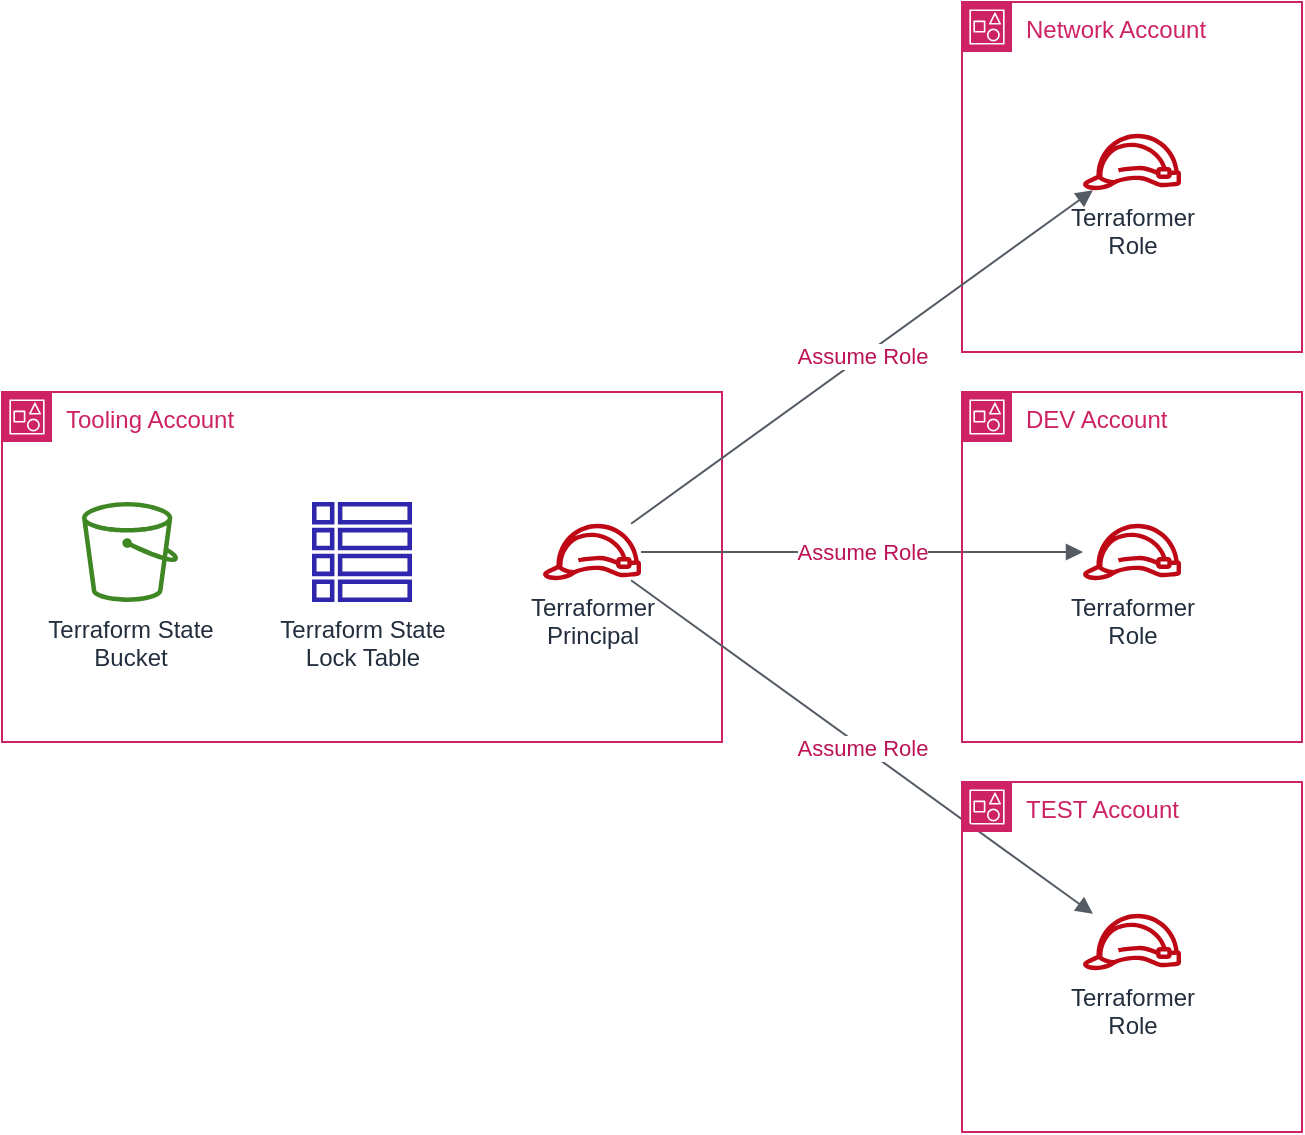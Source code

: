<mxfile version="20.3.0" type="device" pages="5"><diagram id="lcw28kC4NKY4-mcBF_id" name="bootstrap"><mxGraphModel dx="2062" dy="1235" grid="1" gridSize="10" guides="1" tooltips="1" connect="1" arrows="1" fold="1" page="1" pageScale="1" pageWidth="1100" pageHeight="850" math="0" shadow="0"><root><mxCell id="0"/><mxCell id="1" parent="0"/><mxCell id="QqMtmSPLcuaB89oIVhz9-4" value="Tooling Account" style="points=[[0,0],[0.25,0],[0.5,0],[0.75,0],[1,0],[1,0.25],[1,0.5],[1,0.75],[1,1],[0.75,1],[0.5,1],[0.25,1],[0,1],[0,0.75],[0,0.5],[0,0.25]];outlineConnect=0;gradientColor=none;html=1;whiteSpace=wrap;fontSize=12;fontStyle=0;container=1;pointerEvents=0;collapsible=0;recursiveResize=0;shape=mxgraph.aws4.group;grIcon=mxgraph.aws4.group_account;strokeColor=#CD2264;fillColor=none;verticalAlign=top;align=left;spacingLeft=30;fontColor=#CD2264;dashed=0;" parent="1" vertex="1"><mxGeometry x="80" y="235" width="360" height="175" as="geometry"/></mxCell><mxCell id="QqMtmSPLcuaB89oIVhz9-25" value="" style="group" parent="QqMtmSPLcuaB89oIVhz9-4" vertex="1" connectable="0"><mxGeometry x="40" y="55" width="280" height="50" as="geometry"/></mxCell><mxCell id="QqMtmSPLcuaB89oIVhz9-11" value="Terraform State &lt;br&gt;Bucket" style="sketch=0;outlineConnect=0;fontColor=#232F3E;gradientColor=none;fillColor=#3F8624;strokeColor=none;dashed=0;verticalLabelPosition=bottom;verticalAlign=top;align=center;html=1;fontSize=12;fontStyle=0;aspect=fixed;pointerEvents=1;shape=mxgraph.aws4.bucket;" parent="QqMtmSPLcuaB89oIVhz9-25" vertex="1"><mxGeometry width="48.08" height="50" as="geometry"/></mxCell><mxCell id="QqMtmSPLcuaB89oIVhz9-12" value="Terraform State&lt;br&gt;Lock Table" style="sketch=0;outlineConnect=0;fontColor=#232F3E;gradientColor=none;fillColor=#2E27AD;strokeColor=none;dashed=0;verticalLabelPosition=bottom;verticalAlign=top;align=center;html=1;fontSize=12;fontStyle=0;aspect=fixed;pointerEvents=1;shape=mxgraph.aws4.table;" parent="QqMtmSPLcuaB89oIVhz9-25" vertex="1"><mxGeometry x="115" width="50" height="50" as="geometry"/></mxCell><mxCell id="QqMtmSPLcuaB89oIVhz9-14" value="Terraformer&lt;br&gt;Principal" style="sketch=0;outlineConnect=0;fontColor=#232F3E;gradientColor=none;fillColor=#BF0816;strokeColor=none;dashed=0;verticalLabelPosition=bottom;verticalAlign=top;align=center;html=1;fontSize=12;fontStyle=0;aspect=fixed;pointerEvents=1;shape=mxgraph.aws4.role;" parent="QqMtmSPLcuaB89oIVhz9-25" vertex="1"><mxGeometry x="230" y="10.895" width="50" height="28.21" as="geometry"/></mxCell><mxCell id="QqMtmSPLcuaB89oIVhz9-16" value="Network Account" style="points=[[0,0],[0.25,0],[0.5,0],[0.75,0],[1,0],[1,0.25],[1,0.5],[1,0.75],[1,1],[0.75,1],[0.5,1],[0.25,1],[0,1],[0,0.75],[0,0.5],[0,0.25]];outlineConnect=0;gradientColor=none;html=1;whiteSpace=wrap;fontSize=12;fontStyle=0;container=1;pointerEvents=0;collapsible=0;recursiveResize=0;shape=mxgraph.aws4.group;grIcon=mxgraph.aws4.group_account;strokeColor=#CD2264;fillColor=none;verticalAlign=top;align=left;spacingLeft=30;fontColor=#CD2264;dashed=0;" parent="1" vertex="1"><mxGeometry x="560" y="40" width="170" height="175" as="geometry"/></mxCell><mxCell id="QqMtmSPLcuaB89oIVhz9-17" value="Terraformer&lt;br&gt;Role" style="sketch=0;outlineConnect=0;fontColor=#232F3E;gradientColor=none;fillColor=#BF0816;strokeColor=none;dashed=0;verticalLabelPosition=bottom;verticalAlign=top;align=center;html=1;fontSize=12;fontStyle=0;aspect=fixed;pointerEvents=1;shape=mxgraph.aws4.role;" parent="QqMtmSPLcuaB89oIVhz9-16" vertex="1"><mxGeometry x="60" y="65.895" width="50" height="28.21" as="geometry"/></mxCell><mxCell id="QqMtmSPLcuaB89oIVhz9-22" value="Assume Role" style="html=1;endArrow=block;elbow=vertical;startArrow=none;endFill=1;strokeColor=#545B64;rounded=0;fontColor=#BC1356;" parent="1" source="QqMtmSPLcuaB89oIVhz9-14" target="QqMtmSPLcuaB89oIVhz9-29" edge="1"><mxGeometry width="100" relative="1" as="geometry"><mxPoint x="400" y="550" as="sourcePoint"/><mxPoint x="620.5" y="174.065" as="targetPoint"/></mxGeometry></mxCell><mxCell id="QqMtmSPLcuaB89oIVhz9-23" value="Assume Role" style="html=1;endArrow=block;elbow=vertical;startArrow=none;endFill=1;strokeColor=#545B64;rounded=0;fontColor=#BC1356;" parent="1" source="QqMtmSPLcuaB89oIVhz9-14" target="QqMtmSPLcuaB89oIVhz9-17" edge="1"><mxGeometry width="100" relative="1" as="geometry"><mxPoint x="409.5" y="313.204" as="sourcePoint"/><mxPoint x="630.5" y="206.796" as="targetPoint"/></mxGeometry></mxCell><mxCell id="QqMtmSPLcuaB89oIVhz9-24" value="Assume Role" style="html=1;endArrow=block;elbow=vertical;startArrow=none;endFill=1;strokeColor=#545B64;rounded=0;fontColor=#BC1356;" parent="1" source="QqMtmSPLcuaB89oIVhz9-14" target="QqMtmSPLcuaB89oIVhz9-27" edge="1"><mxGeometry width="100" relative="1" as="geometry"><mxPoint x="419.5" y="323.204" as="sourcePoint"/><mxPoint x="623.238" y="475.895" as="targetPoint"/></mxGeometry></mxCell><mxCell id="QqMtmSPLcuaB89oIVhz9-26" value="TEST Account" style="points=[[0,0],[0.25,0],[0.5,0],[0.75,0],[1,0],[1,0.25],[1,0.5],[1,0.75],[1,1],[0.75,1],[0.5,1],[0.25,1],[0,1],[0,0.75],[0,0.5],[0,0.25]];outlineConnect=0;gradientColor=none;html=1;whiteSpace=wrap;fontSize=12;fontStyle=0;container=1;pointerEvents=0;collapsible=0;recursiveResize=0;shape=mxgraph.aws4.group;grIcon=mxgraph.aws4.group_account;strokeColor=#CD2264;fillColor=none;verticalAlign=top;align=left;spacingLeft=30;fontColor=#CD2264;dashed=0;" parent="1" vertex="1"><mxGeometry x="560" y="430" width="170" height="175" as="geometry"/></mxCell><mxCell id="QqMtmSPLcuaB89oIVhz9-27" value="Terraformer&lt;br&gt;Role" style="sketch=0;outlineConnect=0;fontColor=#232F3E;gradientColor=none;fillColor=#BF0816;strokeColor=none;dashed=0;verticalLabelPosition=bottom;verticalAlign=top;align=center;html=1;fontSize=12;fontStyle=0;aspect=fixed;pointerEvents=1;shape=mxgraph.aws4.role;" parent="QqMtmSPLcuaB89oIVhz9-26" vertex="1"><mxGeometry x="60" y="65.895" width="50" height="28.21" as="geometry"/></mxCell><mxCell id="QqMtmSPLcuaB89oIVhz9-28" value="DEV Account" style="points=[[0,0],[0.25,0],[0.5,0],[0.75,0],[1,0],[1,0.25],[1,0.5],[1,0.75],[1,1],[0.75,1],[0.5,1],[0.25,1],[0,1],[0,0.75],[0,0.5],[0,0.25]];outlineConnect=0;gradientColor=none;html=1;whiteSpace=wrap;fontSize=12;fontStyle=0;container=1;pointerEvents=0;collapsible=0;recursiveResize=0;shape=mxgraph.aws4.group;grIcon=mxgraph.aws4.group_account;strokeColor=#CD2264;fillColor=none;verticalAlign=top;align=left;spacingLeft=30;fontColor=#CD2264;dashed=0;" parent="1" vertex="1"><mxGeometry x="560" y="235" width="170" height="175" as="geometry"/></mxCell><mxCell id="QqMtmSPLcuaB89oIVhz9-29" value="Terraformer&lt;br&gt;Role" style="sketch=0;outlineConnect=0;fontColor=#232F3E;gradientColor=none;fillColor=#BF0816;strokeColor=none;dashed=0;verticalLabelPosition=bottom;verticalAlign=top;align=center;html=1;fontSize=12;fontStyle=0;aspect=fixed;pointerEvents=1;shape=mxgraph.aws4.role;" parent="QqMtmSPLcuaB89oIVhz9-28" vertex="1"><mxGeometry x="60" y="65.895" width="50" height="28.21" as="geometry"/></mxCell></root></mxGraphModel></diagram><diagram id="VzpqN7Tvq3OAbHW1FIs8" name="nss-vpc"><mxGraphModel dx="3162" dy="1235" grid="1" gridSize="10" guides="1" tooltips="1" connect="1" arrows="1" fold="1" page="1" pageScale="1" pageWidth="1100" pageHeight="850" math="0" shadow="0"><root><mxCell id="0"/><mxCell id="1" parent="0"/><mxCell id="Kf-vTtbiy8rbOc0WubrV-2" value="" style="fillColor=none;strokeColor=#BC1356;verticalAlign=top;fontStyle=0;fontColor=#5A6C86;opacity=80;" parent="1" vertex="1"><mxGeometry x="-950" y="80" width="1760" height="940" as="geometry"/></mxCell><mxCell id="ECZgW3TXFDD4KtOnD91p-1" value="Network Shared Services VPC" style="points=[[0,0],[0.25,0],[0.5,0],[0.75,0],[1,0],[1,0.25],[1,0.5],[1,0.75],[1,1],[0.75,1],[0.5,1],[0.25,1],[0,1],[0,0.75],[0,0.5],[0,0.25]];outlineConnect=0;gradientColor=none;html=1;whiteSpace=wrap;fontSize=12;fontStyle=0;container=0;pointerEvents=0;collapsible=0;recursiveResize=0;shape=mxgraph.aws4.group;grIcon=mxgraph.aws4.group_vpc;strokeColor=#248814;fillColor=none;verticalAlign=top;align=left;spacingLeft=30;fontColor=#AAB7B8;dashed=0;" parent="1" vertex="1"><mxGeometry x="10" y="138" width="760" height="840" as="geometry"/></mxCell><mxCell id="ECZgW3TXFDD4KtOnD91p-44" value="" style="sketch=0;points=[[0,0,0],[0.25,0,0],[0.5,0,0],[0.75,0,0],[1,0,0],[0,1,0],[0.25,1,0],[0.5,1,0],[0.75,1,0],[1,1,0],[0,0.25,0],[0,0.5,0],[0,0.75,0],[1,0.25,0],[1,0.5,0],[1,0.75,0]];outlineConnect=0;fontColor=#232F3E;gradientColor=#945DF2;gradientDirection=north;fillColor=#5A30B5;strokeColor=#ffffff;dashed=0;verticalLabelPosition=bottom;verticalAlign=top;align=center;html=1;fontSize=12;fontStyle=0;aspect=fixed;shape=mxgraph.aws4.resourceIcon;resIcon=mxgraph.aws4.transit_gateway;opacity=80;" parent="1" vertex="1"><mxGeometry x="-330" y="548" width="40" height="40" as="geometry"/></mxCell><mxCell id="ECZgW3TXFDD4KtOnD91p-45" value="" style="fillColor=none;strokeColor=#5A30B5;verticalAlign=top;fontStyle=0;fontColor=#5A6C86;opacity=80;" parent="1" vertex="1"><mxGeometry x="-330" y="548" width="210" height="432" as="geometry"/></mxCell><mxCell id="ECZgW3TXFDD4KtOnD91p-46" value="Transit Gateway" style="text;html=1;align=center;verticalAlign=middle;resizable=0;points=[];autosize=1;strokeColor=none;fillColor=none;fontColor=#5A30B5;" parent="1" vertex="1"><mxGeometry x="-290" y="548" width="110" height="30" as="geometry"/></mxCell><mxCell id="ECZgW3TXFDD4KtOnD91p-47" value="NSS &lt;br&gt;TGW RT" style="sketch=0;outlineConnect=0;fontColor=#232F3E;gradientColor=none;fillColor=#4D27AA;strokeColor=none;dashed=0;verticalLabelPosition=bottom;verticalAlign=top;align=center;html=1;fontSize=12;fontStyle=0;aspect=fixed;pointerEvents=1;shape=mxgraph.aws4.route_table;opacity=80;" parent="1" vertex="1"><mxGeometry x="-250" y="588" width="51.32" height="50" as="geometry"/></mxCell><mxCell id="ECZgW3TXFDD4KtOnD91p-48" value="ALL &lt;br&gt;TGW RT" style="sketch=0;outlineConnect=0;fontColor=#232F3E;gradientColor=none;fillColor=#4D27AA;strokeColor=none;dashed=0;verticalLabelPosition=bottom;verticalAlign=top;align=center;html=1;fontSize=12;fontStyle=0;aspect=fixed;pointerEvents=1;shape=mxgraph.aws4.route_table;opacity=80;" parent="1" vertex="1"><mxGeometry x="-250" y="686" width="51.32" height="50" as="geometry"/></mxCell><mxCell id="ECZgW3TXFDD4KtOnD91p-49" value="ISOLATED&lt;br&gt;TGW RT" style="sketch=0;outlineConnect=0;fontColor=#232F3E;gradientColor=none;fillColor=#4D27AA;strokeColor=none;dashed=0;verticalLabelPosition=bottom;verticalAlign=top;align=center;html=1;fontSize=12;fontStyle=0;aspect=fixed;pointerEvents=1;shape=mxgraph.aws4.route_table;opacity=80;" parent="1" vertex="1"><mxGeometry x="-250" y="783" width="51.32" height="50" as="geometry"/></mxCell><mxCell id="ECZgW3TXFDD4KtOnD91p-50" value="NW Seg X&lt;br&gt;TGW RT" style="sketch=0;outlineConnect=0;fontColor=#232F3E;gradientColor=none;fillColor=#4D27AA;strokeColor=none;dashed=0;verticalLabelPosition=bottom;verticalAlign=top;align=center;html=1;fontSize=12;fontStyle=0;aspect=fixed;pointerEvents=1;shape=mxgraph.aws4.route_table;opacity=80;" parent="1" vertex="1"><mxGeometry x="-250" y="881" width="51.32" height="50" as="geometry"/></mxCell><mxCell id="ECZgW3TXFDD4KtOnD91p-53" value="Associate" style="edgeStyle=orthogonalEdgeStyle;html=1;endArrow=oval;elbow=vertical;startArrow=oval;startFill=1;strokeColor=#545B64;rounded=0;fontColor=#5A30B5;endFill=1;entryX=0;entryY=0.75;entryDx=0;entryDy=0;" parent="1" source="ECZgW3TXFDD4KtOnD91p-47" target="ECZgW3TXFDD4KtOnD91p-1" edge="1"><mxGeometry x="-0.347" width="100" relative="1" as="geometry"><mxPoint x="90" y="1108" as="sourcePoint"/><mxPoint x="190" y="1108" as="targetPoint"/><Array as="points"><mxPoint x="-40" y="613"/><mxPoint x="-40" y="768"/></Array><mxPoint as="offset"/></mxGeometry></mxCell><mxCell id="ECZgW3TXFDD4KtOnD91p-55" value="Propagate" style="edgeStyle=orthogonalEdgeStyle;html=1;endArrow=oval;elbow=vertical;startArrow=oval;startFill=1;strokeColor=#545B64;rounded=0;fontColor=#5A30B5;endFill=1;entryX=0;entryY=0.75;entryDx=0;entryDy=0;" parent="1" source="ECZgW3TXFDD4KtOnD91p-48" target="ECZgW3TXFDD4KtOnD91p-1" edge="1"><mxGeometry x="-0.106" y="1" width="100" relative="1" as="geometry"><mxPoint x="-178.833" y="723" as="sourcePoint"/><mxPoint x="70" y="1188" as="targetPoint"/><Array as="points"><mxPoint x="-40" y="711"/><mxPoint x="-40" y="768"/></Array><mxPoint as="offset"/></mxGeometry></mxCell><mxCell id="ECZgW3TXFDD4KtOnD91p-57" value="Propagate" style="edgeStyle=orthogonalEdgeStyle;html=1;endArrow=oval;elbow=vertical;startArrow=oval;startFill=1;strokeColor=#545B64;rounded=0;fontColor=#5A30B5;endFill=1;entryX=0;entryY=0.75;entryDx=0;entryDy=0;" parent="1" source="ECZgW3TXFDD4KtOnD91p-49" target="ECZgW3TXFDD4KtOnD91p-1" edge="1"><mxGeometry x="-0.045" y="-2" width="100" relative="1" as="geometry"><mxPoint x="-179.493" y="818" as="sourcePoint"/><mxPoint x="20" y="568" as="targetPoint"/><Array as="points"><mxPoint x="-40" y="808"/><mxPoint x="-40" y="768"/></Array><mxPoint as="offset"/></mxGeometry></mxCell><mxCell id="ECZgW3TXFDD4KtOnD91p-58" value="Propagate" style="edgeStyle=orthogonalEdgeStyle;html=1;endArrow=oval;elbow=vertical;startArrow=oval;startFill=1;strokeColor=#545B64;rounded=0;fontColor=#5A30B5;endFill=1;entryX=0;entryY=0.75;entryDx=0;entryDy=0;" parent="1" source="ECZgW3TXFDD4KtOnD91p-50" target="ECZgW3TXFDD4KtOnD91p-1" edge="1"><mxGeometry x="-0.315" width="100" relative="1" as="geometry"><mxPoint x="-178.833" y="918" as="sourcePoint"/><mxPoint x="20" y="568" as="targetPoint"/><Array as="points"><mxPoint x="-40" y="906"/><mxPoint x="-40" y="768"/></Array><mxPoint as="offset"/></mxGeometry></mxCell><mxCell id="ECZgW3TXFDD4KtOnD91p-64" value="" style="group" parent="1" vertex="1" connectable="0"><mxGeometry x="-279.34" y="141" width="110" height="69.36" as="geometry"/></mxCell><mxCell id="ECZgW3TXFDD4KtOnD91p-61" value="Private Hosted Zone&lt;br&gt;for each VPC Endpoint" style="sketch=0;outlineConnect=0;fontColor=#232F3E;gradientColor=none;fillColor=#4D27AA;strokeColor=none;dashed=0;verticalLabelPosition=bottom;verticalAlign=top;align=center;html=1;fontSize=12;fontStyle=0;aspect=fixed;pointerEvents=1;shape=mxgraph.aws4.hosted_zone;opacity=80;" parent="ECZgW3TXFDD4KtOnD91p-64" vertex="1"><mxGeometry x="30" y="20" width="50" height="49.36" as="geometry"/></mxCell><mxCell id="ECZgW3TXFDD4KtOnD91p-62" value="" style="sketch=0;outlineConnect=0;fontColor=#232F3E;gradientColor=none;fillColor=#4D27AA;strokeColor=none;dashed=0;verticalLabelPosition=bottom;verticalAlign=top;align=center;html=1;fontSize=12;fontStyle=0;aspect=fixed;pointerEvents=1;shape=mxgraph.aws4.hosted_zone;opacity=80;" parent="ECZgW3TXFDD4KtOnD91p-64" vertex="1"><mxGeometry x="60" width="50" height="49.36" as="geometry"/></mxCell><mxCell id="ECZgW3TXFDD4KtOnD91p-63" value="" style="sketch=0;outlineConnect=0;fontColor=#232F3E;gradientColor=none;fillColor=#4D27AA;strokeColor=none;dashed=0;verticalLabelPosition=bottom;verticalAlign=top;align=center;html=1;fontSize=12;fontStyle=0;aspect=fixed;pointerEvents=1;shape=mxgraph.aws4.hosted_zone;opacity=80;" parent="ECZgW3TXFDD4KtOnD91p-64" vertex="1"><mxGeometry width="50" height="49.36" as="geometry"/></mxCell><mxCell id="ECZgW3TXFDD4KtOnD91p-65" value="Associate" style="html=1;endArrow=oval;elbow=vertical;startArrow=oval;startFill=1;strokeColor=#545B64;rounded=0;fontColor=#5A30B5;endFill=1;edgeStyle=orthogonalEdgeStyle;" parent="1" source="ECZgW3TXFDD4KtOnD91p-62" edge="1"><mxGeometry x="-0.625" width="100" relative="1" as="geometry"><mxPoint x="-180" y="278" as="sourcePoint"/><mxPoint x="10" y="240" as="targetPoint"/><Array as="points"><mxPoint x="-40" y="173"/><mxPoint x="-40" y="240"/></Array><mxPoint as="offset"/></mxGeometry></mxCell><mxCell id="ECZgW3TXFDD4KtOnD91p-72" value="" style="group" parent="1" vertex="1" connectable="0"><mxGeometry x="-249.024" y="344.993" width="49.367" height="48.734" as="geometry"/></mxCell><mxCell id="ECZgW3TXFDD4KtOnD91p-69" value="R53 Resolver&lt;br&gt;Forwarding Rules" style="sketch=0;outlineConnect=0;fontColor=#232F3E;gradientColor=none;fillColor=#4D27AA;strokeColor=none;dashed=0;verticalLabelPosition=bottom;verticalAlign=top;align=center;html=1;fontSize=12;fontStyle=0;aspect=fixed;pointerEvents=1;shape=mxgraph.aws4.hosted_zone;opacity=80;" parent="ECZgW3TXFDD4KtOnD91p-72" vertex="1"><mxGeometry width="49.367" height="48.734" as="geometry"/></mxCell><mxCell id="ECZgW3TXFDD4KtOnD91p-70" value="" style="sketch=0;outlineConnect=0;fontColor=#232F3E;gradientColor=none;fillColor=#4D27AA;strokeColor=none;dashed=0;verticalLabelPosition=bottom;verticalAlign=top;align=center;html=1;fontSize=12;fontStyle=0;aspect=fixed;pointerEvents=1;shape=mxgraph.aws4.waf_rule;opacity=80;" parent="ECZgW3TXFDD4KtOnD91p-72" vertex="1"><mxGeometry x="12.179" y="12.5" width="25.316" height="25.316" as="geometry"/></mxCell><mxCell id="ECZgW3TXFDD4KtOnD91p-73" value="Associate" style="html=1;endArrow=oval;elbow=vertical;startArrow=oval;startFill=1;strokeColor=#545B64;rounded=0;fontColor=#5A30B5;endFill=1;edgeStyle=orthogonalEdgeStyle;" parent="1" source="ECZgW3TXFDD4KtOnD91p-69" edge="1"><mxGeometry x="-0.559" y="-1" width="100" relative="1" as="geometry"><mxPoint x="-160.166" y="358.6" as="sourcePoint"/><mxPoint x="10" y="240" as="targetPoint"/><mxPoint as="offset"/><Array as="points"><mxPoint x="-40" y="369"/><mxPoint x="-40" y="240"/></Array></mxGeometry></mxCell><mxCell id="ECZgW3TXFDD4KtOnD91p-76" value="Network Account&lt;br&gt;" style="points=[[0,0],[0.25,0],[0.5,0],[0.75,0],[1,0],[1,0.25],[1,0.5],[1,0.75],[1,1],[0.75,1],[0.5,1],[0.25,1],[0,1],[0,0.75],[0,0.5],[0,0.25]];outlineConnect=0;gradientColor=none;html=1;whiteSpace=wrap;fontSize=12;fontStyle=0;container=1;pointerEvents=0;collapsible=0;recursiveResize=0;shape=mxgraph.aws4.group;grIcon=mxgraph.aws4.group_account;strokeColor=#CD2264;fillColor=none;verticalAlign=top;align=left;spacingLeft=30;fontColor=#CD2264;dashed=0;opacity=80;" parent="1" vertex="1"><mxGeometry x="-510" y="98" width="1300" height="902" as="geometry"/></mxCell><mxCell id="Kf-vTtbiy8rbOc0WubrV-1" value="" style="sketch=0;points=[[0,0,0],[0.25,0,0],[0.5,0,0],[0.75,0,0],[1,0,0],[0,1,0],[0.25,1,0],[0.5,1,0],[0.75,1,0],[1,1,0],[0,0.25,0],[0,0.5,0],[0,0.75,0],[1,0.25,0],[1,0.5,0],[1,0.75,0]];points=[[0,0,0],[0.25,0,0],[0.5,0,0],[0.75,0,0],[1,0,0],[0,1,0],[0.25,1,0],[0.5,1,0],[0.75,1,0],[1,1,0],[0,0.25,0],[0,0.5,0],[0,0.75,0],[1,0.25,0],[1,0.5,0],[1,0.75,0]];outlineConnect=0;fontColor=#232F3E;gradientColor=#F34482;gradientDirection=north;fillColor=#BC1356;strokeColor=#ffffff;dashed=0;verticalLabelPosition=bottom;verticalAlign=top;align=center;html=1;fontSize=12;fontStyle=0;shape=mxgraph.aws4.resourceIcon;resIcon=mxgraph.aws4.organizations;opacity=80;aspect=fixed;" parent="1" vertex="1"><mxGeometry x="-951" y="80" width="40" height="40" as="geometry"/></mxCell><mxCell id="Kf-vTtbiy8rbOc0WubrV-3" value="AWS Organizations" style="text;html=1;align=center;verticalAlign=middle;resizable=0;points=[];autosize=1;strokeColor=none;fillColor=none;fontColor=#BC1356;" parent="1" vertex="1"><mxGeometry x="-911" y="81" width="130" height="30" as="geometry"/></mxCell><mxCell id="Kf-vTtbiy8rbOc0WubrV-6" value="Network OU" style="sketch=0;outlineConnect=0;fontColor=#232F3E;gradientColor=none;fillColor=#B0084D;strokeColor=none;dashed=0;verticalLabelPosition=bottom;verticalAlign=top;align=center;html=1;fontSize=12;fontStyle=0;aspect=fixed;pointerEvents=1;shape=mxgraph.aws4.organizations_organizational_unit2;opacity=80;" parent="1" vertex="1"><mxGeometry x="-739" y="200" width="50" height="50" as="geometry"/></mxCell><mxCell id="Kf-vTtbiy8rbOc0WubrV-7" value="DEV OU" style="sketch=0;outlineConnect=0;fontColor=#232F3E;gradientColor=none;fillColor=#B0084D;strokeColor=none;dashed=0;verticalLabelPosition=bottom;verticalAlign=top;align=center;html=1;fontSize=12;fontStyle=0;aspect=fixed;pointerEvents=1;shape=mxgraph.aws4.organizations_organizational_unit2;opacity=80;" parent="1" vertex="1"><mxGeometry x="-739" y="498" width="50" height="50" as="geometry"/></mxCell><mxCell id="Kf-vTtbiy8rbOc0WubrV-8" value="Test OU" style="sketch=0;outlineConnect=0;fontColor=#232F3E;gradientColor=none;fillColor=#B0084D;strokeColor=none;dashed=0;verticalLabelPosition=bottom;verticalAlign=top;align=center;html=1;fontSize=12;fontStyle=0;aspect=fixed;pointerEvents=1;shape=mxgraph.aws4.organizations_organizational_unit2;opacity=80;" parent="1" vertex="1"><mxGeometry x="-739" y="597" width="50" height="50" as="geometry"/></mxCell><mxCell id="Kf-vTtbiy8rbOc0WubrV-10" value="Security OU" style="sketch=0;outlineConnect=0;fontColor=#232F3E;gradientColor=none;fillColor=#B0084D;strokeColor=none;dashed=0;verticalLabelPosition=bottom;verticalAlign=top;align=center;html=1;fontSize=12;fontStyle=0;aspect=fixed;pointerEvents=1;shape=mxgraph.aws4.organizations_organizational_unit2;opacity=80;" parent="1" vertex="1"><mxGeometry x="-739" y="399" width="50" height="50" as="geometry"/></mxCell><mxCell id="Kf-vTtbiy8rbOc0WubrV-11" value="Orgnizations Root" style="sketch=0;outlineConnect=0;fontColor=#232F3E;gradientColor=none;fillColor=#B0084D;strokeColor=none;dashed=0;verticalLabelPosition=bottom;verticalAlign=top;align=center;html=1;fontSize=12;fontStyle=0;aspect=fixed;pointerEvents=1;shape=mxgraph.aws4.organizations_account2;opacity=80;" parent="1" vertex="1"><mxGeometry x="-739" y="300" width="50" height="50" as="geometry"/></mxCell><mxCell id="Kf-vTtbiy8rbOc0WubrV-12" value="Share with Org" style="html=1;endArrow=oval;elbow=vertical;startArrow=oval;startFill=1;strokeColor=#B0084D;rounded=0;fontColor=#B0084D;endFill=1;edgeStyle=orthogonalEdgeStyle;dashed=1;entryX=0;entryY=0.5;entryDx=0;entryDy=0;entryPerimeter=0;" parent="1" source="Kf-vTtbiy8rbOc0WubrV-11" target="Kf-vTtbiy8rbOc0WubrV-34" edge="1"><mxGeometry x="-0.528" width="100" relative="1" as="geometry"><mxPoint x="-510" y="334.786" as="sourcePoint"/><mxPoint x="-360" y="333.5" as="targetPoint"/><mxPoint as="offset"/><Array as="points"><mxPoint x="-530" y="325"/><mxPoint x="-530" y="478"/></Array></mxGeometry></mxCell><mxCell id="Kf-vTtbiy8rbOc0WubrV-13" value="Share with OU" style="html=1;endArrow=oval;elbow=vertical;startArrow=oval;startFill=1;strokeColor=#B0084D;rounded=0;fontColor=#B0084D;endFill=1;edgeStyle=orthogonalEdgeStyle;dashed=1;entryX=0;entryY=0.5;entryDx=0;entryDy=0;entryPerimeter=0;" parent="1" source="Kf-vTtbiy8rbOc0WubrV-10" target="Kf-vTtbiy8rbOc0WubrV-34" edge="1"><mxGeometry x="-0.352" width="100" relative="1" as="geometry"><mxPoint x="-510" y="238.116" as="sourcePoint"/><mxPoint x="-226.844" y="262.087" as="targetPoint"/><mxPoint as="offset"/><Array as="points"><mxPoint x="-530" y="424"/><mxPoint x="-530" y="478"/></Array></mxGeometry></mxCell><mxCell id="Kf-vTtbiy8rbOc0WubrV-15" value="Share with OU" style="html=1;endArrow=oval;elbow=vertical;startArrow=oval;startFill=1;strokeColor=#B0084D;rounded=0;fontColor=#B0084D;endFill=1;edgeStyle=orthogonalEdgeStyle;dashed=1;entryX=0;entryY=0.5;entryDx=0;entryDy=0;entryPerimeter=0;" parent="1" source="Kf-vTtbiy8rbOc0WubrV-7" target="Kf-vTtbiy8rbOc0WubrV-34" edge="1"><mxGeometry x="-0.331" y="3" width="100" relative="1" as="geometry"><mxPoint x="-544" y="434" as="sourcePoint"/><mxPoint x="-238.208" y="262" as="targetPoint"/><mxPoint as="offset"/><Array as="points"><mxPoint x="-530" y="523"/><mxPoint x="-530" y="478"/></Array></mxGeometry></mxCell><mxCell id="Kf-vTtbiy8rbOc0WubrV-16" value="Share with OU" style="html=1;endArrow=oval;elbow=vertical;startArrow=oval;startFill=1;strokeColor=#B0084D;rounded=0;fontColor=#B0084D;endFill=1;edgeStyle=orthogonalEdgeStyle;dashed=1;entryX=0;entryY=0.5;entryDx=0;entryDy=0;entryPerimeter=0;" parent="1" source="Kf-vTtbiy8rbOc0WubrV-8" target="Kf-vTtbiy8rbOc0WubrV-34" edge="1"><mxGeometry x="-0.507" y="2" width="100" relative="1" as="geometry"><mxPoint x="-544" y="533" as="sourcePoint"/><mxPoint x="-238.208" y="262" as="targetPoint"/><mxPoint as="offset"/><Array as="points"><mxPoint x="-530" y="622"/><mxPoint x="-530" y="478"/></Array></mxGeometry></mxCell><mxCell id="Kf-vTtbiy8rbOc0WubrV-20" value="Dev Accounts" style="group;verticalAlign=top;labelPosition=center;verticalLabelPosition=bottom;align=center;" parent="1" vertex="1" connectable="0"><mxGeometry x="-913" y="495.65" width="80" height="62.7" as="geometry"/></mxCell><mxCell id="Kf-vTtbiy8rbOc0WubrV-18" value="" style="sketch=0;outlineConnect=0;fontColor=#232F3E;gradientColor=none;fillColor=#B0084D;strokeColor=none;dashed=0;verticalLabelPosition=bottom;verticalAlign=top;align=center;html=1;fontSize=12;fontStyle=0;aspect=fixed;pointerEvents=1;shape=mxgraph.aws4.organizations_account;opacity=80;" parent="Kf-vTtbiy8rbOc0WubrV-20" vertex="1"><mxGeometry x="30" width="50" height="52.7" as="geometry"/></mxCell><mxCell id="Kf-vTtbiy8rbOc0WubrV-17" value="" style="sketch=0;outlineConnect=0;fontColor=#232F3E;gradientColor=none;fillColor=#B0084D;strokeColor=none;dashed=0;verticalLabelPosition=bottom;verticalAlign=top;align=center;html=1;fontSize=12;fontStyle=0;aspect=fixed;pointerEvents=1;shape=mxgraph.aws4.organizations_account;opacity=80;" parent="Kf-vTtbiy8rbOc0WubrV-20" vertex="1"><mxGeometry y="10" width="50" height="52.7" as="geometry"/></mxCell><mxCell id="Kf-vTtbiy8rbOc0WubrV-21" value="Members" style="html=1;endArrow=oval;elbow=vertical;startArrow=oval;startFill=1;strokeColor=#B0084D;rounded=0;fontColor=#B0084D;endFill=1;" parent="1" source="Kf-vTtbiy8rbOc0WubrV-18" target="Kf-vTtbiy8rbOc0WubrV-7" edge="1"><mxGeometry x="-0.032" y="-1" width="100" relative="1" as="geometry"><mxPoint x="-697" y="533" as="sourcePoint"/><mxPoint x="-391.208" y="262" as="targetPoint"/><mxPoint as="offset"/></mxGeometry></mxCell><mxCell id="Kf-vTtbiy8rbOc0WubrV-22" value="Test Accounts" style="group;verticalAlign=top;labelPosition=center;verticalLabelPosition=bottom;align=center;" parent="1" vertex="1" connectable="0"><mxGeometry x="-913" y="596" width="80" height="62.7" as="geometry"/></mxCell><mxCell id="Kf-vTtbiy8rbOc0WubrV-23" value="" style="sketch=0;outlineConnect=0;fontColor=#232F3E;gradientColor=none;fillColor=#B0084D;strokeColor=none;dashed=0;verticalLabelPosition=bottom;verticalAlign=top;align=center;html=1;fontSize=12;fontStyle=0;aspect=fixed;pointerEvents=1;shape=mxgraph.aws4.organizations_account;opacity=80;" parent="Kf-vTtbiy8rbOc0WubrV-22" vertex="1"><mxGeometry x="30" width="50" height="52.7" as="geometry"/></mxCell><mxCell id="Kf-vTtbiy8rbOc0WubrV-24" value="" style="sketch=0;outlineConnect=0;fontColor=#232F3E;gradientColor=none;fillColor=#B0084D;strokeColor=none;dashed=0;verticalLabelPosition=bottom;verticalAlign=top;align=center;html=1;fontSize=12;fontStyle=0;aspect=fixed;pointerEvents=1;shape=mxgraph.aws4.organizations_account;opacity=80;" parent="Kf-vTtbiy8rbOc0WubrV-22" vertex="1"><mxGeometry y="10" width="50" height="52.7" as="geometry"/></mxCell><mxCell id="Kf-vTtbiy8rbOc0WubrV-25" value="Members" style="html=1;endArrow=oval;elbow=vertical;startArrow=oval;startFill=1;strokeColor=#B0084D;rounded=0;fontColor=#B0084D;endFill=1;" parent="1" source="Kf-vTtbiy8rbOc0WubrV-23" target="Kf-vTtbiy8rbOc0WubrV-8" edge="1"><mxGeometry x="-0.032" y="-1" width="100" relative="1" as="geometry"><mxPoint x="-684" y="637.35" as="sourcePoint"/><mxPoint x="-744" y="627.17" as="targetPoint"/><mxPoint as="offset"/></mxGeometry></mxCell><mxCell id="Kf-vTtbiy8rbOc0WubrV-26" value="Security Accounts" style="group;verticalAlign=top;labelPosition=center;verticalLabelPosition=bottom;align=center;" parent="1" vertex="1" connectable="0"><mxGeometry x="-913" y="399" width="80" height="62.7" as="geometry"/></mxCell><mxCell id="Kf-vTtbiy8rbOc0WubrV-27" value="" style="sketch=0;outlineConnect=0;fontColor=#232F3E;gradientColor=none;fillColor=#B0084D;strokeColor=none;dashed=0;verticalLabelPosition=bottom;verticalAlign=top;align=center;html=1;fontSize=12;fontStyle=0;aspect=fixed;pointerEvents=1;shape=mxgraph.aws4.organizations_account;opacity=80;" parent="Kf-vTtbiy8rbOc0WubrV-26" vertex="1"><mxGeometry x="30" width="50" height="52.7" as="geometry"/></mxCell><mxCell id="Kf-vTtbiy8rbOc0WubrV-28" value="" style="sketch=0;outlineConnect=0;fontColor=#232F3E;gradientColor=none;fillColor=#B0084D;strokeColor=none;dashed=0;verticalLabelPosition=bottom;verticalAlign=top;align=center;html=1;fontSize=12;fontStyle=0;aspect=fixed;pointerEvents=1;shape=mxgraph.aws4.organizations_account;opacity=80;" parent="Kf-vTtbiy8rbOc0WubrV-26" vertex="1"><mxGeometry y="10" width="50" height="52.7" as="geometry"/></mxCell><mxCell id="Kf-vTtbiy8rbOc0WubrV-29" value="Members" style="html=1;endArrow=oval;elbow=vertical;startArrow=oval;startFill=1;strokeColor=#B0084D;rounded=0;fontColor=#B0084D;endFill=1;" parent="1" source="Kf-vTtbiy8rbOc0WubrV-27" target="Kf-vTtbiy8rbOc0WubrV-10" edge="1"><mxGeometry x="-0.032" y="-1" width="100" relative="1" as="geometry"><mxPoint x="-694" y="437.35" as="sourcePoint"/><mxPoint x="-754" y="427.17" as="targetPoint"/><mxPoint as="offset"/></mxGeometry></mxCell><mxCell id="Kf-vTtbiy8rbOc0WubrV-30" value="NW Accounts" style="group;verticalAlign=top;labelPosition=center;verticalLabelPosition=bottom;align=center;" parent="1" vertex="1" connectable="0"><mxGeometry x="-913" y="201" width="80" height="62.7" as="geometry"/></mxCell><mxCell id="Kf-vTtbiy8rbOc0WubrV-31" value="" style="sketch=0;outlineConnect=0;fontColor=#232F3E;gradientColor=none;fillColor=#B0084D;strokeColor=none;dashed=0;verticalLabelPosition=bottom;verticalAlign=top;align=center;html=1;fontSize=12;fontStyle=0;aspect=fixed;pointerEvents=1;shape=mxgraph.aws4.organizations_account;opacity=80;" parent="Kf-vTtbiy8rbOc0WubrV-30" vertex="1"><mxGeometry x="30" width="50" height="52.7" as="geometry"/></mxCell><mxCell id="Kf-vTtbiy8rbOc0WubrV-32" value="" style="sketch=0;outlineConnect=0;fontColor=#232F3E;gradientColor=none;fillColor=#B0084D;strokeColor=none;dashed=0;verticalLabelPosition=bottom;verticalAlign=top;align=center;html=1;fontSize=12;fontStyle=0;aspect=fixed;pointerEvents=1;shape=mxgraph.aws4.organizations_account;opacity=80;" parent="Kf-vTtbiy8rbOc0WubrV-30" vertex="1"><mxGeometry y="10" width="50" height="52.7" as="geometry"/></mxCell><mxCell id="Kf-vTtbiy8rbOc0WubrV-33" value="Members" style="html=1;endArrow=oval;elbow=vertical;startArrow=oval;startFill=1;strokeColor=#B0084D;rounded=0;fontColor=#B0084D;endFill=1;" parent="1" source="Kf-vTtbiy8rbOc0WubrV-31" target="Kf-vTtbiy8rbOc0WubrV-6" edge="1"><mxGeometry x="-0.032" y="-1" width="100" relative="1" as="geometry"><mxPoint x="-704" y="237.35" as="sourcePoint"/><mxPoint x="-764" y="227.17" as="targetPoint"/><mxPoint as="offset"/></mxGeometry></mxCell><mxCell id="Kf-vTtbiy8rbOc0WubrV-34" value="RAM Shares" style="sketch=0;points=[[0,0,0],[0.25,0,0],[0.5,0,0],[0.75,0,0],[1,0,0],[0,1,0],[0.25,1,0],[0.5,1,0],[0.75,1,0],[1,1,0],[0,0.25,0],[0,0.5,0],[0,0.75,0],[1,0.25,0],[1,0.5,0],[1,0.75,0]];outlineConnect=0;fontColor=#232F3E;gradientColor=#F54749;gradientDirection=north;fillColor=#C7131F;strokeColor=#ffffff;dashed=0;verticalLabelPosition=bottom;verticalAlign=top;align=center;html=1;fontSize=12;fontStyle=0;aspect=fixed;shape=mxgraph.aws4.resourceIcon;resIcon=mxgraph.aws4.resource_access_manager;opacity=80;" parent="1" vertex="1"><mxGeometry x="-473" y="453" width="50" height="50" as="geometry"/></mxCell><mxCell id="Kf-vTtbiy8rbOc0WubrV-38" value="Accounts" style="group;verticalAlign=top;labelPosition=center;verticalLabelPosition=bottom;align=center;" parent="1" vertex="1" connectable="0"><mxGeometry x="-914" y="792" width="80" height="62.7" as="geometry"/></mxCell><mxCell id="Kf-vTtbiy8rbOc0WubrV-39" value="" style="sketch=0;outlineConnect=0;fontColor=#232F3E;gradientColor=none;fillColor=#B0084D;strokeColor=none;dashed=0;verticalLabelPosition=bottom;verticalAlign=top;align=center;html=1;fontSize=12;fontStyle=0;aspect=fixed;pointerEvents=1;shape=mxgraph.aws4.organizations_account;opacity=80;" parent="Kf-vTtbiy8rbOc0WubrV-38" vertex="1"><mxGeometry x="30" width="50" height="52.7" as="geometry"/></mxCell><mxCell id="Kf-vTtbiy8rbOc0WubrV-40" value="" style="sketch=0;outlineConnect=0;fontColor=#232F3E;gradientColor=none;fillColor=#B0084D;strokeColor=none;dashed=0;verticalLabelPosition=bottom;verticalAlign=top;align=center;html=1;fontSize=12;fontStyle=0;aspect=fixed;pointerEvents=1;shape=mxgraph.aws4.organizations_account;opacity=80;" parent="Kf-vTtbiy8rbOc0WubrV-38" vertex="1"><mxGeometry y="10" width="50" height="52.7" as="geometry"/></mxCell><mxCell id="Kf-vTtbiy8rbOc0WubrV-41" value="Shared with Accounts" style="html=1;endArrow=oval;elbow=vertical;startArrow=oval;startFill=1;strokeColor=#B0084D;rounded=0;fontColor=#B0084D;endFill=1;edgeStyle=orthogonalEdgeStyle;dashed=1;entryX=0;entryY=0.5;entryDx=0;entryDy=0;entryPerimeter=0;" parent="1" source="Kf-vTtbiy8rbOc0WubrV-39" target="Kf-vTtbiy8rbOc0WubrV-34" edge="1"><mxGeometry x="-0.621" y="-1" width="100" relative="1" as="geometry"><mxPoint x="-544" y="632" as="sourcePoint"/><mxPoint x="-238.208" y="385" as="targetPoint"/><mxPoint as="offset"/><Array as="points"><mxPoint x="-530" y="830"/><mxPoint x="-530" y="478"/></Array></mxGeometry></mxCell><mxCell id="Kf-vTtbiy8rbOc0WubrV-43" value="Share" style="html=1;endArrow=oval;elbow=vertical;startArrow=oval;startFill=1;strokeColor=#B0084D;rounded=0;fontColor=#B0084D;endFill=1;entryX=0;entryY=0.25;entryDx=0;entryDy=0;exitX=1;exitY=0.5;exitDx=0;exitDy=0;exitPerimeter=0;edgeStyle=orthogonalEdgeStyle;" parent="1" source="Kf-vTtbiy8rbOc0WubrV-34" target="ECZgW3TXFDD4KtOnD91p-45" edge="1"><mxGeometry x="0.097" width="100" relative="1" as="geometry"><mxPoint x="-430" y="480" as="sourcePoint"/><mxPoint x="-470" y="488" as="targetPoint"/><mxPoint as="offset"/><Array as="points"><mxPoint x="-380" y="478"/><mxPoint x="-380" y="656"/></Array></mxGeometry></mxCell><mxCell id="Kf-vTtbiy8rbOc0WubrV-44" value="Share" style="html=1;endArrow=oval;elbow=vertical;startArrow=oval;startFill=1;strokeColor=#B0084D;rounded=0;fontColor=#B0084D;endFill=1;exitX=1;exitY=0.5;exitDx=0;exitDy=0;exitPerimeter=0;edgeStyle=orthogonalEdgeStyle;" parent="1" source="Kf-vTtbiy8rbOc0WubrV-34" target="ECZgW3TXFDD4KtOnD91p-69" edge="1"><mxGeometry x="0.565" width="100" relative="1" as="geometry"><mxPoint x="-420" y="488" as="sourcePoint"/><mxPoint x="-320" y="590.5" as="targetPoint"/><mxPoint as="offset"/><Array as="points"><mxPoint x="-380" y="478"/><mxPoint x="-380" y="369"/></Array></mxGeometry></mxCell><mxCell id="Kf-vTtbiy8rbOc0WubrV-45" value="Share" style="html=1;endArrow=oval;elbow=vertical;startArrow=oval;startFill=1;strokeColor=#B0084D;rounded=0;fontColor=#B0084D;endFill=1;exitX=1;exitY=0.5;exitDx=0;exitDy=0;exitPerimeter=0;edgeStyle=orthogonalEdgeStyle;" parent="1" source="Kf-vTtbiy8rbOc0WubrV-34" target="Kf-vTtbiy8rbOc0WubrV-35" edge="1"><mxGeometry x="0.804" width="100" relative="1" as="geometry"><mxPoint x="-420" y="488" as="sourcePoint"/><mxPoint x="-269.194" y="375" as="targetPoint"/><mxPoint as="offset"/><Array as="points"><mxPoint x="-380" y="478"/><mxPoint x="-380" y="274"/></Array></mxGeometry></mxCell><mxCell id="Kf-vTtbiy8rbOc0WubrV-46" value="Member" style="html=1;endArrow=oval;elbow=vertical;startArrow=oval;startFill=1;strokeColor=#B0084D;rounded=0;fontColor=#B0084D;endFill=1;entryX=-0.001;entryY=0.142;entryDx=0;entryDy=0;entryPerimeter=0;" parent="1" source="Kf-vTtbiy8rbOc0WubrV-6" target="ECZgW3TXFDD4KtOnD91p-76" edge="1"><mxGeometry x="0.022" width="100" relative="1" as="geometry"><mxPoint x="-829.113" y="236.886" as="sourcePoint"/><mxPoint x="-753" y="235.466" as="targetPoint"/><mxPoint as="offset"/></mxGeometry></mxCell><mxCell id="VzjqC-6uzvyJfe0F51RB-57" value="Finance OU" style="sketch=0;outlineConnect=0;fontColor=#232F3E;gradientColor=none;fillColor=#B0084D;strokeColor=none;dashed=0;verticalLabelPosition=bottom;verticalAlign=top;align=center;html=1;fontSize=12;fontStyle=0;aspect=fixed;pointerEvents=1;shape=mxgraph.aws4.organizations_organizational_unit2;opacity=80;" parent="1" vertex="1"><mxGeometry x="-740" y="696.3" width="50" height="50" as="geometry"/></mxCell><mxCell id="VzjqC-6uzvyJfe0F51RB-58" value="Finance Accounts" style="group;verticalAlign=top;labelPosition=center;verticalLabelPosition=bottom;align=center;" parent="1" vertex="1" connectable="0"><mxGeometry x="-914" y="694.3" width="80" height="62.7" as="geometry"/></mxCell><mxCell id="VzjqC-6uzvyJfe0F51RB-59" value="" style="sketch=0;outlineConnect=0;fontColor=#232F3E;gradientColor=none;fillColor=#B0084D;strokeColor=none;dashed=0;verticalLabelPosition=bottom;verticalAlign=top;align=center;html=1;fontSize=12;fontStyle=0;aspect=fixed;pointerEvents=1;shape=mxgraph.aws4.organizations_account;opacity=80;" parent="VzjqC-6uzvyJfe0F51RB-58" vertex="1"><mxGeometry x="30" width="50" height="52.7" as="geometry"/></mxCell><mxCell id="VzjqC-6uzvyJfe0F51RB-60" value="" style="sketch=0;outlineConnect=0;fontColor=#232F3E;gradientColor=none;fillColor=#B0084D;strokeColor=none;dashed=0;verticalLabelPosition=bottom;verticalAlign=top;align=center;html=1;fontSize=12;fontStyle=0;aspect=fixed;pointerEvents=1;shape=mxgraph.aws4.organizations_account;opacity=80;" parent="VzjqC-6uzvyJfe0F51RB-58" vertex="1"><mxGeometry y="10" width="50" height="52.7" as="geometry"/></mxCell><mxCell id="VzjqC-6uzvyJfe0F51RB-61" value="Members" style="html=1;endArrow=oval;elbow=vertical;startArrow=oval;startFill=1;strokeColor=#B0084D;rounded=0;fontColor=#B0084D;endFill=1;" parent="1" source="VzjqC-6uzvyJfe0F51RB-59" target="VzjqC-6uzvyJfe0F51RB-57" edge="1"><mxGeometry x="-0.032" y="-1" width="100" relative="1" as="geometry"><mxPoint x="-685" y="736.65" as="sourcePoint"/><mxPoint x="-745" y="726.47" as="targetPoint"/><mxPoint as="offset"/></mxGeometry></mxCell><mxCell id="VzjqC-6uzvyJfe0F51RB-62" value="Share with OU" style="html=1;endArrow=oval;elbow=vertical;startArrow=oval;startFill=1;strokeColor=#B0084D;rounded=0;fontColor=#B0084D;endFill=1;edgeStyle=orthogonalEdgeStyle;dashed=1;entryX=0;entryY=0.5;entryDx=0;entryDy=0;entryPerimeter=0;" parent="1" source="VzjqC-6uzvyJfe0F51RB-57" target="Kf-vTtbiy8rbOc0WubrV-34" edge="1"><mxGeometry x="-0.631" width="100" relative="1" as="geometry"><mxPoint x="-685" y="632" as="sourcePoint"/><mxPoint x="-463" y="488" as="targetPoint"/><mxPoint as="offset"/><Array as="points"><mxPoint x="-530" y="721"/><mxPoint x="-530" y="488"/><mxPoint x="-473" y="488"/></Array></mxGeometry></mxCell><mxCell id="VzjqC-6uzvyJfe0F51RB-65" value="" style="group" parent="1" vertex="1" connectable="0"><mxGeometry x="-303.84" y="450" width="159" height="50" as="geometry"/></mxCell><mxCell id="VzjqC-6uzvyJfe0F51RB-63" value="Resolver Inbound" style="sketch=0;outlineConnect=0;fontColor=#232F3E;gradientColor=none;fillColor=#4D27AA;strokeColor=none;dashed=0;verticalLabelPosition=bottom;verticalAlign=top;align=center;html=1;fontSize=12;fontStyle=0;aspect=fixed;pointerEvents=1;shape=mxgraph.aws4.route_53_resolver;" parent="VzjqC-6uzvyJfe0F51RB-65" vertex="1"><mxGeometry width="50" height="50" as="geometry"/></mxCell><mxCell id="VzjqC-6uzvyJfe0F51RB-64" value="Resolver Outbound" style="sketch=0;outlineConnect=0;fontColor=#232F3E;gradientColor=none;fillColor=#4D27AA;strokeColor=none;dashed=0;verticalLabelPosition=bottom;verticalAlign=top;align=center;html=1;fontSize=12;fontStyle=0;aspect=fixed;pointerEvents=1;shape=mxgraph.aws4.route_53_resolver;" parent="VzjqC-6uzvyJfe0F51RB-65" vertex="1"><mxGeometry x="109" width="50" height="50" as="geometry"/></mxCell><mxCell id="gKAhLySXaULUbZQB6taM-2" value="" style="group" parent="1" vertex="1" connectable="0"><mxGeometry x="-309.01" y="249" width="169.34" height="48.72" as="geometry"/></mxCell><mxCell id="Kf-vTtbiy8rbOc0WubrV-35" value="Prefix List&lt;br&gt;NW Seg X" style="sketch=0;outlineConnect=0;fontColor=#232F3E;gradientColor=none;fillColor=#4D27AA;strokeColor=none;dashed=0;verticalLabelPosition=bottom;verticalAlign=top;align=center;html=1;fontSize=12;fontStyle=0;aspect=fixed;pointerEvents=1;shape=mxgraph.aws4.route_table;opacity=80;" parent="gKAhLySXaULUbZQB6taM-2" vertex="1"><mxGeometry width="50" height="48.72" as="geometry"/></mxCell><mxCell id="Kf-vTtbiy8rbOc0WubrV-36" value="Prefix List&lt;br&gt;ISOLATED" style="sketch=0;outlineConnect=0;fontColor=#232F3E;gradientColor=none;fillColor=#4D27AA;strokeColor=none;dashed=0;verticalLabelPosition=bottom;verticalAlign=top;align=center;html=1;fontSize=12;fontStyle=0;aspect=fixed;pointerEvents=1;shape=mxgraph.aws4.route_table;opacity=80;" parent="gKAhLySXaULUbZQB6taM-2" vertex="1"><mxGeometry x="60" width="50" height="48.72" as="geometry"/></mxCell><mxCell id="gKAhLySXaULUbZQB6taM-1" value="Prefix List&lt;br&gt;NSS" style="sketch=0;outlineConnect=0;fontColor=#232F3E;gradientColor=none;fillColor=#4D27AA;strokeColor=none;dashed=0;verticalLabelPosition=bottom;verticalAlign=top;align=center;html=1;fontSize=12;fontStyle=0;aspect=fixed;pointerEvents=1;shape=mxgraph.aws4.route_table;opacity=80;" parent="gKAhLySXaULUbZQB6taM-2" vertex="1"><mxGeometry x="119.34" width="50" height="48.72" as="geometry"/></mxCell><mxCell id="DU-wa0mSexEUKEBF8ch2-1" value="Entry to&lt;br&gt;all PLs" style="html=1;endArrow=oval;elbow=vertical;startArrow=oval;startFill=1;strokeColor=#545B64;rounded=0;fontColor=#5A30B5;endFill=1;edgeStyle=orthogonalEdgeStyle;" parent="1" source="gKAhLySXaULUbZQB6taM-1" edge="1"><mxGeometry x="-0.456" width="100" relative="1" as="geometry"><mxPoint x="-160.166" y="183" as="sourcePoint"/><mxPoint x="10" y="240" as="targetPoint"/><Array as="points"><mxPoint x="-40" y="273"/><mxPoint x="-40" y="240"/></Array><mxPoint as="offset"/></mxGeometry></mxCell><mxCell id="n-0un6PyhTxT6BuOBNk9-1" value="Availability Zone" style="fillColor=none;strokeColor=#147EBA;dashed=1;verticalAlign=top;fontStyle=0;fontColor=#147EBA;" parent="1" vertex="1"><mxGeometry x="500" y="185" width="220" height="780" as="geometry"/></mxCell><mxCell id="n-0un6PyhTxT6BuOBNk9-2" value="Availability Zone" style="fillColor=none;strokeColor=#147EBA;dashed=1;verticalAlign=top;fontStyle=0;fontColor=#147EBA;" parent="1" vertex="1"><mxGeometry x="270" y="185" width="220" height="780" as="geometry"/></mxCell><mxCell id="n-0un6PyhTxT6BuOBNk9-3" value="Availability Zone" style="fillColor=none;strokeColor=#147EBA;dashed=1;verticalAlign=top;fontStyle=0;fontColor=#147EBA;" parent="1" vertex="1"><mxGeometry x="45" y="185" width="220" height="780" as="geometry"/></mxCell><mxCell id="n-0un6PyhTxT6BuOBNk9-4" value="Future e.g. Firewall subnet" style="points=[[0,0],[0.25,0],[0.5,0],[0.75,0],[1,0],[1,0.25],[1,0.5],[1,0.75],[1,1],[0.75,1],[0.5,1],[0.25,1],[0,1],[0,0.75],[0,0.5],[0,0.25]];outlineConnect=0;gradientColor=none;html=1;whiteSpace=wrap;fontSize=12;fontStyle=0;container=1;pointerEvents=0;collapsible=0;recursiveResize=0;shape=mxgraph.aws4.group;grIcon=mxgraph.aws4.group_security_group;grStroke=0;strokeColor=#147EBA;fillColor=#E6F2F8;verticalAlign=top;align=left;spacingLeft=30;fontColor=#147EBA;dashed=0;opacity=80;" parent="1" vertex="1"><mxGeometry x="30" y="805" width="700" height="140" as="geometry"/></mxCell><mxCell id="n-0un6PyhTxT6BuOBNk9-5" value="Transit Gateway Subnet (/28)" style="points=[[0,0],[0.25,0],[0.5,0],[0.75,0],[1,0],[1,0.25],[1,0.5],[1,0.75],[1,1],[0.75,1],[0.5,1],[0.25,1],[0,1],[0,0.75],[0,0.5],[0,0.25]];outlineConnect=0;gradientColor=none;html=1;whiteSpace=wrap;fontSize=12;fontStyle=0;container=1;pointerEvents=0;collapsible=0;recursiveResize=0;shape=mxgraph.aws4.group;grIcon=mxgraph.aws4.group_security_group;grStroke=0;strokeColor=#147EBA;fillColor=#E6F2F8;verticalAlign=top;align=left;spacingLeft=30;fontColor=#147EBA;dashed=0;opacity=80;" parent="1" vertex="1"><mxGeometry x="30" y="655" width="700" height="140" as="geometry"/></mxCell><mxCell id="n-0un6PyhTxT6BuOBNk9-6" value="Public Subnet" style="points=[[0,0],[0.25,0],[0.5,0],[0.75,0],[1,0],[1,0.25],[1,0.5],[1,0.75],[1,1],[0.75,1],[0.5,1],[0.25,1],[0,1],[0,0.75],[0,0.5],[0,0.25]];outlineConnect=0;gradientColor=none;html=1;whiteSpace=wrap;fontSize=12;fontStyle=0;container=1;pointerEvents=0;collapsible=0;recursiveResize=0;shape=mxgraph.aws4.group;grIcon=mxgraph.aws4.group_security_group;grStroke=0;strokeColor=#248814;fillColor=#E9F3E6;verticalAlign=top;align=left;spacingLeft=30;fontColor=#248814;dashed=0;opacity=80;" parent="1" vertex="1"><mxGeometry x="30" y="225" width="700" height="120" as="geometry"/></mxCell><mxCell id="n-0un6PyhTxT6BuOBNk9-7" value="NAT GW" style="sketch=0;outlineConnect=0;fontColor=#232F3E;gradientColor=none;fillColor=#4D27AA;strokeColor=none;dashed=0;verticalLabelPosition=bottom;verticalAlign=top;align=center;html=1;fontSize=12;fontStyle=0;aspect=fixed;pointerEvents=1;shape=mxgraph.aws4.nat_gateway;opacity=80;" parent="n-0un6PyhTxT6BuOBNk9-6" vertex="1"><mxGeometry x="100" y="35" width="50" height="50" as="geometry"/></mxCell><mxCell id="n-0un6PyhTxT6BuOBNk9-8" value="NAT GW" style="sketch=0;outlineConnect=0;fontColor=#232F3E;gradientColor=none;fillColor=#4D27AA;strokeColor=none;dashed=0;verticalLabelPosition=bottom;verticalAlign=top;align=center;html=1;fontSize=12;fontStyle=0;aspect=fixed;pointerEvents=1;shape=mxgraph.aws4.nat_gateway;opacity=80;" parent="n-0un6PyhTxT6BuOBNk9-6" vertex="1"><mxGeometry x="322" y="35" width="50" height="50" as="geometry"/></mxCell><mxCell id="n-0un6PyhTxT6BuOBNk9-9" value="NAT GW" style="sketch=0;outlineConnect=0;fontColor=#232F3E;gradientColor=none;fillColor=#4D27AA;strokeColor=none;dashed=0;verticalLabelPosition=bottom;verticalAlign=top;align=center;html=1;fontSize=12;fontStyle=0;aspect=fixed;pointerEvents=1;shape=mxgraph.aws4.nat_gateway;opacity=80;" parent="n-0un6PyhTxT6BuOBNk9-6" vertex="1"><mxGeometry x="553" y="35" width="50" height="50" as="geometry"/></mxCell><mxCell id="n-0un6PyhTxT6BuOBNk9-10" value="Internet Gateway" style="sketch=0;outlineConnect=0;fontColor=#232F3E;gradientColor=none;fillColor=#4D27AA;strokeColor=none;dashed=0;verticalLabelPosition=bottom;verticalAlign=top;align=center;html=1;fontSize=12;fontStyle=0;aspect=fixed;pointerEvents=1;shape=mxgraph.aws4.internet_gateway;opacity=80;" parent="1" vertex="1"><mxGeometry x="365" y="115" width="50" height="50" as="geometry"/></mxCell><mxCell id="n-0un6PyhTxT6BuOBNk9-11" value="VPC Endpoints Subnet" style="points=[[0,0],[0.25,0],[0.5,0],[0.75,0],[1,0],[1,0.25],[1,0.5],[1,0.75],[1,1],[0.75,1],[0.5,1],[0.25,1],[0,1],[0,0.75],[0,0.5],[0,0.25]];outlineConnect=0;gradientColor=none;html=1;whiteSpace=wrap;fontSize=12;fontStyle=0;container=1;pointerEvents=0;collapsible=0;recursiveResize=0;shape=mxgraph.aws4.group;grIcon=mxgraph.aws4.group_security_group;grStroke=0;strokeColor=#147EBA;fillColor=#E6F2F8;verticalAlign=top;align=left;spacingLeft=30;fontColor=#147EBA;dashed=0;opacity=80;" parent="1" vertex="1"><mxGeometry x="30" y="355" width="700" height="140" as="geometry"/></mxCell><mxCell id="n-0un6PyhTxT6BuOBNk9-12" value="" style="group" parent="1" vertex="1" connectable="0"><mxGeometry x="322" y="380" width="110" height="80" as="geometry"/></mxCell><mxCell id="n-0un6PyhTxT6BuOBNk9-13" value="" style="sketch=0;outlineConnect=0;fontColor=#232F3E;gradientColor=none;fillColor=#4D27AA;strokeColor=none;dashed=0;verticalLabelPosition=bottom;verticalAlign=top;align=center;html=1;fontSize=12;fontStyle=0;aspect=fixed;pointerEvents=1;shape=mxgraph.aws4.endpoints;opacity=80;" parent="n-0un6PyhTxT6BuOBNk9-12" vertex="1"><mxGeometry width="50" height="50" as="geometry"/></mxCell><mxCell id="n-0un6PyhTxT6BuOBNk9-14" value="VPC Endpoints" style="sketch=0;outlineConnect=0;fontColor=#232F3E;gradientColor=none;fillColor=#4D27AA;strokeColor=none;dashed=0;verticalLabelPosition=bottom;verticalAlign=top;align=center;html=1;fontSize=12;fontStyle=0;aspect=fixed;pointerEvents=1;shape=mxgraph.aws4.endpoints;opacity=80;" parent="n-0un6PyhTxT6BuOBNk9-12" vertex="1"><mxGeometry x="30" y="30" width="50" height="50" as="geometry"/></mxCell><mxCell id="n-0un6PyhTxT6BuOBNk9-15" value="" style="sketch=0;outlineConnect=0;fontColor=#232F3E;gradientColor=none;fillColor=#4D27AA;strokeColor=none;dashed=0;verticalLabelPosition=bottom;verticalAlign=top;align=center;html=1;fontSize=12;fontStyle=0;aspect=fixed;pointerEvents=1;shape=mxgraph.aws4.endpoints;opacity=80;" parent="n-0un6PyhTxT6BuOBNk9-12" vertex="1"><mxGeometry x="60" width="50" height="50" as="geometry"/></mxCell><mxCell id="n-0un6PyhTxT6BuOBNk9-16" value="" style="group" parent="1" vertex="1" connectable="0"><mxGeometry x="553" y="380" width="110" height="80" as="geometry"/></mxCell><mxCell id="n-0un6PyhTxT6BuOBNk9-17" value="" style="sketch=0;outlineConnect=0;fontColor=#232F3E;gradientColor=none;fillColor=#4D27AA;strokeColor=none;dashed=0;verticalLabelPosition=bottom;verticalAlign=top;align=center;html=1;fontSize=12;fontStyle=0;aspect=fixed;pointerEvents=1;shape=mxgraph.aws4.endpoints;opacity=80;" parent="n-0un6PyhTxT6BuOBNk9-16" vertex="1"><mxGeometry width="50" height="50" as="geometry"/></mxCell><mxCell id="n-0un6PyhTxT6BuOBNk9-18" value="VPC Endpoints" style="sketch=0;outlineConnect=0;fontColor=#232F3E;gradientColor=none;fillColor=#4D27AA;strokeColor=none;dashed=0;verticalLabelPosition=bottom;verticalAlign=top;align=center;html=1;fontSize=12;fontStyle=0;aspect=fixed;pointerEvents=1;shape=mxgraph.aws4.endpoints;opacity=80;" parent="n-0un6PyhTxT6BuOBNk9-16" vertex="1"><mxGeometry x="30" y="30" width="50" height="50" as="geometry"/></mxCell><mxCell id="n-0un6PyhTxT6BuOBNk9-19" value="" style="sketch=0;outlineConnect=0;fontColor=#232F3E;gradientColor=none;fillColor=#4D27AA;strokeColor=none;dashed=0;verticalLabelPosition=bottom;verticalAlign=top;align=center;html=1;fontSize=12;fontStyle=0;aspect=fixed;pointerEvents=1;shape=mxgraph.aws4.endpoints;opacity=80;" parent="n-0un6PyhTxT6BuOBNk9-16" vertex="1"><mxGeometry x="60" width="50" height="50" as="geometry"/></mxCell><mxCell id="n-0un6PyhTxT6BuOBNk9-20" value="" style="group" parent="1" vertex="1" connectable="0"><mxGeometry x="100" y="380" width="110" height="80" as="geometry"/></mxCell><mxCell id="n-0un6PyhTxT6BuOBNk9-21" value="" style="sketch=0;outlineConnect=0;fontColor=#232F3E;gradientColor=none;fillColor=#4D27AA;strokeColor=none;dashed=0;verticalLabelPosition=bottom;verticalAlign=top;align=center;html=1;fontSize=12;fontStyle=0;aspect=fixed;pointerEvents=1;shape=mxgraph.aws4.endpoints;opacity=80;" parent="n-0un6PyhTxT6BuOBNk9-20" vertex="1"><mxGeometry width="50" height="50" as="geometry"/></mxCell><mxCell id="n-0un6PyhTxT6BuOBNk9-22" value="VPC Endpoints" style="sketch=0;outlineConnect=0;fontColor=#232F3E;gradientColor=none;fillColor=#4D27AA;strokeColor=none;dashed=0;verticalLabelPosition=bottom;verticalAlign=top;align=center;html=1;fontSize=12;fontStyle=0;aspect=fixed;pointerEvents=1;shape=mxgraph.aws4.endpoints;opacity=80;" parent="n-0un6PyhTxT6BuOBNk9-20" vertex="1"><mxGeometry x="30" y="30" width="50" height="50" as="geometry"/></mxCell><mxCell id="n-0un6PyhTxT6BuOBNk9-23" value="" style="sketch=0;outlineConnect=0;fontColor=#232F3E;gradientColor=none;fillColor=#4D27AA;strokeColor=none;dashed=0;verticalLabelPosition=bottom;verticalAlign=top;align=center;html=1;fontSize=12;fontStyle=0;aspect=fixed;pointerEvents=1;shape=mxgraph.aws4.endpoints;opacity=80;" parent="n-0un6PyhTxT6BuOBNk9-20" vertex="1"><mxGeometry x="60" width="50" height="50" as="geometry"/></mxCell><mxCell id="n-0un6PyhTxT6BuOBNk9-24" value="R53 Resolver Endpoints Subnet (/28)" style="points=[[0,0],[0.25,0],[0.5,0],[0.75,0],[1,0],[1,0.25],[1,0.5],[1,0.75],[1,1],[0.75,1],[0.5,1],[0.25,1],[0,1],[0,0.75],[0,0.5],[0,0.25]];outlineConnect=0;gradientColor=none;html=1;whiteSpace=wrap;fontSize=12;fontStyle=0;container=1;pointerEvents=0;collapsible=0;recursiveResize=0;shape=mxgraph.aws4.group;grIcon=mxgraph.aws4.group_security_group;grStroke=0;strokeColor=#147EBA;fillColor=#E6F2F8;verticalAlign=top;align=left;spacingLeft=30;fontColor=#147EBA;dashed=0;opacity=80;" parent="1" vertex="1"><mxGeometry x="30" y="505" width="700" height="140" as="geometry"/></mxCell><mxCell id="n-0un6PyhTxT6BuOBNk9-25" value="" style="group" parent="1" vertex="1" connectable="0"><mxGeometry x="78" y="545" width="154" height="50" as="geometry"/></mxCell><mxCell id="n-0un6PyhTxT6BuOBNk9-26" value="R53 Resolver &lt;br&gt;Inbound Endpoint" style="sketch=0;outlineConnect=0;fontColor=#232F3E;gradientColor=none;fillColor=#4D27AA;strokeColor=none;dashed=0;verticalLabelPosition=bottom;verticalAlign=top;align=center;html=1;fontSize=12;fontStyle=0;aspect=fixed;pointerEvents=1;shape=mxgraph.aws4.elastic_network_interface;" parent="n-0un6PyhTxT6BuOBNk9-25" vertex="1"><mxGeometry width="50" height="50" as="geometry"/></mxCell><mxCell id="n-0un6PyhTxT6BuOBNk9-27" value="R53 Resolver &lt;br&gt;Outbound Endpoint" style="sketch=0;outlineConnect=0;fontColor=#232F3E;gradientColor=none;fillColor=#4D27AA;strokeColor=none;dashed=0;verticalLabelPosition=bottom;verticalAlign=top;align=center;html=1;fontSize=12;fontStyle=0;aspect=fixed;pointerEvents=1;shape=mxgraph.aws4.elastic_network_interface;" parent="n-0un6PyhTxT6BuOBNk9-25" vertex="1"><mxGeometry x="104" width="50" height="50" as="geometry"/></mxCell><mxCell id="n-0un6PyhTxT6BuOBNk9-28" value="" style="group" parent="1" vertex="1" connectable="0"><mxGeometry x="300" y="545" width="154" height="50" as="geometry"/></mxCell><mxCell id="n-0un6PyhTxT6BuOBNk9-29" value="R53 Resolver &lt;br&gt;Inbound Endpoint" style="sketch=0;outlineConnect=0;fontColor=#232F3E;gradientColor=none;fillColor=#4D27AA;strokeColor=none;dashed=0;verticalLabelPosition=bottom;verticalAlign=top;align=center;html=1;fontSize=12;fontStyle=0;aspect=fixed;pointerEvents=1;shape=mxgraph.aws4.elastic_network_interface;" parent="n-0un6PyhTxT6BuOBNk9-28" vertex="1"><mxGeometry width="50" height="50" as="geometry"/></mxCell><mxCell id="n-0un6PyhTxT6BuOBNk9-30" value="R53 Resolver &lt;br&gt;Outbound Endpoint" style="sketch=0;outlineConnect=0;fontColor=#232F3E;gradientColor=none;fillColor=#4D27AA;strokeColor=none;dashed=0;verticalLabelPosition=bottom;verticalAlign=top;align=center;html=1;fontSize=12;fontStyle=0;aspect=fixed;pointerEvents=1;shape=mxgraph.aws4.elastic_network_interface;" parent="n-0un6PyhTxT6BuOBNk9-28" vertex="1"><mxGeometry x="104" width="50" height="50" as="geometry"/></mxCell><mxCell id="n-0un6PyhTxT6BuOBNk9-31" value="" style="group" parent="1" vertex="1" connectable="0"><mxGeometry x="531" y="545" width="154" height="50" as="geometry"/></mxCell><mxCell id="n-0un6PyhTxT6BuOBNk9-32" value="R53 Resolver &lt;br&gt;Inbound Endpoint" style="sketch=0;outlineConnect=0;fontColor=#232F3E;gradientColor=none;fillColor=#4D27AA;strokeColor=none;dashed=0;verticalLabelPosition=bottom;verticalAlign=top;align=center;html=1;fontSize=12;fontStyle=0;aspect=fixed;pointerEvents=1;shape=mxgraph.aws4.elastic_network_interface;" parent="n-0un6PyhTxT6BuOBNk9-31" vertex="1"><mxGeometry width="50" height="50" as="geometry"/></mxCell><mxCell id="n-0un6PyhTxT6BuOBNk9-33" value="R53 Resolver &lt;br&gt;Outbound Endpoint" style="sketch=0;outlineConnect=0;fontColor=#232F3E;gradientColor=none;fillColor=#4D27AA;strokeColor=none;dashed=0;verticalLabelPosition=bottom;verticalAlign=top;align=center;html=1;fontSize=12;fontStyle=0;aspect=fixed;pointerEvents=1;shape=mxgraph.aws4.elastic_network_interface;" parent="n-0un6PyhTxT6BuOBNk9-31" vertex="1"><mxGeometry x="104" width="50" height="50" as="geometry"/></mxCell><mxCell id="n-0un6PyhTxT6BuOBNk9-34" value="TGW Endpoint" style="sketch=0;outlineConnect=0;fontColor=#232F3E;gradientColor=none;fillColor=#4D27AA;strokeColor=none;dashed=0;verticalLabelPosition=bottom;verticalAlign=top;align=center;html=1;fontSize=12;fontStyle=0;aspect=fixed;pointerEvents=1;shape=mxgraph.aws4.elastic_network_interface;" parent="1" vertex="1"><mxGeometry x="130" y="695" width="50" height="50" as="geometry"/></mxCell><mxCell id="n-0un6PyhTxT6BuOBNk9-35" value="TGW Endpoint" style="sketch=0;outlineConnect=0;fontColor=#232F3E;gradientColor=none;fillColor=#4D27AA;strokeColor=none;dashed=0;verticalLabelPosition=bottom;verticalAlign=top;align=center;html=1;fontSize=12;fontStyle=0;aspect=fixed;pointerEvents=1;shape=mxgraph.aws4.elastic_network_interface;" parent="1" vertex="1"><mxGeometry x="352" y="695" width="50" height="50" as="geometry"/></mxCell><mxCell id="n-0un6PyhTxT6BuOBNk9-36" value="TGW Endpoint" style="sketch=0;outlineConnect=0;fontColor=#232F3E;gradientColor=none;fillColor=#4D27AA;strokeColor=none;dashed=0;verticalLabelPosition=bottom;verticalAlign=top;align=center;html=1;fontSize=12;fontStyle=0;aspect=fixed;pointerEvents=1;shape=mxgraph.aws4.elastic_network_interface;" parent="1" vertex="1"><mxGeometry x="583" y="695" width="50" height="50" as="geometry"/></mxCell><mxCell id="n-0un6PyhTxT6BuOBNk9-37" value="&lt;table border=&quot;1&quot; width=&quot;100%&quot; height=&quot;100%&quot; cellpadding=&quot;4&quot; style=&quot;width:100%;height:100%;border-collapse:collapse;&quot;&gt;&lt;tbody&gt;&lt;tr style=&quot;background-color:#A7C942;color:#ffffff;border:1px solid #98bf21;&quot;&gt;&lt;th align=&quot;left&quot;&gt;&lt;font color=&quot;#000000&quot;&gt;Destination&lt;/font&gt;&lt;/th&gt;&lt;th align=&quot;left&quot;&gt;&lt;font color=&quot;#000000&quot;&gt;Target&lt;/font&gt;&lt;/th&gt;&lt;/tr&gt;&lt;tr style=&quot;border:1px solid #98bf21;&quot;&gt;&lt;td&gt;vpc.cidr_block&lt;/td&gt;&lt;td&gt;local&lt;/td&gt;&lt;/tr&gt;&lt;tr style=&quot;background-color:#EAF2D3;border:1px solid #98bf21;&quot;&gt;&lt;td&gt;0.0.0.0/0&lt;/td&gt;&lt;td&gt;nat-id [az]&lt;/td&gt;&lt;/tr&gt;&lt;/tbody&gt;&lt;/table&gt;" style="text;html=1;strokeColor=#c0c0c0;fillColor=#ffffff;overflow=fill;rounded=0;" parent="1" vertex="1"><mxGeometry x="830" y="682.5" width="160" height="75" as="geometry"/></mxCell><mxCell id="n-0un6PyhTxT6BuOBNk9-38" value="&lt;table border=&quot;1&quot; width=&quot;100%&quot; height=&quot;100%&quot; cellpadding=&quot;4&quot; style=&quot;width:100%;height:100%;border-collapse:collapse;&quot;&gt;&lt;tbody&gt;&lt;tr style=&quot;background-color:#A7C942;color:#ffffff;border:1px solid #98bf21;&quot;&gt;&lt;th align=&quot;left&quot;&gt;&lt;font color=&quot;#000000&quot;&gt;Destination&lt;/font&gt;&lt;/th&gt;&lt;th align=&quot;left&quot;&gt;&lt;font color=&quot;#000000&quot;&gt;Target&lt;/font&gt;&lt;/th&gt;&lt;/tr&gt;&lt;tr style=&quot;border:1px solid #98bf21;&quot;&gt;&lt;td&gt;vpc.cider_block&lt;/td&gt;&lt;td&gt;local&lt;/td&gt;&lt;/tr&gt;&lt;tr style=&quot;background-color:#EAF2D3;border:1px solid #98bf21;&quot;&gt;&lt;td&gt;0.0.0.0/0&lt;/td&gt;&lt;td&gt;nat-id [az]&lt;/td&gt;&lt;/tr&gt;&lt;tr&gt;&lt;td&gt;pl-id [ALL]&lt;/td&gt;&lt;td&gt;tgw-id&lt;/td&gt;&lt;/tr&gt;&lt;/tbody&gt;&lt;/table&gt;" style="text;html=1;strokeColor=#c0c0c0;fillColor=#ffffff;overflow=fill;rounded=0;" parent="1" vertex="1"><mxGeometry x="830" y="519.67" width="160" height="100.65" as="geometry"/></mxCell><mxCell id="n-0un6PyhTxT6BuOBNk9-39" value="&lt;table border=&quot;1&quot; width=&quot;100%&quot; height=&quot;100%&quot; cellpadding=&quot;4&quot; style=&quot;width:100%;height:100%;border-collapse:collapse;&quot;&gt;&lt;tbody&gt;&lt;tr style=&quot;background-color:#A7C942;color:#ffffff;border:1px solid #98bf21;&quot;&gt;&lt;th align=&quot;left&quot;&gt;&lt;font color=&quot;#000000&quot;&gt;Destination&lt;/font&gt;&lt;/th&gt;&lt;th align=&quot;left&quot;&gt;&lt;font color=&quot;#000000&quot;&gt;Target&lt;/font&gt;&lt;/th&gt;&lt;/tr&gt;&lt;tr style=&quot;border:1px solid #98bf21;&quot;&gt;&lt;td&gt;vpc.cider_block&lt;/td&gt;&lt;td&gt;local&lt;/td&gt;&lt;/tr&gt;&lt;tr style=&quot;background-color:#EAF2D3;border:1px solid #98bf21;&quot;&gt;&lt;td&gt;0.0.0.0/0&lt;/td&gt;&lt;td&gt;nat-id [az]&lt;/td&gt;&lt;/tr&gt;&lt;tr&gt;&lt;td&gt;nss-pl-id&lt;/td&gt;&lt;td&gt;tgw-id&lt;/td&gt;&lt;/tr&gt;&lt;/tbody&gt;&lt;/table&gt;" style="text;html=1;strokeColor=#c0c0c0;fillColor=#ffffff;overflow=fill;rounded=0;" parent="1" vertex="1"><mxGeometry x="830" y="369.67" width="160" height="100.65" as="geometry"/></mxCell><mxCell id="n-0un6PyhTxT6BuOBNk9-40" value="&lt;table border=&quot;1&quot; width=&quot;100%&quot; height=&quot;100%&quot; cellpadding=&quot;4&quot; style=&quot;width:100%;height:100%;border-collapse:collapse;&quot;&gt;&lt;tbody&gt;&lt;tr style=&quot;background-color:#A7C942;color:#ffffff;border:1px solid #98bf21;&quot;&gt;&lt;th align=&quot;left&quot;&gt;&lt;font color=&quot;#000000&quot;&gt;Destination&lt;/font&gt;&lt;/th&gt;&lt;th align=&quot;left&quot;&gt;&lt;font color=&quot;#000000&quot;&gt;Target&lt;/font&gt;&lt;/th&gt;&lt;/tr&gt;&lt;tr style=&quot;border:1px solid #98bf21;&quot;&gt;&lt;td&gt;vpc.cider_block&lt;/td&gt;&lt;td&gt;local&lt;/td&gt;&lt;/tr&gt;&lt;tr style=&quot;background-color:#EAF2D3;border:1px solid #98bf21;&quot;&gt;&lt;td&gt;0.0.0.0/0&lt;/td&gt;&lt;td&gt;igw-id&lt;/td&gt;&lt;/tr&gt;&lt;tr&gt;&lt;td&gt;nss-pl-id&lt;/td&gt;&lt;td&gt;tgw-id&lt;/td&gt;&lt;/tr&gt;&lt;/tbody&gt;&lt;/table&gt;" style="text;html=1;strokeColor=#c0c0c0;fillColor=#ffffff;overflow=fill;rounded=0;" parent="1" vertex="1"><mxGeometry x="830" y="237.18" width="160" height="95.65" as="geometry"/></mxCell><mxCell id="n-0un6PyhTxT6BuOBNk9-41" value="Subnet RT" style="sketch=0;outlineConnect=0;fontColor=#232F3E;gradientColor=none;fillColor=#4D27AA;strokeColor=none;dashed=0;verticalLabelPosition=bottom;verticalAlign=top;align=center;html=1;fontSize=12;fontStyle=0;aspect=fixed;pointerEvents=1;shape=mxgraph.aws4.route_table;" parent="1" vertex="1"><mxGeometry x="706" y="260.64" width="50" height="48.72" as="geometry"/></mxCell><mxCell id="n-0un6PyhTxT6BuOBNk9-42" value="Subnet RT" style="sketch=0;outlineConnect=0;fontColor=#232F3E;gradientColor=none;fillColor=#4D27AA;strokeColor=none;dashed=0;verticalLabelPosition=bottom;verticalAlign=top;align=center;html=1;fontSize=12;fontStyle=0;aspect=fixed;pointerEvents=1;shape=mxgraph.aws4.route_table;" parent="1" vertex="1"><mxGeometry x="706" y="545.64" width="50" height="48.72" as="geometry"/></mxCell><mxCell id="n-0un6PyhTxT6BuOBNk9-43" value="Subnet RT" style="sketch=0;outlineConnect=0;fontColor=#232F3E;gradientColor=none;fillColor=#4D27AA;strokeColor=none;dashed=0;verticalLabelPosition=bottom;verticalAlign=top;align=center;html=1;fontSize=12;fontStyle=0;aspect=fixed;pointerEvents=1;shape=mxgraph.aws4.route_table;" parent="1" vertex="1"><mxGeometry x="706" y="395.64" width="50" height="48.72" as="geometry"/></mxCell><mxCell id="n-0un6PyhTxT6BuOBNk9-44" value="Subnet RT" style="sketch=0;outlineConnect=0;fontColor=#232F3E;gradientColor=none;fillColor=#4D27AA;strokeColor=none;dashed=0;verticalLabelPosition=bottom;verticalAlign=top;align=center;html=1;fontSize=12;fontStyle=0;aspect=fixed;pointerEvents=1;shape=mxgraph.aws4.route_table;" parent="1" vertex="1"><mxGeometry x="706" y="695.64" width="50" height="48.72" as="geometry"/></mxCell><mxCell id="n-0un6PyhTxT6BuOBNk9-45" value="" style="html=1;endArrow=oval;elbow=vertical;startArrow=oval;startFill=1;strokeColor=#545B64;rounded=0;fontColor=#5A30B5;endFill=1;" parent="1" source="n-0un6PyhTxT6BuOBNk9-40" target="n-0un6PyhTxT6BuOBNk9-41" edge="1"><mxGeometry x="-0.512" width="100" relative="1" as="geometry"><mxPoint x="-384.472" y="287" as="sourcePoint"/><mxPoint x="-174" y="365" as="targetPoint"/><mxPoint as="offset"/></mxGeometry></mxCell><mxCell id="n-0un6PyhTxT6BuOBNk9-46" value="" style="html=1;endArrow=oval;elbow=vertical;startArrow=oval;startFill=1;strokeColor=#545B64;rounded=0;fontColor=#5A30B5;endFill=1;exitX=0;exitY=0.5;exitDx=0;exitDy=0;" parent="1" source="n-0un6PyhTxT6BuOBNk9-39" target="n-0un6PyhTxT6BuOBNk9-43" edge="1"><mxGeometry x="-0.512" width="100" relative="1" as="geometry"><mxPoint x="846" y="295" as="sourcePoint"/><mxPoint x="755.854" y="295.0" as="targetPoint"/><mxPoint as="offset"/></mxGeometry></mxCell><mxCell id="n-0un6PyhTxT6BuOBNk9-47" value="" style="html=1;endArrow=oval;elbow=vertical;startArrow=oval;startFill=1;strokeColor=#545B64;rounded=0;fontColor=#5A30B5;endFill=1;" parent="1" source="n-0un6PyhTxT6BuOBNk9-38" target="n-0un6PyhTxT6BuOBNk9-42" edge="1"><mxGeometry x="-0.512" width="100" relative="1" as="geometry"><mxPoint x="856" y="305" as="sourcePoint"/><mxPoint x="765.854" y="305.0" as="targetPoint"/><mxPoint as="offset"/></mxGeometry></mxCell><mxCell id="n-0un6PyhTxT6BuOBNk9-48" value="" style="html=1;endArrow=oval;elbow=vertical;startArrow=oval;startFill=1;strokeColor=#545B64;rounded=0;fontColor=#5A30B5;endFill=1;" parent="1" source="n-0un6PyhTxT6BuOBNk9-37" target="n-0un6PyhTxT6BuOBNk9-44" edge="1"><mxGeometry x="-0.512" width="100" relative="1" as="geometry"><mxPoint x="866" y="315" as="sourcePoint"/><mxPoint x="775.854" y="315.0" as="targetPoint"/><mxPoint as="offset"/></mxGeometry></mxCell><mxCell id="VzjqC-6uzvyJfe0F51RB-66" value="Endpoints" style="html=1;endArrow=oval;elbow=vertical;startArrow=oval;startFill=1;strokeColor=#545B64;rounded=0;fontColor=#5A30B5;endFill=1;edgeStyle=orthogonalEdgeStyle;entryX=0;entryY=0.5;entryDx=0;entryDy=0;" parent="1" source="VzjqC-6uzvyJfe0F51RB-64" target="n-0un6PyhTxT6BuOBNk9-24" edge="1"><mxGeometry x="0.054" width="100" relative="1" as="geometry"><mxPoint x="-190.472" y="280" as="sourcePoint"/><mxPoint x="30" y="570" as="targetPoint"/><mxPoint as="offset"/><Array as="points"><mxPoint x="-40" y="470"/><mxPoint x="-40" y="575"/></Array></mxGeometry></mxCell></root></mxGraphModel></diagram><diagram id="2-gIaH35cjcWkkncX2Ra" name="spoke-vpcs"><mxGraphModel dx="4262" dy="1235" grid="1" gridSize="10" guides="1" tooltips="1" connect="1" arrows="1" fold="1" page="1" pageScale="1" pageWidth="1100" pageHeight="850" math="0" shadow="0"><root><mxCell id="0"/><mxCell id="1" parent="0"/><mxCell id="EeSbFkCsS-0UmnPXkc1d-1" value="" style="fillColor=none;strokeColor=#BC1356;verticalAlign=top;fontStyle=0;fontColor=#5A6C86;opacity=80;" parent="1" vertex="1"><mxGeometry x="-950" y="40" width="1790" height="950" as="geometry"/></mxCell><mxCell id="EeSbFkCsS-0UmnPXkc1d-2" value="Availability Zone" style="fillColor=none;strokeColor=#147EBA;dashed=1;verticalAlign=top;fontStyle=0;fontColor=#147EBA;" parent="1" vertex="1"><mxGeometry x="530" y="148" width="220" height="780" as="geometry"/></mxCell><mxCell id="EeSbFkCsS-0UmnPXkc1d-3" value="Availability Zone" style="fillColor=none;strokeColor=#147EBA;dashed=1;verticalAlign=top;fontStyle=0;fontColor=#147EBA;" parent="1" vertex="1"><mxGeometry x="300" y="148" width="220" height="780" as="geometry"/></mxCell><mxCell id="EeSbFkCsS-0UmnPXkc1d-4" value="Availability Zone" style="fillColor=none;strokeColor=#147EBA;dashed=1;verticalAlign=top;fontStyle=0;fontColor=#147EBA;" parent="1" vertex="1"><mxGeometry x="75" y="148" width="220" height="780" as="geometry"/></mxCell><mxCell id="EeSbFkCsS-0UmnPXkc1d-5" value="Future e.g. Firewall subnet" style="points=[[0,0],[0.25,0],[0.5,0],[0.75,0],[1,0],[1,0.25],[1,0.5],[1,0.75],[1,1],[0.75,1],[0.5,1],[0.25,1],[0,1],[0,0.75],[0,0.5],[0,0.25]];outlineConnect=0;gradientColor=none;html=1;whiteSpace=wrap;fontSize=12;fontStyle=0;container=1;pointerEvents=0;collapsible=0;recursiveResize=0;shape=mxgraph.aws4.group;grIcon=mxgraph.aws4.group_security_group;grStroke=0;strokeColor=#147EBA;fillColor=#E6F2F8;verticalAlign=top;align=left;spacingLeft=30;fontColor=#147EBA;dashed=0;opacity=80;" parent="1" vertex="1"><mxGeometry x="60" y="768" width="700" height="140" as="geometry"/></mxCell><mxCell id="EeSbFkCsS-0UmnPXkc1d-6" value="Transit Gateway Subnet (/28)" style="points=[[0,0],[0.25,0],[0.5,0],[0.75,0],[1,0],[1,0.25],[1,0.5],[1,0.75],[1,1],[0.75,1],[0.5,1],[0.25,1],[0,1],[0,0.75],[0,0.5],[0,0.25]];outlineConnect=0;gradientColor=none;html=1;whiteSpace=wrap;fontSize=12;fontStyle=0;container=1;pointerEvents=0;collapsible=0;recursiveResize=0;shape=mxgraph.aws4.group;grIcon=mxgraph.aws4.group_security_group;grStroke=0;strokeColor=#147EBA;fillColor=#E6F2F8;verticalAlign=top;align=left;spacingLeft=30;fontColor=#147EBA;dashed=0;opacity=80;" parent="1" vertex="1"><mxGeometry x="60" y="618" width="700" height="140" as="geometry"/></mxCell><mxCell id="EeSbFkCsS-0UmnPXkc1d-7" value="Network Shared Services VPC&lt;br&gt;&lt;div&gt;10.50.0.0/16&lt;/div&gt;" style="points=[[0,0],[0.25,0],[0.5,0],[0.75,0],[1,0],[1,0.25],[1,0.5],[1,0.75],[1,1],[0.75,1],[0.5,1],[0.25,1],[0,1],[0,0.75],[0,0.5],[0,0.25]];outlineConnect=0;gradientColor=none;html=1;whiteSpace=wrap;fontSize=12;fontStyle=0;container=0;pointerEvents=0;collapsible=0;recursiveResize=0;shape=mxgraph.aws4.group;grIcon=mxgraph.aws4.group_vpc;strokeColor=#248814;fillColor=none;verticalAlign=top;align=left;spacingLeft=30;fontColor=#AAB7B8;dashed=0;" parent="1" vertex="1"><mxGeometry x="40" y="108" width="760" height="840" as="geometry"/></mxCell><mxCell id="EeSbFkCsS-0UmnPXkc1d-8" value="Public Subnet" style="points=[[0,0],[0.25,0],[0.5,0],[0.75,0],[1,0],[1,0.25],[1,0.5],[1,0.75],[1,1],[0.75,1],[0.5,1],[0.25,1],[0,1],[0,0.75],[0,0.5],[0,0.25]];outlineConnect=0;gradientColor=none;html=1;whiteSpace=wrap;fontSize=12;fontStyle=0;container=1;pointerEvents=0;collapsible=0;recursiveResize=0;shape=mxgraph.aws4.group;grIcon=mxgraph.aws4.group_security_group;grStroke=0;strokeColor=#248814;fillColor=#E9F3E6;verticalAlign=top;align=left;spacingLeft=30;fontColor=#248814;dashed=0;opacity=80;" parent="1" vertex="1"><mxGeometry x="60" y="188" width="700" height="120" as="geometry"/></mxCell><mxCell id="EeSbFkCsS-0UmnPXkc1d-9" value="NAT GW" style="sketch=0;outlineConnect=0;fontColor=#232F3E;gradientColor=none;fillColor=#4D27AA;strokeColor=none;dashed=0;verticalLabelPosition=bottom;verticalAlign=top;align=center;html=1;fontSize=12;fontStyle=0;aspect=fixed;pointerEvents=1;shape=mxgraph.aws4.nat_gateway;opacity=80;" parent="EeSbFkCsS-0UmnPXkc1d-8" vertex="1"><mxGeometry x="100" y="35" width="50" height="50" as="geometry"/></mxCell><mxCell id="EeSbFkCsS-0UmnPXkc1d-10" value="NAT GW" style="sketch=0;outlineConnect=0;fontColor=#232F3E;gradientColor=none;fillColor=#4D27AA;strokeColor=none;dashed=0;verticalLabelPosition=bottom;verticalAlign=top;align=center;html=1;fontSize=12;fontStyle=0;aspect=fixed;pointerEvents=1;shape=mxgraph.aws4.nat_gateway;opacity=80;" parent="EeSbFkCsS-0UmnPXkc1d-8" vertex="1"><mxGeometry x="322" y="35" width="50" height="50" as="geometry"/></mxCell><mxCell id="EeSbFkCsS-0UmnPXkc1d-11" value="NAT GW" style="sketch=0;outlineConnect=0;fontColor=#232F3E;gradientColor=none;fillColor=#4D27AA;strokeColor=none;dashed=0;verticalLabelPosition=bottom;verticalAlign=top;align=center;html=1;fontSize=12;fontStyle=0;aspect=fixed;pointerEvents=1;shape=mxgraph.aws4.nat_gateway;opacity=80;" parent="EeSbFkCsS-0UmnPXkc1d-8" vertex="1"><mxGeometry x="553" y="35" width="50" height="50" as="geometry"/></mxCell><mxCell id="EeSbFkCsS-0UmnPXkc1d-12" value="Internet Gateway" style="sketch=0;outlineConnect=0;fontColor=#232F3E;gradientColor=none;fillColor=#4D27AA;strokeColor=none;dashed=0;verticalLabelPosition=bottom;verticalAlign=top;align=center;html=1;fontSize=12;fontStyle=0;aspect=fixed;pointerEvents=1;shape=mxgraph.aws4.internet_gateway;opacity=80;" parent="1" vertex="1"><mxGeometry x="395" y="78" width="50" height="50" as="geometry"/></mxCell><mxCell id="EeSbFkCsS-0UmnPXkc1d-13" value="VPC Endpoints Subnet" style="points=[[0,0],[0.25,0],[0.5,0],[0.75,0],[1,0],[1,0.25],[1,0.5],[1,0.75],[1,1],[0.75,1],[0.5,1],[0.25,1],[0,1],[0,0.75],[0,0.5],[0,0.25]];outlineConnect=0;gradientColor=none;html=1;whiteSpace=wrap;fontSize=12;fontStyle=0;container=1;pointerEvents=0;collapsible=0;recursiveResize=0;shape=mxgraph.aws4.group;grIcon=mxgraph.aws4.group_security_group;grStroke=0;strokeColor=#147EBA;fillColor=#E6F2F8;verticalAlign=top;align=left;spacingLeft=30;fontColor=#147EBA;dashed=0;opacity=80;" parent="1" vertex="1"><mxGeometry x="60" y="318" width="700" height="140" as="geometry"/></mxCell><mxCell id="EeSbFkCsS-0UmnPXkc1d-14" value="" style="group" parent="1" vertex="1" connectable="0"><mxGeometry x="352" y="343" width="110" height="80" as="geometry"/></mxCell><mxCell id="EeSbFkCsS-0UmnPXkc1d-15" value="" style="sketch=0;outlineConnect=0;fontColor=#232F3E;gradientColor=none;fillColor=#4D27AA;strokeColor=none;dashed=0;verticalLabelPosition=bottom;verticalAlign=top;align=center;html=1;fontSize=12;fontStyle=0;aspect=fixed;pointerEvents=1;shape=mxgraph.aws4.endpoints;opacity=80;" parent="EeSbFkCsS-0UmnPXkc1d-14" vertex="1"><mxGeometry width="50" height="50" as="geometry"/></mxCell><mxCell id="EeSbFkCsS-0UmnPXkc1d-16" value="VPC Endpoints" style="sketch=0;outlineConnect=0;fontColor=#232F3E;gradientColor=none;fillColor=#4D27AA;strokeColor=none;dashed=0;verticalLabelPosition=bottom;verticalAlign=top;align=center;html=1;fontSize=12;fontStyle=0;aspect=fixed;pointerEvents=1;shape=mxgraph.aws4.endpoints;opacity=80;" parent="EeSbFkCsS-0UmnPXkc1d-14" vertex="1"><mxGeometry x="30" y="30" width="50" height="50" as="geometry"/></mxCell><mxCell id="EeSbFkCsS-0UmnPXkc1d-17" value="" style="sketch=0;outlineConnect=0;fontColor=#232F3E;gradientColor=none;fillColor=#4D27AA;strokeColor=none;dashed=0;verticalLabelPosition=bottom;verticalAlign=top;align=center;html=1;fontSize=12;fontStyle=0;aspect=fixed;pointerEvents=1;shape=mxgraph.aws4.endpoints;opacity=80;" parent="EeSbFkCsS-0UmnPXkc1d-14" vertex="1"><mxGeometry x="60" width="50" height="50" as="geometry"/></mxCell><mxCell id="EeSbFkCsS-0UmnPXkc1d-18" value="" style="group" parent="1" vertex="1" connectable="0"><mxGeometry x="583" y="343" width="110" height="80" as="geometry"/></mxCell><mxCell id="EeSbFkCsS-0UmnPXkc1d-19" value="" style="sketch=0;outlineConnect=0;fontColor=#232F3E;gradientColor=none;fillColor=#4D27AA;strokeColor=none;dashed=0;verticalLabelPosition=bottom;verticalAlign=top;align=center;html=1;fontSize=12;fontStyle=0;aspect=fixed;pointerEvents=1;shape=mxgraph.aws4.endpoints;opacity=80;" parent="EeSbFkCsS-0UmnPXkc1d-18" vertex="1"><mxGeometry width="50" height="50" as="geometry"/></mxCell><mxCell id="EeSbFkCsS-0UmnPXkc1d-20" value="VPC Endpoints" style="sketch=0;outlineConnect=0;fontColor=#232F3E;gradientColor=none;fillColor=#4D27AA;strokeColor=none;dashed=0;verticalLabelPosition=bottom;verticalAlign=top;align=center;html=1;fontSize=12;fontStyle=0;aspect=fixed;pointerEvents=1;shape=mxgraph.aws4.endpoints;opacity=80;" parent="EeSbFkCsS-0UmnPXkc1d-18" vertex="1"><mxGeometry x="30" y="30" width="50" height="50" as="geometry"/></mxCell><mxCell id="EeSbFkCsS-0UmnPXkc1d-21" value="" style="sketch=0;outlineConnect=0;fontColor=#232F3E;gradientColor=none;fillColor=#4D27AA;strokeColor=none;dashed=0;verticalLabelPosition=bottom;verticalAlign=top;align=center;html=1;fontSize=12;fontStyle=0;aspect=fixed;pointerEvents=1;shape=mxgraph.aws4.endpoints;opacity=80;" parent="EeSbFkCsS-0UmnPXkc1d-18" vertex="1"><mxGeometry x="60" width="50" height="50" as="geometry"/></mxCell><mxCell id="EeSbFkCsS-0UmnPXkc1d-22" value="" style="group" parent="1" vertex="1" connectable="0"><mxGeometry x="130" y="343" width="110" height="80" as="geometry"/></mxCell><mxCell id="EeSbFkCsS-0UmnPXkc1d-23" value="" style="sketch=0;outlineConnect=0;fontColor=#232F3E;gradientColor=none;fillColor=#4D27AA;strokeColor=none;dashed=0;verticalLabelPosition=bottom;verticalAlign=top;align=center;html=1;fontSize=12;fontStyle=0;aspect=fixed;pointerEvents=1;shape=mxgraph.aws4.endpoints;opacity=80;" parent="EeSbFkCsS-0UmnPXkc1d-22" vertex="1"><mxGeometry width="50" height="50" as="geometry"/></mxCell><mxCell id="EeSbFkCsS-0UmnPXkc1d-24" value="VPC Endpoints" style="sketch=0;outlineConnect=0;fontColor=#232F3E;gradientColor=none;fillColor=#4D27AA;strokeColor=none;dashed=0;verticalLabelPosition=bottom;verticalAlign=top;align=center;html=1;fontSize=12;fontStyle=0;aspect=fixed;pointerEvents=1;shape=mxgraph.aws4.endpoints;opacity=80;" parent="EeSbFkCsS-0UmnPXkc1d-22" vertex="1"><mxGeometry x="30" y="30" width="50" height="50" as="geometry"/></mxCell><mxCell id="EeSbFkCsS-0UmnPXkc1d-25" value="" style="sketch=0;outlineConnect=0;fontColor=#232F3E;gradientColor=none;fillColor=#4D27AA;strokeColor=none;dashed=0;verticalLabelPosition=bottom;verticalAlign=top;align=center;html=1;fontSize=12;fontStyle=0;aspect=fixed;pointerEvents=1;shape=mxgraph.aws4.endpoints;opacity=80;" parent="EeSbFkCsS-0UmnPXkc1d-22" vertex="1"><mxGeometry x="60" width="50" height="50" as="geometry"/></mxCell><mxCell id="EeSbFkCsS-0UmnPXkc1d-26" value="R53 Resolver Endpoints Subnet (/28)" style="points=[[0,0],[0.25,0],[0.5,0],[0.75,0],[1,0],[1,0.25],[1,0.5],[1,0.75],[1,1],[0.75,1],[0.5,1],[0.25,1],[0,1],[0,0.75],[0,0.5],[0,0.25]];outlineConnect=0;gradientColor=none;html=1;whiteSpace=wrap;fontSize=12;fontStyle=0;container=1;pointerEvents=0;collapsible=0;recursiveResize=0;shape=mxgraph.aws4.group;grIcon=mxgraph.aws4.group_security_group;grStroke=0;strokeColor=#147EBA;fillColor=#E6F2F8;verticalAlign=top;align=left;spacingLeft=30;fontColor=#147EBA;dashed=0;opacity=80;" parent="1" vertex="1"><mxGeometry x="60" y="468" width="700" height="140" as="geometry"/></mxCell><mxCell id="EeSbFkCsS-0UmnPXkc1d-27" value="" style="group" parent="1" vertex="1" connectable="0"><mxGeometry x="108" y="508" width="154" height="50" as="geometry"/></mxCell><mxCell id="EeSbFkCsS-0UmnPXkc1d-28" value="R53 Resolver &lt;br&gt;Inbound Endpoint" style="sketch=0;outlineConnect=0;fontColor=#232F3E;gradientColor=none;fillColor=#4D27AA;strokeColor=none;dashed=0;verticalLabelPosition=bottom;verticalAlign=top;align=center;html=1;fontSize=12;fontStyle=0;aspect=fixed;pointerEvents=1;shape=mxgraph.aws4.elastic_network_interface;" parent="EeSbFkCsS-0UmnPXkc1d-27" vertex="1"><mxGeometry width="50" height="50" as="geometry"/></mxCell><mxCell id="EeSbFkCsS-0UmnPXkc1d-29" value="R53 Resolver &lt;br&gt;Outbound Endpoint" style="sketch=0;outlineConnect=0;fontColor=#232F3E;gradientColor=none;fillColor=#4D27AA;strokeColor=none;dashed=0;verticalLabelPosition=bottom;verticalAlign=top;align=center;html=1;fontSize=12;fontStyle=0;aspect=fixed;pointerEvents=1;shape=mxgraph.aws4.elastic_network_interface;" parent="EeSbFkCsS-0UmnPXkc1d-27" vertex="1"><mxGeometry x="104" width="50" height="50" as="geometry"/></mxCell><mxCell id="EeSbFkCsS-0UmnPXkc1d-30" value="" style="group" parent="1" vertex="1" connectable="0"><mxGeometry x="330" y="508" width="154" height="50" as="geometry"/></mxCell><mxCell id="EeSbFkCsS-0UmnPXkc1d-31" value="R53 Resolver &lt;br&gt;Inbound Endpoint" style="sketch=0;outlineConnect=0;fontColor=#232F3E;gradientColor=none;fillColor=#4D27AA;strokeColor=none;dashed=0;verticalLabelPosition=bottom;verticalAlign=top;align=center;html=1;fontSize=12;fontStyle=0;aspect=fixed;pointerEvents=1;shape=mxgraph.aws4.elastic_network_interface;" parent="EeSbFkCsS-0UmnPXkc1d-30" vertex="1"><mxGeometry width="50" height="50" as="geometry"/></mxCell><mxCell id="EeSbFkCsS-0UmnPXkc1d-32" value="R53 Resolver &lt;br&gt;Outbound Endpoint" style="sketch=0;outlineConnect=0;fontColor=#232F3E;gradientColor=none;fillColor=#4D27AA;strokeColor=none;dashed=0;verticalLabelPosition=bottom;verticalAlign=top;align=center;html=1;fontSize=12;fontStyle=0;aspect=fixed;pointerEvents=1;shape=mxgraph.aws4.elastic_network_interface;" parent="EeSbFkCsS-0UmnPXkc1d-30" vertex="1"><mxGeometry x="104" width="50" height="50" as="geometry"/></mxCell><mxCell id="EeSbFkCsS-0UmnPXkc1d-33" value="" style="group" parent="1" vertex="1" connectable="0"><mxGeometry x="561" y="508" width="154" height="50" as="geometry"/></mxCell><mxCell id="EeSbFkCsS-0UmnPXkc1d-34" value="R53 Resolver &lt;br&gt;Inbound Endpoint" style="sketch=0;outlineConnect=0;fontColor=#232F3E;gradientColor=none;fillColor=#4D27AA;strokeColor=none;dashed=0;verticalLabelPosition=bottom;verticalAlign=top;align=center;html=1;fontSize=12;fontStyle=0;aspect=fixed;pointerEvents=1;shape=mxgraph.aws4.elastic_network_interface;" parent="EeSbFkCsS-0UmnPXkc1d-33" vertex="1"><mxGeometry width="50" height="50" as="geometry"/></mxCell><mxCell id="EeSbFkCsS-0UmnPXkc1d-35" value="R53 Resolver &lt;br&gt;Outbound Endpoint" style="sketch=0;outlineConnect=0;fontColor=#232F3E;gradientColor=none;fillColor=#4D27AA;strokeColor=none;dashed=0;verticalLabelPosition=bottom;verticalAlign=top;align=center;html=1;fontSize=12;fontStyle=0;aspect=fixed;pointerEvents=1;shape=mxgraph.aws4.elastic_network_interface;" parent="EeSbFkCsS-0UmnPXkc1d-33" vertex="1"><mxGeometry x="104" width="50" height="50" as="geometry"/></mxCell><mxCell id="EeSbFkCsS-0UmnPXkc1d-36" value="TGW Endpoint" style="sketch=0;outlineConnect=0;fontColor=#232F3E;gradientColor=none;fillColor=#4D27AA;strokeColor=none;dashed=0;verticalLabelPosition=bottom;verticalAlign=top;align=center;html=1;fontSize=12;fontStyle=0;aspect=fixed;pointerEvents=1;shape=mxgraph.aws4.elastic_network_interface;" parent="1" vertex="1"><mxGeometry x="160" y="658" width="50" height="50" as="geometry"/></mxCell><mxCell id="EeSbFkCsS-0UmnPXkc1d-37" value="TGW Endpoint" style="sketch=0;outlineConnect=0;fontColor=#232F3E;gradientColor=none;fillColor=#4D27AA;strokeColor=none;dashed=0;verticalLabelPosition=bottom;verticalAlign=top;align=center;html=1;fontSize=12;fontStyle=0;aspect=fixed;pointerEvents=1;shape=mxgraph.aws4.elastic_network_interface;" parent="1" vertex="1"><mxGeometry x="382" y="658" width="50" height="50" as="geometry"/></mxCell><mxCell id="EeSbFkCsS-0UmnPXkc1d-38" value="TGW Endpoint" style="sketch=0;outlineConnect=0;fontColor=#232F3E;gradientColor=none;fillColor=#4D27AA;strokeColor=none;dashed=0;verticalLabelPosition=bottom;verticalAlign=top;align=center;html=1;fontSize=12;fontStyle=0;aspect=fixed;pointerEvents=1;shape=mxgraph.aws4.elastic_network_interface;" parent="1" vertex="1"><mxGeometry x="613" y="658" width="50" height="50" as="geometry"/></mxCell><mxCell id="EeSbFkCsS-0UmnPXkc1d-39" value="" style="sketch=0;points=[[0,0,0],[0.25,0,0],[0.5,0,0],[0.75,0,0],[1,0,0],[0,1,0],[0.25,1,0],[0.5,1,0],[0.75,1,0],[1,1,0],[0,0.25,0],[0,0.5,0],[0,0.75,0],[1,0.25,0],[1,0.5,0],[1,0.75,0]];outlineConnect=0;fontColor=#232F3E;gradientColor=#945DF2;gradientDirection=north;fillColor=#5A30B5;strokeColor=#ffffff;dashed=0;verticalLabelPosition=bottom;verticalAlign=top;align=center;html=1;fontSize=12;fontStyle=0;aspect=fixed;shape=mxgraph.aws4.resourceIcon;resIcon=mxgraph.aws4.transit_gateway;opacity=80;" parent="1" vertex="1"><mxGeometry x="-290" y="518" width="40" height="40" as="geometry"/></mxCell><mxCell id="EeSbFkCsS-0UmnPXkc1d-40" value="" style="fillColor=none;strokeColor=#5A30B5;verticalAlign=top;fontStyle=0;fontColor=#5A6C86;opacity=80;" parent="1" vertex="1"><mxGeometry x="-290" y="518" width="190" height="432" as="geometry"/></mxCell><mxCell id="EeSbFkCsS-0UmnPXkc1d-41" value="Transit Gateway" style="text;html=1;align=center;verticalAlign=middle;resizable=0;points=[];autosize=1;strokeColor=none;fillColor=none;fontColor=#5A30B5;" parent="1" vertex="1"><mxGeometry x="-260" y="518" width="110" height="30" as="geometry"/></mxCell><mxCell id="EeSbFkCsS-0UmnPXkc1d-42" value="NSS &lt;br&gt;TGW RT" style="sketch=0;outlineConnect=0;fontColor=#232F3E;gradientColor=none;fillColor=#4D27AA;strokeColor=none;dashed=0;verticalLabelPosition=bottom;verticalAlign=top;align=center;html=1;fontSize=12;fontStyle=0;aspect=fixed;pointerEvents=1;shape=mxgraph.aws4.route_table;opacity=80;" parent="1" vertex="1"><mxGeometry x="-220" y="558" width="51.32" height="50" as="geometry"/></mxCell><mxCell id="EeSbFkCsS-0UmnPXkc1d-43" value="ALL &lt;br&gt;TGW RT" style="sketch=0;outlineConnect=0;fontColor=#232F3E;gradientColor=none;fillColor=#4D27AA;strokeColor=none;dashed=0;verticalLabelPosition=bottom;verticalAlign=top;align=center;html=1;fontSize=12;fontStyle=0;aspect=fixed;pointerEvents=1;shape=mxgraph.aws4.route_table;opacity=80;" parent="1" vertex="1"><mxGeometry x="-220" y="656" width="51.32" height="50" as="geometry"/></mxCell><mxCell id="EeSbFkCsS-0UmnPXkc1d-46" value="Associate" style="edgeStyle=orthogonalEdgeStyle;html=1;endArrow=oval;elbow=vertical;startArrow=oval;startFill=1;strokeColor=#5A30B5;rounded=0;fontColor=#5A30B5;endFill=1;entryX=0;entryY=0.75;entryDx=0;entryDy=0;" parent="1" source="EeSbFkCsS-0UmnPXkc1d-42" target="EeSbFkCsS-0UmnPXkc1d-7" edge="1"><mxGeometry x="-0.347" width="100" relative="1" as="geometry"><mxPoint x="120" y="1078" as="sourcePoint"/><mxPoint x="220" y="1078" as="targetPoint"/><Array as="points"><mxPoint x="-10" y="583"/><mxPoint x="-10" y="738"/></Array><mxPoint as="offset"/></mxGeometry></mxCell><mxCell id="EeSbFkCsS-0UmnPXkc1d-47" value="Propagate" style="edgeStyle=orthogonalEdgeStyle;html=1;endArrow=oval;elbow=vertical;startArrow=oval;startFill=1;strokeColor=#5A30B5;rounded=0;fontColor=#5A30B5;endFill=1;entryX=0;entryY=0.75;entryDx=0;entryDy=0;" parent="1" source="EeSbFkCsS-0UmnPXkc1d-43" target="EeSbFkCsS-0UmnPXkc1d-7" edge="1"><mxGeometry x="-0.106" y="1" width="100" relative="1" as="geometry"><mxPoint x="-148.833" y="693" as="sourcePoint"/><mxPoint x="100" y="1158" as="targetPoint"/><Array as="points"><mxPoint x="-10" y="681"/><mxPoint x="-10" y="738"/></Array><mxPoint as="offset"/></mxGeometry></mxCell><mxCell id="EeSbFkCsS-0UmnPXkc1d-48" value="Propagate" style="edgeStyle=orthogonalEdgeStyle;html=1;endArrow=oval;elbow=vertical;startArrow=none;startFill=1;strokeColor=#5A30B5;rounded=0;fontColor=#5A30B5;endFill=1;entryX=0;entryY=0.75;entryDx=0;entryDy=0;" parent="1" source="EeSbFkCsS-0UmnPXkc1d-45" target="EeSbFkCsS-0UmnPXkc1d-7" edge="1"><mxGeometry x="-0.045" y="-2" width="100" relative="1" as="geometry"><mxPoint x="-149.493" y="788" as="sourcePoint"/><mxPoint x="50" y="538" as="targetPoint"/><Array as="points"><mxPoint x="-10" y="769"/><mxPoint x="-10" y="738"/></Array><mxPoint as="offset"/></mxGeometry></mxCell><mxCell id="EeSbFkCsS-0UmnPXkc1d-49" value="Propagate" style="edgeStyle=orthogonalEdgeStyle;html=1;endArrow=oval;elbow=vertical;startArrow=oval;startFill=1;strokeColor=#5A30B5;rounded=0;fontColor=#5A30B5;endFill=1;entryX=0;entryY=0.75;entryDx=0;entryDy=0;" parent="1" source="EeSbFkCsS-0UmnPXkc1d-44" target="EeSbFkCsS-0UmnPXkc1d-7" edge="1"><mxGeometry x="-0.315" width="100" relative="1" as="geometry"><mxPoint x="-148.833" y="888" as="sourcePoint"/><mxPoint x="50" y="538" as="targetPoint"/><Array as="points"><mxPoint x="-10" y="859"/><mxPoint x="-10" y="738"/></Array><mxPoint as="offset"/></mxGeometry></mxCell><mxCell id="EeSbFkCsS-0UmnPXkc1d-50" value="" style="group;verticalAlign=middle;align=center;" parent="1" vertex="1" connectable="0"><mxGeometry x="-249.34" y="111" width="110" height="69.36" as="geometry"/></mxCell><mxCell id="EeSbFkCsS-0UmnPXkc1d-51" value="Private Hosted Zone&lt;br&gt;for each VPC Endpoint" style="sketch=0;outlineConnect=0;fontColor=#232F3E;gradientColor=none;fillColor=#4D27AA;strokeColor=none;dashed=0;verticalLabelPosition=bottom;verticalAlign=top;align=center;html=1;fontSize=12;fontStyle=0;aspect=fixed;pointerEvents=1;shape=mxgraph.aws4.hosted_zone;opacity=80;" parent="EeSbFkCsS-0UmnPXkc1d-50" vertex="1"><mxGeometry x="30" y="20" width="50" height="49.36" as="geometry"/></mxCell><mxCell id="EeSbFkCsS-0UmnPXkc1d-52" value="" style="sketch=0;outlineConnect=0;fontColor=#232F3E;gradientColor=none;fillColor=#4D27AA;strokeColor=none;dashed=0;verticalLabelPosition=bottom;verticalAlign=top;align=center;html=1;fontSize=12;fontStyle=0;aspect=fixed;pointerEvents=1;shape=mxgraph.aws4.hosted_zone;opacity=80;" parent="EeSbFkCsS-0UmnPXkc1d-50" vertex="1"><mxGeometry x="60" width="50" height="49.36" as="geometry"/></mxCell><mxCell id="EeSbFkCsS-0UmnPXkc1d-53" value="" style="sketch=0;outlineConnect=0;fontColor=#232F3E;gradientColor=none;fillColor=#4D27AA;strokeColor=none;dashed=0;verticalLabelPosition=bottom;verticalAlign=top;align=center;html=1;fontSize=12;fontStyle=0;aspect=fixed;pointerEvents=1;shape=mxgraph.aws4.hosted_zone;opacity=80;" parent="EeSbFkCsS-0UmnPXkc1d-50" vertex="1"><mxGeometry width="50" height="49.36" as="geometry"/></mxCell><mxCell id="EeSbFkCsS-0UmnPXkc1d-54" value="Associate" style="html=1;endArrow=oval;elbow=vertical;startArrow=oval;startFill=1;strokeColor=#5A30B5;rounded=0;fontColor=#5A30B5;endFill=1;edgeStyle=orthogonalEdgeStyle;" parent="1" source="EeSbFkCsS-0UmnPXkc1d-52" target="EeSbFkCsS-0UmnPXkc1d-7" edge="1"><mxGeometry x="-0.625" width="100" relative="1" as="geometry"><mxPoint x="-150" y="248" as="sourcePoint"/><mxPoint x="50" y="538" as="targetPoint"/><Array as="points"><mxPoint x="-10" y="143"/><mxPoint x="-10" y="230"/></Array><mxPoint as="offset"/></mxGeometry></mxCell><mxCell id="EeSbFkCsS-0UmnPXkc1d-55" value="" style="group" parent="1" vertex="1" connectable="0"><mxGeometry x="-219.024" y="314.993" width="49.367" height="48.734" as="geometry"/></mxCell><mxCell id="EeSbFkCsS-0UmnPXkc1d-56" value="R53 Resolver&lt;br&gt;Forwarding Rules" style="sketch=0;outlineConnect=0;fontColor=#232F3E;gradientColor=none;fillColor=#4D27AA;strokeColor=none;dashed=0;verticalLabelPosition=bottom;verticalAlign=top;align=center;html=1;fontSize=12;fontStyle=0;aspect=fixed;pointerEvents=1;shape=mxgraph.aws4.hosted_zone;opacity=80;" parent="EeSbFkCsS-0UmnPXkc1d-55" vertex="1"><mxGeometry width="49.367" height="48.734" as="geometry"/></mxCell><mxCell id="EeSbFkCsS-0UmnPXkc1d-57" value="" style="sketch=0;outlineConnect=0;fontColor=#232F3E;gradientColor=none;fillColor=#4D27AA;strokeColor=none;dashed=0;verticalLabelPosition=bottom;verticalAlign=top;align=center;html=1;fontSize=12;fontStyle=0;aspect=fixed;pointerEvents=1;shape=mxgraph.aws4.waf_rule;opacity=80;" parent="EeSbFkCsS-0UmnPXkc1d-55" vertex="1"><mxGeometry x="12.179" y="12.5" width="25.316" height="25.316" as="geometry"/></mxCell><mxCell id="EeSbFkCsS-0UmnPXkc1d-58" value="Associate" style="html=1;endArrow=oval;elbow=vertical;startArrow=oval;startFill=1;strokeColor=#5A30B5;rounded=0;fontColor=#5A30B5;endFill=1;edgeStyle=orthogonalEdgeStyle;" parent="1" source="EeSbFkCsS-0UmnPXkc1d-56" target="EeSbFkCsS-0UmnPXkc1d-7" edge="1"><mxGeometry x="-0.559" y="-1" width="100" relative="1" as="geometry"><mxPoint x="-130.166" y="328.6" as="sourcePoint"/><mxPoint x="40" y="318" as="targetPoint"/><mxPoint as="offset"/><Array as="points"><mxPoint x="-10" y="339"/><mxPoint x="-10" y="230"/></Array></mxGeometry></mxCell><mxCell id="EeSbFkCsS-0UmnPXkc1d-59" value="Network Account&lt;br&gt;" style="points=[[0,0],[0.25,0],[0.5,0],[0.75,0],[1,0],[1,0.25],[1,0.5],[1,0.75],[1,1],[0.75,1],[0.5,1],[0.25,1],[0,1],[0,0.75],[0,0.5],[0,0.25]];outlineConnect=0;gradientColor=none;html=1;whiteSpace=wrap;fontSize=12;fontStyle=0;container=1;pointerEvents=0;collapsible=0;recursiveResize=0;shape=mxgraph.aws4.group;grIcon=mxgraph.aws4.group_account;strokeColor=#CD2264;fillColor=none;verticalAlign=top;align=left;spacingLeft=30;fontColor=#CD2264;dashed=0;opacity=80;" parent="1" vertex="1"><mxGeometry x="-470" y="68" width="1290" height="902" as="geometry"/></mxCell><mxCell id="EeSbFkCsS-0UmnPXkc1d-60" value="" style="sketch=0;points=[[0,0,0],[0.25,0,0],[0.5,0,0],[0.75,0,0],[1,0,0],[0,1,0],[0.25,1,0],[0.5,1,0],[0.75,1,0],[1,1,0],[0,0.25,0],[0,0.5,0],[0,0.75,0],[1,0.25,0],[1,0.5,0],[1,0.75,0]];points=[[0,0,0],[0.25,0,0],[0.5,0,0],[0.75,0,0],[1,0,0],[0,1,0],[0.25,1,0],[0.5,1,0],[0.75,1,0],[1,1,0],[0,0.25,0],[0,0.5,0],[0,0.75,0],[1,0.25,0],[1,0.5,0],[1,0.75,0]];outlineConnect=0;fontColor=#232F3E;gradientColor=#F34482;gradientDirection=north;fillColor=#BC1356;strokeColor=#ffffff;dashed=0;verticalLabelPosition=bottom;verticalAlign=top;align=center;html=1;fontSize=12;fontStyle=0;shape=mxgraph.aws4.resourceIcon;resIcon=mxgraph.aws4.organizations;opacity=80;aspect=fixed;" parent="1" vertex="1"><mxGeometry x="-950" y="40" width="40" height="40" as="geometry"/></mxCell><mxCell id="EeSbFkCsS-0UmnPXkc1d-61" value="AWS Organizations" style="text;html=1;align=center;verticalAlign=middle;resizable=0;points=[];autosize=1;strokeColor=none;fillColor=none;fontColor=#BC1356;" parent="1" vertex="1"><mxGeometry x="-910" y="40" width="130" height="30" as="geometry"/></mxCell><mxCell id="EeSbFkCsS-0UmnPXkc1d-93" value="Associate" style="html=1;endArrow=oval;elbow=vertical;startArrow=oval;startFill=1;strokeColor=#5A30B5;rounded=0;fontColor=#5A30B5;endFill=1;exitX=1;exitY=0.5;exitDx=0;exitDy=0;edgeStyle=orthogonalEdgeStyle;" parent="1" source="EeSbFkCsS-0UmnPXkc1d-127" target="EeSbFkCsS-0UmnPXkc1d-56" edge="1"><mxGeometry x="0.565" width="100" relative="1" as="geometry"><mxPoint x="-393" y="382" as="sourcePoint"/><mxPoint x="-290" y="560.5" as="targetPoint"/><mxPoint as="offset"/><Array as="points"><mxPoint x="-430" y="335"/><mxPoint x="-430" y="339"/></Array></mxGeometry></mxCell><mxCell id="EeSbFkCsS-0UmnPXkc1d-94" value="Entry to&lt;br&gt;NSS and NW Seg" style="html=1;endArrow=oval;elbow=vertical;startArrow=oval;startFill=1;strokeColor=#5A30B5;rounded=0;fontColor=#5A30B5;endFill=1;exitX=1;exitY=0.5;exitDx=0;exitDy=0;edgeStyle=orthogonalEdgeStyle;" parent="1" source="EeSbFkCsS-0UmnPXkc1d-127" target="EeSbFkCsS-0UmnPXkc1d-119" edge="1"><mxGeometry x="0.558" y="4" width="100" relative="1" as="geometry"><mxPoint x="-393" y="382" as="sourcePoint"/><mxPoint x="-239.194" y="345" as="targetPoint"/><mxPoint as="offset"/><Array as="points"><mxPoint x="-430" y="335"/><mxPoint x="-430" y="244"/></Array></mxGeometry></mxCell><mxCell id="EeSbFkCsS-0UmnPXkc1d-96" value="&lt;table border=&quot;1&quot; width=&quot;100%&quot; height=&quot;100%&quot; cellpadding=&quot;4&quot; style=&quot;width:100%;height:100%;border-collapse:collapse;&quot;&gt;&lt;tbody&gt;&lt;tr style=&quot;background-color:#A7C942;color:#ffffff;border:1px solid #98bf21;&quot;&gt;&lt;th align=&quot;left&quot;&gt;&lt;font color=&quot;#000000&quot;&gt;Destination&lt;/font&gt;&lt;/th&gt;&lt;th align=&quot;left&quot;&gt;&lt;font color=&quot;#000000&quot;&gt;Target&lt;/font&gt;&lt;/th&gt;&lt;/tr&gt;&lt;tr style=&quot;border:1px solid #98bf21;&quot;&gt;&lt;td&gt;vpc.cidr_block&lt;/td&gt;&lt;td&gt;local&lt;/td&gt;&lt;/tr&gt;&lt;tr style=&quot;background-color:#EAF2D3;border:1px solid #98bf21;&quot;&gt;&lt;td&gt;0.0.0.0/0&lt;/td&gt;&lt;td&gt;nat-id [az]&lt;/td&gt;&lt;/tr&gt;&lt;/tbody&gt;&lt;/table&gt;" style="text;html=1;strokeColor=#c0c0c0;fillColor=#ffffff;overflow=fill;rounded=0;" parent="1" vertex="1"><mxGeometry x="866" y="647" width="164" height="72" as="geometry"/></mxCell><mxCell id="EeSbFkCsS-0UmnPXkc1d-97" value="&lt;table border=&quot;1&quot; width=&quot;100%&quot; height=&quot;100%&quot; cellpadding=&quot;4&quot; style=&quot;width:100%;height:100%;border-collapse:collapse;&quot;&gt;&lt;tbody&gt;&lt;tr style=&quot;background-color:#A7C942;color:#ffffff;border:1px solid #98bf21;&quot;&gt;&lt;th align=&quot;left&quot;&gt;&lt;font color=&quot;#000000&quot;&gt;Destination&lt;/font&gt;&lt;/th&gt;&lt;th align=&quot;left&quot;&gt;&lt;font color=&quot;#000000&quot;&gt;Target&lt;/font&gt;&lt;/th&gt;&lt;/tr&gt;&lt;tr style=&quot;border:1px solid #98bf21;&quot;&gt;&lt;td&gt;vpc.cider_block&lt;/td&gt;&lt;td&gt;local&lt;/td&gt;&lt;/tr&gt;&lt;tr style=&quot;background-color:#EAF2D3;border:1px solid #98bf21;&quot;&gt;&lt;td&gt;0.0.0.0/0&lt;/td&gt;&lt;td&gt;nat-id [az]&lt;/td&gt;&lt;/tr&gt;&lt;tr&gt;&lt;td&gt;nss-pl-id&lt;/td&gt;&lt;td&gt;tgw-id&lt;/td&gt;&lt;/tr&gt;&lt;/tbody&gt;&lt;/table&gt;" style="text;html=1;strokeColor=#c0c0c0;fillColor=#ffffff;overflow=fill;rounded=0;" parent="1" vertex="1"><mxGeometry x="866" y="480.58" width="164" height="100.83" as="geometry"/></mxCell><mxCell id="EeSbFkCsS-0UmnPXkc1d-98" value="&lt;table border=&quot;1&quot; width=&quot;100%&quot; height=&quot;100%&quot; cellpadding=&quot;4&quot; style=&quot;width:100%;height:100%;border-collapse:collapse;&quot;&gt;&lt;tbody&gt;&lt;tr style=&quot;background-color:#A7C942;color:#ffffff;border:1px solid #98bf21;&quot;&gt;&lt;th align=&quot;left&quot;&gt;&lt;font color=&quot;#000000&quot;&gt;Destination&lt;/font&gt;&lt;/th&gt;&lt;th align=&quot;left&quot;&gt;&lt;font color=&quot;#000000&quot;&gt;Target&lt;/font&gt;&lt;/th&gt;&lt;/tr&gt;&lt;tr style=&quot;border:1px solid #98bf21;&quot;&gt;&lt;td&gt;vpc.cider_block&lt;/td&gt;&lt;td&gt;local&lt;/td&gt;&lt;/tr&gt;&lt;tr style=&quot;background-color:#EAF2D3;border:1px solid #98bf21;&quot;&gt;&lt;td&gt;0.0.0.0/0&lt;/td&gt;&lt;td&gt;nat-id [az]&lt;/td&gt;&lt;/tr&gt;&lt;tr&gt;&lt;td&gt;nss-pl-id&lt;/td&gt;&lt;td&gt;tgw-id&lt;/td&gt;&lt;/tr&gt;&lt;/tbody&gt;&lt;/table&gt;" style="text;html=1;strokeColor=#c0c0c0;fillColor=#ffffff;overflow=fill;rounded=0;" parent="1" vertex="1"><mxGeometry x="866" y="334.18" width="164" height="97.65" as="geometry"/></mxCell><mxCell id="EeSbFkCsS-0UmnPXkc1d-99" value="&lt;table border=&quot;1&quot; width=&quot;100%&quot; height=&quot;100%&quot; cellpadding=&quot;4&quot; style=&quot;width:100%;height:100%;border-collapse:collapse;&quot;&gt;&lt;tbody&gt;&lt;tr style=&quot;background-color:#A7C942;color:#ffffff;border:1px solid #98bf21;&quot;&gt;&lt;th align=&quot;left&quot;&gt;&lt;font color=&quot;#000000&quot;&gt;Destination&lt;/font&gt;&lt;/th&gt;&lt;th align=&quot;left&quot;&gt;&lt;font color=&quot;#000000&quot;&gt;Target&lt;/font&gt;&lt;/th&gt;&lt;/tr&gt;&lt;tr style=&quot;border:1px solid #98bf21;&quot;&gt;&lt;td&gt;vpc.cider_block&lt;/td&gt;&lt;td&gt;local&lt;/td&gt;&lt;/tr&gt;&lt;tr style=&quot;background-color:#EAF2D3;border:1px solid #98bf21;&quot;&gt;&lt;td&gt;0.0.0.0/0&lt;/td&gt;&lt;td&gt;igw-id&lt;/td&gt;&lt;/tr&gt;&lt;tr&gt;&lt;td&gt;nss-pl-id&lt;/td&gt;&lt;td&gt;tgw-id&lt;/td&gt;&lt;/tr&gt;&lt;/tbody&gt;&lt;/table&gt;" style="text;html=1;strokeColor=#c0c0c0;fillColor=#ffffff;overflow=fill;rounded=0;" parent="1" vertex="1"><mxGeometry x="866" y="197.35" width="164" height="102.65" as="geometry"/></mxCell><mxCell id="EeSbFkCsS-0UmnPXkc1d-100" value="Subnet RT" style="sketch=0;outlineConnect=0;fontColor=#232F3E;gradientColor=none;fillColor=#4D27AA;strokeColor=none;dashed=0;verticalLabelPosition=bottom;verticalAlign=top;align=center;html=1;fontSize=12;fontStyle=0;aspect=fixed;pointerEvents=1;shape=mxgraph.aws4.route_table;" parent="1" vertex="1"><mxGeometry x="736" y="223.64" width="50" height="48.72" as="geometry"/></mxCell><mxCell id="EeSbFkCsS-0UmnPXkc1d-101" value="Subnet RT" style="sketch=0;outlineConnect=0;fontColor=#232F3E;gradientColor=none;fillColor=#4D27AA;strokeColor=none;dashed=0;verticalLabelPosition=bottom;verticalAlign=top;align=center;html=1;fontSize=12;fontStyle=0;aspect=fixed;pointerEvents=1;shape=mxgraph.aws4.route_table;" parent="1" vertex="1"><mxGeometry x="736" y="508.64" width="50" height="48.72" as="geometry"/></mxCell><mxCell id="EeSbFkCsS-0UmnPXkc1d-102" value="Subnet RT" style="sketch=0;outlineConnect=0;fontColor=#232F3E;gradientColor=none;fillColor=#4D27AA;strokeColor=none;dashed=0;verticalLabelPosition=bottom;verticalAlign=top;align=center;html=1;fontSize=12;fontStyle=0;aspect=fixed;pointerEvents=1;shape=mxgraph.aws4.route_table;" parent="1" vertex="1"><mxGeometry x="736" y="358.64" width="50" height="48.72" as="geometry"/></mxCell><mxCell id="EeSbFkCsS-0UmnPXkc1d-103" value="Subnet RT" style="sketch=0;outlineConnect=0;fontColor=#232F3E;gradientColor=none;fillColor=#4D27AA;strokeColor=none;dashed=0;verticalLabelPosition=bottom;verticalAlign=top;align=center;html=1;fontSize=12;fontStyle=0;aspect=fixed;pointerEvents=1;shape=mxgraph.aws4.route_table;" parent="1" vertex="1"><mxGeometry x="736" y="658.64" width="50" height="48.72" as="geometry"/></mxCell><mxCell id="EeSbFkCsS-0UmnPXkc1d-104" value="" style="html=1;endArrow=oval;elbow=vertical;startArrow=oval;startFill=1;strokeColor=#545B64;rounded=0;fontColor=#5A30B5;endFill=1;" parent="1" source="EeSbFkCsS-0UmnPXkc1d-99" target="EeSbFkCsS-0UmnPXkc1d-100" edge="1"><mxGeometry x="-0.512" width="100" relative="1" as="geometry"><mxPoint x="-354.472" y="250" as="sourcePoint"/><mxPoint x="-144" y="328" as="targetPoint"/><mxPoint as="offset"/></mxGeometry></mxCell><mxCell id="EeSbFkCsS-0UmnPXkc1d-105" value="" style="html=1;endArrow=oval;elbow=vertical;startArrow=oval;startFill=1;strokeColor=#545B64;rounded=0;fontColor=#5A30B5;endFill=1;exitX=0;exitY=0.5;exitDx=0;exitDy=0;" parent="1" source="EeSbFkCsS-0UmnPXkc1d-98" target="EeSbFkCsS-0UmnPXkc1d-102" edge="1"><mxGeometry x="-0.512" width="100" relative="1" as="geometry"><mxPoint x="876" y="258" as="sourcePoint"/><mxPoint x="785.854" y="258.0" as="targetPoint"/><mxPoint as="offset"/></mxGeometry></mxCell><mxCell id="EeSbFkCsS-0UmnPXkc1d-106" value="" style="html=1;endArrow=oval;elbow=vertical;startArrow=oval;startFill=1;strokeColor=#545B64;rounded=0;fontColor=#5A30B5;endFill=1;" parent="1" source="EeSbFkCsS-0UmnPXkc1d-97" target="EeSbFkCsS-0UmnPXkc1d-101" edge="1"><mxGeometry x="-0.512" width="100" relative="1" as="geometry"><mxPoint x="886" y="268" as="sourcePoint"/><mxPoint x="795.854" y="268.0" as="targetPoint"/><mxPoint as="offset"/></mxGeometry></mxCell><mxCell id="EeSbFkCsS-0UmnPXkc1d-107" value="" style="html=1;endArrow=oval;elbow=vertical;startArrow=oval;startFill=1;strokeColor=#545B64;rounded=0;fontColor=#5A30B5;endFill=1;" parent="1" source="EeSbFkCsS-0UmnPXkc1d-96" target="EeSbFkCsS-0UmnPXkc1d-103" edge="1"><mxGeometry x="-0.512" width="100" relative="1" as="geometry"><mxPoint x="896" y="278" as="sourcePoint"/><mxPoint x="805.854" y="278.0" as="targetPoint"/><mxPoint as="offset"/></mxGeometry></mxCell><mxCell id="EeSbFkCsS-0UmnPXkc1d-114" value="" style="group" parent="1" vertex="1" connectable="0"><mxGeometry x="-273.84" y="420" width="159" height="50" as="geometry"/></mxCell><mxCell id="EeSbFkCsS-0UmnPXkc1d-115" value="Resolver Inbound" style="sketch=0;outlineConnect=0;fontColor=#232F3E;gradientColor=none;fillColor=#4D27AA;strokeColor=none;dashed=0;verticalLabelPosition=bottom;verticalAlign=top;align=center;html=1;fontSize=12;fontStyle=0;aspect=fixed;pointerEvents=1;shape=mxgraph.aws4.route_53_resolver;" parent="EeSbFkCsS-0UmnPXkc1d-114" vertex="1"><mxGeometry width="50" height="50" as="geometry"/></mxCell><mxCell id="EeSbFkCsS-0UmnPXkc1d-116" value="Resolver Outbound" style="sketch=0;outlineConnect=0;fontColor=#232F3E;gradientColor=none;fillColor=#4D27AA;strokeColor=none;dashed=0;verticalLabelPosition=bottom;verticalAlign=top;align=center;html=1;fontSize=12;fontStyle=0;aspect=fixed;pointerEvents=1;shape=mxgraph.aws4.route_53_resolver;" parent="EeSbFkCsS-0UmnPXkc1d-114" vertex="1"><mxGeometry x="109" width="50" height="50" as="geometry"/></mxCell><mxCell id="EeSbFkCsS-0UmnPXkc1d-117" value="Endpoints" style="html=1;endArrow=oval;elbow=vertical;startArrow=oval;startFill=1;strokeColor=#5A30B5;rounded=0;fontColor=#5A30B5;endFill=1;edgeStyle=orthogonalEdgeStyle;" parent="1" source="EeSbFkCsS-0UmnPXkc1d-116" target="EeSbFkCsS-0UmnPXkc1d-26" edge="1"><mxGeometry x="0.054" width="100" relative="1" as="geometry"><mxPoint x="-160.472" y="250" as="sourcePoint"/><mxPoint x="50" y="328" as="targetPoint"/><mxPoint as="offset"/><Array as="points"><mxPoint x="-10" y="440"/><mxPoint x="-10" y="540"/></Array></mxGeometry></mxCell><mxCell id="EeSbFkCsS-0UmnPXkc1d-118" value="" style="group" parent="1" vertex="1" connectable="0"><mxGeometry x="-279.01" y="219" width="169.34" height="48.72" as="geometry"/></mxCell><mxCell id="EeSbFkCsS-0UmnPXkc1d-119" value="Prefix List&lt;br&gt;NW Seg X" style="sketch=0;outlineConnect=0;fontColor=#232F3E;gradientColor=none;fillColor=#4D27AA;strokeColor=none;dashed=0;verticalLabelPosition=bottom;verticalAlign=top;align=center;html=1;fontSize=12;fontStyle=0;aspect=fixed;pointerEvents=1;shape=mxgraph.aws4.route_table;opacity=80;" parent="EeSbFkCsS-0UmnPXkc1d-118" vertex="1"><mxGeometry width="50" height="48.72" as="geometry"/></mxCell><mxCell id="EeSbFkCsS-0UmnPXkc1d-120" value="Prefix List&lt;br&gt;ISOLATED" style="sketch=0;outlineConnect=0;fontColor=#232F3E;gradientColor=none;fillColor=#4D27AA;strokeColor=none;dashed=0;verticalLabelPosition=bottom;verticalAlign=top;align=center;html=1;fontSize=12;fontStyle=0;aspect=fixed;pointerEvents=1;shape=mxgraph.aws4.route_table;opacity=80;" parent="EeSbFkCsS-0UmnPXkc1d-118" vertex="1"><mxGeometry x="60" width="50" height="48.72" as="geometry"/></mxCell><mxCell id="EeSbFkCsS-0UmnPXkc1d-121" value="Prefix List&lt;br&gt;NSS" style="sketch=0;outlineConnect=0;fontColor=#232F3E;gradientColor=none;fillColor=#4D27AA;strokeColor=none;dashed=0;verticalLabelPosition=bottom;verticalAlign=top;align=center;html=1;fontSize=12;fontStyle=0;aspect=fixed;pointerEvents=1;shape=mxgraph.aws4.route_table;opacity=80;" parent="EeSbFkCsS-0UmnPXkc1d-118" vertex="1"><mxGeometry x="119.34" width="50" height="48.72" as="geometry"/></mxCell><mxCell id="EeSbFkCsS-0UmnPXkc1d-122" value="AZ" style="fillColor=none;strokeColor=#147EBA;dashed=1;verticalAlign=top;fontStyle=0;fontColor=#147EBA;" parent="1" vertex="1"><mxGeometry x="-620" y="170" width="90" height="380" as="geometry"/></mxCell><mxCell id="EeSbFkCsS-0UmnPXkc1d-123" value="AZ" style="fillColor=none;strokeColor=#147EBA;dashed=1;verticalAlign=top;fontStyle=0;fontColor=#147EBA;" parent="1" vertex="1"><mxGeometry x="-720" y="170" width="90" height="380" as="geometry"/></mxCell><mxCell id="EeSbFkCsS-0UmnPXkc1d-124" value="AZ" style="fillColor=none;strokeColor=#147EBA;dashed=1;verticalAlign=top;fontStyle=0;fontColor=#147EBA;" parent="1" vertex="1"><mxGeometry x="-820" y="170" width="90" height="380" as="geometry"/></mxCell><mxCell id="EeSbFkCsS-0UmnPXkc1d-126" value="Transit Gateway Subnet (/28)" style="points=[[0,0],[0.25,0],[0.5,0],[0.75,0],[1,0],[1,0.25],[1,0.5],[1,0.75],[1,1],[0.75,1],[0.5,1],[0.25,1],[0,1],[0,0.75],[0,0.5],[0,0.25]];outlineConnect=0;gradientColor=none;html=1;whiteSpace=wrap;fontSize=12;fontStyle=0;container=1;pointerEvents=0;collapsible=0;recursiveResize=0;shape=mxgraph.aws4.group;grIcon=mxgraph.aws4.group_security_group;grStroke=0;strokeColor=#147EBA;fillColor=#E6F2F8;verticalAlign=top;align=left;spacingLeft=30;fontColor=#147EBA;dashed=0;opacity=80;" parent="1" vertex="1"><mxGeometry x="-840" y="430" width="320" height="110" as="geometry"/></mxCell><mxCell id="EeSbFkCsS-0UmnPXkc1d-127" value="Spoke VPC DEV1&lt;br&gt;&lt;div&gt;10.1.0.0/16&lt;/div&gt;" style="points=[[0,0],[0.25,0],[0.5,0],[0.75,0],[1,0],[1,0.25],[1,0.5],[1,0.75],[1,1],[0.75,1],[0.5,1],[0.25,1],[0,1],[0,0.75],[0,0.5],[0,0.25]];outlineConnect=0;gradientColor=none;html=1;whiteSpace=wrap;fontSize=12;fontStyle=0;container=0;pointerEvents=0;collapsible=0;recursiveResize=0;shape=mxgraph.aws4.group;grIcon=mxgraph.aws4.group_vpc;strokeColor=#248814;fillColor=none;verticalAlign=top;align=left;spacingLeft=30;fontColor=#AAB7B8;dashed=0;" parent="1" vertex="1"><mxGeometry x="-890" y="110" width="380" height="450" as="geometry"/></mxCell><mxCell id="EeSbFkCsS-0UmnPXkc1d-128" value="Public Subnet" style="points=[[0,0],[0.25,0],[0.5,0],[0.75,0],[1,0],[1,0.25],[1,0.5],[1,0.75],[1,1],[0.75,1],[0.5,1],[0.25,1],[0,1],[0,0.75],[0,0.5],[0,0.25]];outlineConnect=0;gradientColor=none;html=1;whiteSpace=wrap;fontSize=12;fontStyle=0;container=1;pointerEvents=0;collapsible=0;recursiveResize=0;shape=mxgraph.aws4.group;grIcon=mxgraph.aws4.group_security_group;grStroke=0;strokeColor=#248814;fillColor=#E9F3E6;verticalAlign=top;align=left;spacingLeft=30;fontColor=#248814;dashed=0;opacity=80;" parent="1" vertex="1"><mxGeometry x="-840" y="190" width="320" height="110" as="geometry"/></mxCell><mxCell id="EeSbFkCsS-0UmnPXkc1d-129" value="NAT GW" style="sketch=0;outlineConnect=0;fontColor=#232F3E;gradientColor=none;fillColor=#4D27AA;strokeColor=none;dashed=0;verticalLabelPosition=bottom;verticalAlign=top;align=center;html=1;fontSize=12;fontStyle=0;aspect=fixed;pointerEvents=1;shape=mxgraph.aws4.nat_gateway;opacity=80;" parent="EeSbFkCsS-0UmnPXkc1d-128" vertex="1"><mxGeometry x="40" y="31" width="50" height="50" as="geometry"/></mxCell><mxCell id="EeSbFkCsS-0UmnPXkc1d-130" value="NAT GW" style="sketch=0;outlineConnect=0;fontColor=#232F3E;gradientColor=none;fillColor=#4D27AA;strokeColor=none;dashed=0;verticalLabelPosition=bottom;verticalAlign=top;align=center;html=1;fontSize=12;fontStyle=0;aspect=fixed;pointerEvents=1;shape=mxgraph.aws4.nat_gateway;opacity=80;" parent="EeSbFkCsS-0UmnPXkc1d-128" vertex="1"><mxGeometry x="140" y="31" width="50" height="50" as="geometry"/></mxCell><mxCell id="EeSbFkCsS-0UmnPXkc1d-131" value="NAT GW" style="sketch=0;outlineConnect=0;fontColor=#232F3E;gradientColor=none;fillColor=#4D27AA;strokeColor=none;dashed=0;verticalLabelPosition=bottom;verticalAlign=top;align=center;html=1;fontSize=12;fontStyle=0;aspect=fixed;pointerEvents=1;shape=mxgraph.aws4.nat_gateway;opacity=80;" parent="EeSbFkCsS-0UmnPXkc1d-128" vertex="1"><mxGeometry x="240" y="31" width="50" height="50" as="geometry"/></mxCell><mxCell id="EeSbFkCsS-0UmnPXkc1d-132" value="Internet Gateway" style="sketch=0;outlineConnect=0;fontColor=#232F3E;gradientColor=none;fillColor=#4D27AA;strokeColor=none;dashed=0;verticalLabelPosition=bottom;verticalAlign=top;align=center;html=1;fontSize=12;fontStyle=0;aspect=fixed;pointerEvents=1;shape=mxgraph.aws4.internet_gateway;opacity=80;" parent="1" vertex="1"><mxGeometry x="-725" y="80" width="50" height="50" as="geometry"/></mxCell><mxCell id="EeSbFkCsS-0UmnPXkc1d-133" value="Private Subnet(s)" style="points=[[0,0],[0.25,0],[0.5,0],[0.75,0],[1,0],[1,0.25],[1,0.5],[1,0.75],[1,1],[0.75,1],[0.5,1],[0.25,1],[0,1],[0,0.75],[0,0.5],[0,0.25]];outlineConnect=0;gradientColor=none;html=1;whiteSpace=wrap;fontSize=12;fontStyle=0;container=1;pointerEvents=0;collapsible=0;recursiveResize=0;shape=mxgraph.aws4.group;grIcon=mxgraph.aws4.group_security_group;grStroke=0;strokeColor=#147EBA;fillColor=#E6F2F8;verticalAlign=top;align=left;spacingLeft=30;fontColor=#147EBA;dashed=0;opacity=80;" parent="1" vertex="1"><mxGeometry x="-840" y="311" width="320" height="109" as="geometry"/></mxCell><mxCell id="EeSbFkCsS-0UmnPXkc1d-156" value="TGW Endpoint" style="sketch=0;outlineConnect=0;fontColor=#232F3E;gradientColor=none;fillColor=#4D27AA;strokeColor=none;dashed=0;verticalLabelPosition=bottom;verticalAlign=top;align=center;html=1;fontSize=12;fontStyle=0;aspect=fixed;pointerEvents=1;shape=mxgraph.aws4.elastic_network_interface;" parent="1" vertex="1"><mxGeometry x="-800" y="460" width="50" height="50" as="geometry"/></mxCell><mxCell id="EeSbFkCsS-0UmnPXkc1d-157" value="TGW Endpoint" style="sketch=0;outlineConnect=0;fontColor=#232F3E;gradientColor=none;fillColor=#4D27AA;strokeColor=none;dashed=0;verticalLabelPosition=bottom;verticalAlign=top;align=center;html=1;fontSize=12;fontStyle=0;aspect=fixed;pointerEvents=1;shape=mxgraph.aws4.elastic_network_interface;" parent="1" vertex="1"><mxGeometry x="-700" y="460" width="50" height="50" as="geometry"/></mxCell><mxCell id="EeSbFkCsS-0UmnPXkc1d-158" value="TGW Endpoint" style="sketch=0;outlineConnect=0;fontColor=#232F3E;gradientColor=none;fillColor=#4D27AA;strokeColor=none;dashed=0;verticalLabelPosition=bottom;verticalAlign=top;align=center;html=1;fontSize=12;fontStyle=0;aspect=fixed;pointerEvents=1;shape=mxgraph.aws4.elastic_network_interface;" parent="1" vertex="1"><mxGeometry x="-600" y="460" width="50" height="50" as="geometry"/></mxCell><mxCell id="EeSbFkCsS-0UmnPXkc1d-159" value="Subnet RT" style="sketch=0;outlineConnect=0;fontColor=#232F3E;gradientColor=none;fillColor=#4D27AA;strokeColor=none;dashed=0;verticalLabelPosition=bottom;verticalAlign=top;align=center;html=1;fontSize=12;fontStyle=0;aspect=fixed;pointerEvents=1;shape=mxgraph.aws4.route_table;" parent="1" vertex="1"><mxGeometry x="-871" y="221.64" width="50" height="48.72" as="geometry"/></mxCell><mxCell id="EeSbFkCsS-0UmnPXkc1d-161" value="Subnet RT" style="sketch=0;outlineConnect=0;fontColor=#232F3E;gradientColor=none;fillColor=#4D27AA;strokeColor=none;dashed=0;verticalLabelPosition=bottom;verticalAlign=top;align=center;html=1;fontSize=12;fontStyle=0;aspect=fixed;pointerEvents=1;shape=mxgraph.aws4.route_table;" parent="1" vertex="1"><mxGeometry x="-871" y="342.28" width="50" height="48.72" as="geometry"/></mxCell><mxCell id="EeSbFkCsS-0UmnPXkc1d-162" value="Subnet RT" style="sketch=0;outlineConnect=0;fontColor=#232F3E;gradientColor=none;fillColor=#4D27AA;strokeColor=none;dashed=0;verticalLabelPosition=bottom;verticalAlign=top;align=center;html=1;fontSize=12;fontStyle=0;aspect=fixed;pointerEvents=1;shape=mxgraph.aws4.route_table;" parent="1" vertex="1"><mxGeometry x="-871" y="460.64" width="50" height="48.72" as="geometry"/></mxCell><mxCell id="EeSbFkCsS-0UmnPXkc1d-163" value="" style="sketch=0;points=[[0,0,0],[0.25,0,0],[0.5,0,0],[0.75,0,0],[1,0,0],[0,1,0],[0.25,1,0],[0.5,1,0],[0.75,1,0],[1,1,0],[0,0.25,0],[0,0.5,0],[0,0.75,0],[1,0.25,0],[1,0.5,0],[1,0.75,0]];outlineConnect=0;fontColor=#232F3E;gradientColor=#F78E04;gradientDirection=north;fillColor=#D05C17;strokeColor=#ffffff;dashed=0;verticalLabelPosition=bottom;verticalAlign=top;align=center;html=1;fontSize=12;fontStyle=0;aspect=fixed;shape=mxgraph.aws4.resourceIcon;resIcon=mxgraph.aws4.ec2;" parent="1" vertex="1"><mxGeometry x="-800" y="341.64" width="50" height="50" as="geometry"/></mxCell><mxCell id="EeSbFkCsS-0UmnPXkc1d-164" value="" style="sketch=0;points=[[0,0,0],[0.25,0,0],[0.5,0,0],[0.75,0,0],[1,0,0],[0,1,0],[0.25,1,0],[0.5,1,0],[0.75,1,0],[1,1,0],[0,0.25,0],[0,0.5,0],[0,0.75,0],[1,0.25,0],[1,0.5,0],[1,0.75,0]];outlineConnect=0;fontColor=#232F3E;gradientColor=#F78E04;gradientDirection=north;fillColor=#D05C17;strokeColor=#ffffff;dashed=0;verticalLabelPosition=bottom;verticalAlign=top;align=center;html=1;fontSize=12;fontStyle=0;aspect=fixed;shape=mxgraph.aws4.resourceIcon;resIcon=mxgraph.aws4.ec2;" parent="1" vertex="1"><mxGeometry x="-700" y="341.64" width="50" height="50" as="geometry"/></mxCell><mxCell id="EeSbFkCsS-0UmnPXkc1d-165" value="" style="sketch=0;points=[[0,0,0],[0.25,0,0],[0.5,0,0],[0.75,0,0],[1,0,0],[0,1,0],[0.25,1,0],[0.5,1,0],[0.75,1,0],[1,1,0],[0,0.25,0],[0,0.5,0],[0,0.75,0],[1,0.25,0],[1,0.5,0],[1,0.75,0]];outlineConnect=0;fontColor=#232F3E;gradientColor=#F78E04;gradientDirection=north;fillColor=#D05C17;strokeColor=#ffffff;dashed=0;verticalLabelPosition=bottom;verticalAlign=top;align=center;html=1;fontSize=12;fontStyle=0;aspect=fixed;shape=mxgraph.aws4.resourceIcon;resIcon=mxgraph.aws4.ec2;" parent="1" vertex="1"><mxGeometry x="-600" y="341.64" width="50" height="50" as="geometry"/></mxCell><mxCell id="EeSbFkCsS-0UmnPXkc1d-166" value="DEV Account" style="points=[[0,0],[0.25,0],[0.5,0],[0.75,0],[1,0],[1,0.25],[1,0.5],[1,0.75],[1,1],[0.75,1],[0.5,1],[0.25,1],[0,1],[0,0.75],[0,0.5],[0,0.25]];outlineConnect=0;gradientColor=none;html=1;whiteSpace=wrap;fontSize=12;fontStyle=0;container=1;pointerEvents=0;collapsible=0;recursiveResize=0;shape=mxgraph.aws4.group;grIcon=mxgraph.aws4.group_account;strokeColor=#CD2264;fillColor=none;verticalAlign=top;align=left;spacingLeft=30;fontColor=#CD2264;dashed=0;opacity=80;" parent="1" vertex="1"><mxGeometry x="-900" y="68" width="400" height="640" as="geometry"/></mxCell><mxCell id="EeSbFkCsS-0UmnPXkc1d-167" value="Spoke VPC DEV2&lt;br&gt;10.2.0.0/16" style="points=[[0,0],[0.25,0],[0.5,0],[0.75,0],[1,0],[1,0.25],[1,0.5],[1,0.75],[1,1],[0.75,1],[0.5,1],[0.25,1],[0,1],[0,0.75],[0,0.5],[0,0.25]];outlineConnect=0;gradientColor=none;html=1;whiteSpace=wrap;fontSize=12;fontStyle=0;container=0;pointerEvents=0;collapsible=0;recursiveResize=0;shape=mxgraph.aws4.group;grIcon=mxgraph.aws4.group_vpc;strokeColor=#248814;fillColor=none;verticalAlign=top;align=left;spacingLeft=30;fontColor=#AAB7B8;dashed=0;" parent="EeSbFkCsS-0UmnPXkc1d-166" vertex="1"><mxGeometry x="10" y="499.36" width="380" height="60.64" as="geometry"/></mxCell><mxCell id="EeSbFkCsS-0UmnPXkc1d-168" value="Spoke VPC DEV3&lt;br&gt;10.1.0.0/16" style="points=[[0,0],[0.25,0],[0.5,0],[0.75,0],[1,0],[1,0.25],[1,0.5],[1,0.75],[1,1],[0.75,1],[0.5,1],[0.25,1],[0,1],[0,0.75],[0,0.5],[0,0.25]];outlineConnect=0;gradientColor=none;html=1;whiteSpace=wrap;fontSize=12;fontStyle=0;container=0;pointerEvents=0;collapsible=0;recursiveResize=0;shape=mxgraph.aws4.group;grIcon=mxgraph.aws4.group_vpc;strokeColor=#248814;fillColor=none;verticalAlign=top;align=left;spacingLeft=30;fontColor=#AAB7B8;dashed=0;" parent="1" vertex="1"><mxGeometry x="-890" y="640" width="380" height="60" as="geometry"/></mxCell><mxCell id="rxFwwEiRBPpVL05akur5-1" value="Entry to&lt;br&gt;all PLs" style="html=1;endArrow=oval;elbow=vertical;startArrow=oval;startFill=1;strokeColor=#5A30B5;rounded=0;fontColor=#5A30B5;endFill=1;edgeStyle=orthogonalEdgeStyle;" parent="1" source="EeSbFkCsS-0UmnPXkc1d-121" edge="1"><mxGeometry x="-0.512" width="100" relative="1" as="geometry"><mxPoint x="-160.472" y="349.4" as="sourcePoint"/><mxPoint x="40" y="230" as="targetPoint"/><mxPoint as="offset"/><Array as="points"><mxPoint x="-10" y="243"/><mxPoint x="-10" y="230"/></Array></mxGeometry></mxCell><mxCell id="HQzdeCZDfA9alScMYF-Y-21" value="TEST Account" style="points=[[0,0],[0.25,0],[0.5,0],[0.75,0],[1,0],[1,0.25],[1,0.5],[1,0.75],[1,1],[0.75,1],[0.5,1],[0.25,1],[0,1],[0,0.75],[0,0.5],[0,0.25]];outlineConnect=0;gradientColor=none;html=1;whiteSpace=wrap;fontSize=12;fontStyle=0;container=1;pointerEvents=0;collapsible=0;recursiveResize=0;shape=mxgraph.aws4.group;grIcon=mxgraph.aws4.group_account;strokeColor=#CD2264;fillColor=none;verticalAlign=top;align=left;spacingLeft=30;fontColor=#CD2264;dashed=0;opacity=80;" parent="1" vertex="1"><mxGeometry x="-900" y="720" width="400" height="250" as="geometry"/></mxCell><mxCell id="HQzdeCZDfA9alScMYF-Y-23" value="Spoke VPC TEST3&lt;br&gt;10.13.0.0/16" style="points=[[0,0],[0.25,0],[0.5,0],[0.75,0],[1,0],[1,0.25],[1,0.5],[1,0.75],[1,1],[0.75,1],[0.5,1],[0.25,1],[0,1],[0,0.75],[0,0.5],[0,0.25]];outlineConnect=0;gradientColor=none;html=1;whiteSpace=wrap;fontSize=12;fontStyle=0;container=0;pointerEvents=0;collapsible=0;recursiveResize=0;shape=mxgraph.aws4.group;grIcon=mxgraph.aws4.group_vpc;strokeColor=#248814;fillColor=none;verticalAlign=top;align=left;spacingLeft=30;fontColor=#AAB7B8;dashed=0;" parent="1" vertex="1"><mxGeometry x="-890" y="894" width="380" height="60" as="geometry"/></mxCell><mxCell id="HQzdeCZDfA9alScMYF-Y-22" value="Spoke VPC TEST2&lt;br&gt;10.12.0.0/16" style="points=[[0,0],[0.25,0],[0.5,0],[0.75,0],[1,0],[1,0.25],[1,0.5],[1,0.75],[1,1],[0.75,1],[0.5,1],[0.25,1],[0,1],[0,0.75],[0,0.5],[0,0.25]];outlineConnect=0;gradientColor=none;html=1;whiteSpace=wrap;fontSize=12;fontStyle=0;container=0;pointerEvents=0;collapsible=0;recursiveResize=0;shape=mxgraph.aws4.group;grIcon=mxgraph.aws4.group_vpc;strokeColor=#248814;fillColor=none;verticalAlign=top;align=left;spacingLeft=30;fontColor=#AAB7B8;dashed=0;" parent="1" vertex="1"><mxGeometry x="-890" y="824" width="380" height="60" as="geometry"/></mxCell><mxCell id="HQzdeCZDfA9alScMYF-Y-5" value="Spoke VPC TEST1&lt;br&gt;10.11.0.0/16" style="points=[[0,0],[0.25,0],[0.5,0],[0.75,0],[1,0],[1,0.25],[1,0.5],[1,0.75],[1,1],[0.75,1],[0.5,1],[0.25,1],[0,1],[0,0.75],[0,0.5],[0,0.25]];outlineConnect=0;gradientColor=none;html=1;whiteSpace=wrap;fontSize=12;fontStyle=0;container=0;pointerEvents=0;collapsible=0;recursiveResize=0;shape=mxgraph.aws4.group;grIcon=mxgraph.aws4.group_vpc;strokeColor=#248814;fillColor=none;verticalAlign=top;align=left;spacingLeft=30;fontColor=#AAB7B8;dashed=0;" parent="1" vertex="1"><mxGeometry x="-890" y="754" width="380" height="60" as="geometry"/></mxCell><mxCell id="F-wgfTxb5xbFXnGC5-4C-1" value="" style="html=1;endArrow=oval;elbow=vertical;startArrow=oval;startFill=1;strokeColor=#5A30B5;rounded=0;fontColor=#5A30B5;endFill=1;exitX=1;exitY=0.5;exitDx=0;exitDy=0;edgeStyle=orthogonalEdgeStyle;" parent="1" source="EeSbFkCsS-0UmnPXkc1d-167" target="EeSbFkCsS-0UmnPXkc1d-42" edge="1"><mxGeometry x="0.541" y="1" width="100" relative="1" as="geometry"><mxPoint x="-500" y="457.5" as="sourcePoint"/><mxPoint x="-209.847" y="691" as="targetPoint"/><mxPoint as="offset"/><Array as="points"><mxPoint x="-510" y="600"/><mxPoint x="-430" y="600"/><mxPoint x="-430" y="583"/></Array></mxGeometry></mxCell><mxCell id="F-wgfTxb5xbFXnGC5-4C-2" value="" style="html=1;endArrow=oval;elbow=vertical;startArrow=oval;startFill=1;strokeColor=#5A30B5;rounded=0;fontColor=#5A30B5;endFill=1;exitX=1;exitY=0.5;exitDx=0;exitDy=0;edgeStyle=orthogonalEdgeStyle;" parent="1" source="EeSbFkCsS-0UmnPXkc1d-168" target="EeSbFkCsS-0UmnPXkc1d-42" edge="1"><mxGeometry x="0.541" y="1" width="100" relative="1" as="geometry"><mxPoint x="-500" y="607.68" as="sourcePoint"/><mxPoint x="-420" y="680" as="targetPoint"/><mxPoint as="offset"/><Array as="points"><mxPoint x="-430" y="670"/><mxPoint x="-430" y="583"/></Array></mxGeometry></mxCell><mxCell id="F-wgfTxb5xbFXnGC5-4C-4" value="" style="html=1;endArrow=oval;elbow=vertical;startArrow=oval;startFill=1;strokeColor=#5A30B5;rounded=0;fontColor=#5A30B5;endFill=1;exitX=1;exitY=0.5;exitDx=0;exitDy=0;edgeStyle=orthogonalEdgeStyle;" parent="1" source="HQzdeCZDfA9alScMYF-Y-22" target="EeSbFkCsS-0UmnPXkc1d-42" edge="1"><mxGeometry x="0.541" y="1" width="100" relative="1" as="geometry"><mxPoint x="-500" y="805" as="sourcePoint"/><mxPoint x="-199.847" y="700" as="targetPoint"/><mxPoint as="offset"/><Array as="points"><mxPoint x="-430" y="854"/><mxPoint x="-430" y="583"/></Array></mxGeometry></mxCell><mxCell id="F-wgfTxb5xbFXnGC5-4C-5" value="" style="html=1;endArrow=oval;elbow=vertical;startArrow=oval;startFill=1;strokeColor=#5A30B5;rounded=0;fontColor=#5A30B5;endFill=1;exitX=1;exitY=0.5;exitDx=0;exitDy=0;edgeStyle=orthogonalEdgeStyle;" parent="1" source="HQzdeCZDfA9alScMYF-Y-23" target="EeSbFkCsS-0UmnPXkc1d-42" edge="1"><mxGeometry x="0.541" y="1" width="100" relative="1" as="geometry"><mxPoint x="-500" y="875" as="sourcePoint"/><mxPoint x="-209.847" y="690" as="targetPoint"/><mxPoint as="offset"/><Array as="points"><mxPoint x="-510" y="920"/><mxPoint x="-430" y="920"/><mxPoint x="-430" y="583"/></Array></mxGeometry></mxCell><mxCell id="EeSbFkCsS-0UmnPXkc1d-45" value="NW Seg X&lt;br&gt;TGW RT" style="sketch=0;outlineConnect=0;fontColor=#232F3E;gradientColor=none;fillColor=#4D27AA;strokeColor=none;dashed=0;verticalLabelPosition=bottom;verticalAlign=top;align=center;html=1;fontSize=12;fontStyle=0;aspect=fixed;pointerEvents=1;shape=mxgraph.aws4.route_table;opacity=80;" parent="1" vertex="1"><mxGeometry x="-220.98" y="744" width="51.32" height="50" as="geometry"/></mxCell><mxCell id="EeSbFkCsS-0UmnPXkc1d-44" value="ISOLATED&lt;br&gt;TGW RT" style="sketch=0;outlineConnect=0;fontColor=#232F3E;gradientColor=none;fillColor=#4D27AA;strokeColor=none;dashed=0;verticalLabelPosition=bottom;verticalAlign=top;align=center;html=1;fontSize=12;fontStyle=0;aspect=fixed;pointerEvents=1;shape=mxgraph.aws4.route_table;opacity=80;" parent="1" vertex="1"><mxGeometry x="-220.98" y="834" width="51.32" height="50" as="geometry"/></mxCell><mxCell id="F-wgfTxb5xbFXnGC5-4C-9" value="Propagate/Associate&lt;br&gt;NW Seg != ISOLATED" style="html=1;endArrow=oval;elbow=vertical;startArrow=oval;startFill=1;strokeColor=#5A30B5;rounded=0;fontColor=#5A30B5;endFill=1;edgeStyle=orthogonalEdgeStyle;entryX=1;entryY=0.5;entryDx=0;entryDy=0;" parent="1" source="EeSbFkCsS-0UmnPXkc1d-45" target="HQzdeCZDfA9alScMYF-Y-22" edge="1"><mxGeometry x="-0.248" width="100" relative="1" as="geometry"><mxPoint x="-500" y="930" as="sourcePoint"/><mxPoint x="-220" y="680" as="targetPoint"/><mxPoint as="offset"/><Array as="points"><mxPoint x="-430" y="769"/><mxPoint x="-430" y="854"/></Array></mxGeometry></mxCell><mxCell id="F-wgfTxb5xbFXnGC5-4C-10" value="Associate&lt;br&gt;NW Seg == ISOLATED" style="html=1;endArrow=oval;elbow=vertical;startArrow=oval;startFill=1;strokeColor=#5A30B5;rounded=0;fontColor=#5A30B5;endFill=1;edgeStyle=orthogonalEdgeStyle;entryX=1;entryY=0.5;entryDx=0;entryDy=0;" parent="1" source="EeSbFkCsS-0UmnPXkc1d-44" target="HQzdeCZDfA9alScMYF-Y-5" edge="1"><mxGeometry x="-0.238" width="100" relative="1" as="geometry"><mxPoint x="-210.827" y="779" as="sourcePoint"/><mxPoint x="-500" y="860" as="targetPoint"/><mxPoint as="offset"/><Array as="points"><mxPoint x="-430" y="860"/><mxPoint x="-430" y="784"/></Array></mxGeometry></mxCell><mxCell id="F-wgfTxb5xbFXnGC5-4C-11" value="Associate" style="html=1;endArrow=oval;elbow=vertical;startArrow=oval;startFill=1;strokeColor=#5A30B5;rounded=0;fontColor=#5A30B5;endFill=1;edgeStyle=orthogonalEdgeStyle;entryX=1;entryY=0.5;entryDx=0;entryDy=0;" parent="1" source="EeSbFkCsS-0UmnPXkc1d-53" target="EeSbFkCsS-0UmnPXkc1d-127" edge="1"><mxGeometry x="-0.625" width="100" relative="1" as="geometry"><mxPoint x="-130.166" y="153" as="sourcePoint"/><mxPoint x="50" y="240" as="targetPoint"/><Array as="points"><mxPoint x="-430" y="140"/><mxPoint x="-430" y="335"/></Array><mxPoint as="offset"/></mxGeometry></mxCell><mxCell id="EeSbFkCsS-0UmnPXkc1d-92" value="Propagate to&lt;br&gt;NSS" style="html=1;endArrow=oval;elbow=vertical;startArrow=oval;startFill=1;strokeColor=#5A30B5;rounded=0;fontColor=#5A30B5;endFill=1;exitX=1;exitY=0.5;exitDx=0;exitDy=0;edgeStyle=orthogonalEdgeStyle;" parent="1" source="EeSbFkCsS-0UmnPXkc1d-127" target="EeSbFkCsS-0UmnPXkc1d-42" edge="1"><mxGeometry x="0.479" width="100" relative="1" as="geometry"><mxPoint x="-393" y="382" as="sourcePoint"/><mxPoint x="-440" y="458" as="targetPoint"/><mxPoint as="offset"/><Array as="points"><mxPoint x="-430" y="335"/><mxPoint x="-430" y="583"/></Array></mxGeometry></mxCell><mxCell id="F-wgfTxb5xbFXnGC5-4C-12" value="" style="html=1;endArrow=oval;elbow=vertical;startArrow=oval;startFill=1;strokeColor=#5A30B5;rounded=0;fontColor=#5A30B5;endFill=1;edgeStyle=orthogonalEdgeStyle;" parent="1" source="EeSbFkCsS-0UmnPXkc1d-43" target="EeSbFkCsS-0UmnPXkc1d-45" edge="1"><mxGeometry x="0.541" y="1" width="100" relative="1" as="geometry"><mxPoint x="-500" y="345" as="sourcePoint"/><mxPoint x="-209.847" y="593" as="targetPoint"/><mxPoint as="offset"/><Array as="points"><mxPoint x="-270" y="681"/><mxPoint x="-270" y="769"/></Array></mxGeometry></mxCell><mxCell id="K41SWKmoEWd3GxgXNzo--1" value="&lt;table border=&quot;1&quot; width=&quot;100%&quot; height=&quot;100%&quot; cellpadding=&quot;4&quot; style=&quot;width:100%;height:100%;border-collapse:collapse;&quot;&gt;&lt;tbody&gt;&lt;tr style=&quot;background-color:#A7C942;color:#ffffff;border:1px solid #98bf21;&quot;&gt;&lt;th align=&quot;left&quot;&gt;&lt;font color=&quot;#000000&quot;&gt;Destination&lt;/font&gt;&lt;/th&gt;&lt;th align=&quot;left&quot;&gt;&lt;font color=&quot;#000000&quot;&gt;Target&lt;/font&gt;&lt;/th&gt;&lt;/tr&gt;&lt;tr style=&quot;border:1px solid #98bf21;&quot;&gt;&lt;td&gt;vpc.cidr_block&lt;/td&gt;&lt;td&gt;local&lt;/td&gt;&lt;/tr&gt;&lt;/tbody&gt;&lt;/table&gt;" style="text;html=1;strokeColor=#c0c0c0;fillColor=#ffffff;overflow=fill;rounded=0;" parent="1" vertex="1"><mxGeometry x="-1130" y="456" width="158" height="62" as="geometry"/></mxCell><mxCell id="K41SWKmoEWd3GxgXNzo--3" value="&lt;table border=&quot;1&quot; width=&quot;100%&quot; height=&quot;100%&quot; cellpadding=&quot;4&quot; style=&quot;width:100%;height:100%;border-collapse:collapse;&quot;&gt;&lt;tbody&gt;&lt;tr style=&quot;background-color:#A7C942;color:#ffffff;border:1px solid #98bf21;&quot;&gt;&lt;th align=&quot;left&quot;&gt;&lt;font color=&quot;#000000&quot;&gt;Destination&lt;/font&gt;&lt;/th&gt;&lt;th align=&quot;left&quot;&gt;&lt;font color=&quot;#000000&quot;&gt;Target&lt;/font&gt;&lt;/th&gt;&lt;/tr&gt;&lt;tr style=&quot;border:1px solid #98bf21;&quot;&gt;&lt;td&gt;vpc.cider_block&lt;/td&gt;&lt;td&gt;local&lt;/td&gt;&lt;/tr&gt;&lt;tr style=&quot;background-color:#EAF2D3;border:1px solid #98bf21;&quot;&gt;&lt;td&gt;0.0.0.0/0&lt;/td&gt;&lt;td&gt;nat-id [az]&lt;/td&gt;&lt;/tr&gt;&lt;tr&gt;&lt;td&gt;pl-id [NW Seg]&lt;/td&gt;&lt;td&gt;tgw-id&lt;/td&gt;&lt;/tr&gt;&lt;/tbody&gt;&lt;/table&gt;" style="text;html=1;strokeColor=#c0c0c0;fillColor=#ffffff;overflow=fill;rounded=0;" parent="1" vertex="1"><mxGeometry x="-1130" y="316.35" width="158.15" height="104.65" as="geometry"/></mxCell><mxCell id="K41SWKmoEWd3GxgXNzo--4" value="&lt;table border=&quot;1&quot; width=&quot;100%&quot; height=&quot;100%&quot; cellpadding=&quot;4&quot; style=&quot;width:100%;height:100%;border-collapse:collapse;&quot;&gt;&lt;tbody&gt;&lt;tr style=&quot;background-color:#A7C942;color:#ffffff;border:1px solid #98bf21;&quot;&gt;&lt;th align=&quot;left&quot;&gt;&lt;font color=&quot;#000000&quot;&gt;Destination&lt;/font&gt;&lt;/th&gt;&lt;th align=&quot;left&quot;&gt;&lt;font color=&quot;#000000&quot;&gt;Target&lt;/font&gt;&lt;/th&gt;&lt;/tr&gt;&lt;tr style=&quot;border:1px solid #98bf21;&quot;&gt;&lt;td&gt;vpc.cider_block&lt;/td&gt;&lt;td&gt;local&lt;/td&gt;&lt;/tr&gt;&lt;tr style=&quot;background-color:#EAF2D3;border:1px solid #98bf21;&quot;&gt;&lt;td&gt;0.0.0.0/0&lt;/td&gt;&lt;td&gt;igw-id&lt;/td&gt;&lt;/tr&gt;&lt;tr&gt;&lt;td&gt;pl-id [NW Seg]&lt;/td&gt;&lt;td&gt;tgw-id&lt;/td&gt;&lt;/tr&gt;&lt;/tbody&gt;&lt;/table&gt;" style="text;html=1;strokeColor=#c0c0c0;fillColor=#ffffff;overflow=fill;rounded=0;" parent="1" vertex="1"><mxGeometry x="-1130" y="197.35" width="158.15" height="102.65" as="geometry"/></mxCell><mxCell id="K41SWKmoEWd3GxgXNzo--5" value="" style="html=1;endArrow=oval;elbow=vertical;startArrow=oval;startFill=1;strokeColor=#545B64;rounded=0;fontColor=#5A30B5;endFill=1;" parent="1" source="K41SWKmoEWd3GxgXNzo--4" target="EeSbFkCsS-0UmnPXkc1d-159" edge="1"><mxGeometry x="-0.512" width="100" relative="1" as="geometry"><mxPoint x="-2460.322" y="250" as="sourcePoint"/><mxPoint x="-1319.996" y="248.0" as="targetPoint"/><mxPoint as="offset"/></mxGeometry></mxCell><mxCell id="K41SWKmoEWd3GxgXNzo--6" value="" style="html=1;endArrow=oval;elbow=vertical;startArrow=oval;startFill=1;strokeColor=#545B64;rounded=0;fontColor=#5A30B5;endFill=1;" parent="1" source="K41SWKmoEWd3GxgXNzo--3" edge="1"><mxGeometry x="-0.512" width="100" relative="1" as="geometry"><mxPoint x="-1039.85" y="379.175" as="sourcePoint"/><mxPoint x="-870.854" y="367.375" as="targetPoint"/><mxPoint as="offset"/></mxGeometry></mxCell><mxCell id="K41SWKmoEWd3GxgXNzo--8" value="" style="html=1;endArrow=oval;elbow=vertical;startArrow=oval;startFill=1;strokeColor=#545B64;rounded=0;fontColor=#5A30B5;endFill=1;" parent="1" source="K41SWKmoEWd3GxgXNzo--1" target="EeSbFkCsS-0UmnPXkc1d-162" edge="1"><mxGeometry x="-0.512" width="100" relative="1" as="geometry"><mxPoint x="-1209.85" y="278" as="sourcePoint"/><mxPoint x="-1319.996" y="683.0" as="targetPoint"/><mxPoint as="offset"/></mxGeometry></mxCell></root></mxGraphModel></diagram><diagram id="qAAe_Gau7DEyBZrKJPcq" name="single-account"><mxGraphModel dx="3162" dy="1235" grid="1" gridSize="10" guides="1" tooltips="1" connect="1" arrows="1" fold="1" page="1" pageScale="1" pageWidth="1100" pageHeight="850" math="0" shadow="0"><root><mxCell id="0"/><mxCell id="1" parent="0"/><mxCell id="1zrSMnesvUOc_q2jW9JB-2" value="Availability Zone" style="fillColor=none;strokeColor=#147EBA;dashed=1;verticalAlign=top;fontStyle=0;fontColor=#147EBA;" parent="1" vertex="1"><mxGeometry x="539" y="160" width="220" height="780" as="geometry"/></mxCell><mxCell id="1zrSMnesvUOc_q2jW9JB-3" value="Availability Zone" style="fillColor=none;strokeColor=#147EBA;dashed=1;verticalAlign=top;fontStyle=0;fontColor=#147EBA;" parent="1" vertex="1"><mxGeometry x="309" y="160" width="220" height="780" as="geometry"/></mxCell><mxCell id="1zrSMnesvUOc_q2jW9JB-4" value="Availability Zone" style="fillColor=none;strokeColor=#147EBA;dashed=1;verticalAlign=top;fontStyle=0;fontColor=#147EBA;" parent="1" vertex="1"><mxGeometry x="84" y="160" width="220" height="780" as="geometry"/></mxCell><mxCell id="1zrSMnesvUOc_q2jW9JB-5" value="Future e.g. Firewall subnet" style="points=[[0,0],[0.25,0],[0.5,0],[0.75,0],[1,0],[1,0.25],[1,0.5],[1,0.75],[1,1],[0.75,1],[0.5,1],[0.25,1],[0,1],[0,0.75],[0,0.5],[0,0.25]];outlineConnect=0;gradientColor=none;html=1;whiteSpace=wrap;fontSize=12;fontStyle=0;container=1;pointerEvents=0;collapsible=0;recursiveResize=0;shape=mxgraph.aws4.group;grIcon=mxgraph.aws4.group_security_group;grStroke=0;strokeColor=#147EBA;fillColor=#E6F2F8;verticalAlign=top;align=left;spacingLeft=30;fontColor=#147EBA;dashed=0;opacity=80;" parent="1" vertex="1"><mxGeometry x="69" y="780" width="700" height="140" as="geometry"/></mxCell><mxCell id="1zrSMnesvUOc_q2jW9JB-6" value="Transit Gateway Subnet (/28)" style="points=[[0,0],[0.25,0],[0.5,0],[0.75,0],[1,0],[1,0.25],[1,0.5],[1,0.75],[1,1],[0.75,1],[0.5,1],[0.25,1],[0,1],[0,0.75],[0,0.5],[0,0.25]];outlineConnect=0;gradientColor=none;html=1;whiteSpace=wrap;fontSize=12;fontStyle=0;container=1;pointerEvents=0;collapsible=0;recursiveResize=0;shape=mxgraph.aws4.group;grIcon=mxgraph.aws4.group_security_group;grStroke=0;strokeColor=#147EBA;fillColor=#E6F2F8;verticalAlign=top;align=left;spacingLeft=30;fontColor=#147EBA;dashed=0;opacity=80;" parent="1" vertex="1"><mxGeometry x="69" y="630" width="700" height="140" as="geometry"/></mxCell><mxCell id="1zrSMnesvUOc_q2jW9JB-7" value="Network Shared Services VPC" style="points=[[0,0],[0.25,0],[0.5,0],[0.75,0],[1,0],[1,0.25],[1,0.5],[1,0.75],[1,1],[0.75,1],[0.5,1],[0.25,1],[0,1],[0,0.75],[0,0.5],[0,0.25]];outlineConnect=0;gradientColor=none;html=1;whiteSpace=wrap;fontSize=12;fontStyle=0;container=0;pointerEvents=0;collapsible=0;recursiveResize=0;shape=mxgraph.aws4.group;grIcon=mxgraph.aws4.group_vpc;strokeColor=#248814;fillColor=none;verticalAlign=top;align=left;spacingLeft=30;fontColor=#AAB7B8;dashed=0;" parent="1" vertex="1"><mxGeometry x="49" y="120" width="760" height="840" as="geometry"/></mxCell><mxCell id="1zrSMnesvUOc_q2jW9JB-8" value="Public Subnet" style="points=[[0,0],[0.25,0],[0.5,0],[0.75,0],[1,0],[1,0.25],[1,0.5],[1,0.75],[1,1],[0.75,1],[0.5,1],[0.25,1],[0,1],[0,0.75],[0,0.5],[0,0.25]];outlineConnect=0;gradientColor=none;html=1;whiteSpace=wrap;fontSize=12;fontStyle=0;container=1;pointerEvents=0;collapsible=0;recursiveResize=0;shape=mxgraph.aws4.group;grIcon=mxgraph.aws4.group_security_group;grStroke=0;strokeColor=#248814;fillColor=#E9F3E6;verticalAlign=top;align=left;spacingLeft=30;fontColor=#248814;dashed=0;opacity=80;" parent="1" vertex="1"><mxGeometry x="69" y="200" width="700" height="120" as="geometry"/></mxCell><mxCell id="1zrSMnesvUOc_q2jW9JB-9" value="NAT GW" style="sketch=0;outlineConnect=0;fontColor=#232F3E;gradientColor=none;fillColor=#4D27AA;strokeColor=none;dashed=0;verticalLabelPosition=bottom;verticalAlign=top;align=center;html=1;fontSize=12;fontStyle=0;aspect=fixed;pointerEvents=1;shape=mxgraph.aws4.nat_gateway;opacity=80;" parent="1zrSMnesvUOc_q2jW9JB-8" vertex="1"><mxGeometry x="100" y="35" width="50" height="50" as="geometry"/></mxCell><mxCell id="1zrSMnesvUOc_q2jW9JB-10" value="NAT GW" style="sketch=0;outlineConnect=0;fontColor=#232F3E;gradientColor=none;fillColor=#4D27AA;strokeColor=none;dashed=0;verticalLabelPosition=bottom;verticalAlign=top;align=center;html=1;fontSize=12;fontStyle=0;aspect=fixed;pointerEvents=1;shape=mxgraph.aws4.nat_gateway;opacity=80;" parent="1zrSMnesvUOc_q2jW9JB-8" vertex="1"><mxGeometry x="322" y="35" width="50" height="50" as="geometry"/></mxCell><mxCell id="1zrSMnesvUOc_q2jW9JB-11" value="NAT GW" style="sketch=0;outlineConnect=0;fontColor=#232F3E;gradientColor=none;fillColor=#4D27AA;strokeColor=none;dashed=0;verticalLabelPosition=bottom;verticalAlign=top;align=center;html=1;fontSize=12;fontStyle=0;aspect=fixed;pointerEvents=1;shape=mxgraph.aws4.nat_gateway;opacity=80;" parent="1zrSMnesvUOc_q2jW9JB-8" vertex="1"><mxGeometry x="553" y="35" width="50" height="50" as="geometry"/></mxCell><mxCell id="1zrSMnesvUOc_q2jW9JB-12" value="Internet Gateway" style="sketch=0;outlineConnect=0;fontColor=#232F3E;gradientColor=none;fillColor=#4D27AA;strokeColor=none;dashed=0;verticalLabelPosition=bottom;verticalAlign=top;align=center;html=1;fontSize=12;fontStyle=0;aspect=fixed;pointerEvents=1;shape=mxgraph.aws4.internet_gateway;opacity=80;" parent="1" vertex="1"><mxGeometry x="404" y="90" width="50" height="50" as="geometry"/></mxCell><mxCell id="1zrSMnesvUOc_q2jW9JB-13" value="VPC Endpoints Subnet" style="points=[[0,0],[0.25,0],[0.5,0],[0.75,0],[1,0],[1,0.25],[1,0.5],[1,0.75],[1,1],[0.75,1],[0.5,1],[0.25,1],[0,1],[0,0.75],[0,0.5],[0,0.25]];outlineConnect=0;gradientColor=none;html=1;whiteSpace=wrap;fontSize=12;fontStyle=0;container=1;pointerEvents=0;collapsible=0;recursiveResize=0;shape=mxgraph.aws4.group;grIcon=mxgraph.aws4.group_security_group;grStroke=0;strokeColor=#147EBA;fillColor=#E6F2F8;verticalAlign=top;align=left;spacingLeft=30;fontColor=#147EBA;dashed=0;opacity=80;" parent="1" vertex="1"><mxGeometry x="69" y="330" width="700" height="140" as="geometry"/></mxCell><mxCell id="1zrSMnesvUOc_q2jW9JB-14" value="" style="group" parent="1" vertex="1" connectable="0"><mxGeometry x="361" y="355" width="110" height="80" as="geometry"/></mxCell><mxCell id="1zrSMnesvUOc_q2jW9JB-15" value="" style="sketch=0;outlineConnect=0;fontColor=#232F3E;gradientColor=none;fillColor=#4D27AA;strokeColor=none;dashed=0;verticalLabelPosition=bottom;verticalAlign=top;align=center;html=1;fontSize=12;fontStyle=0;aspect=fixed;pointerEvents=1;shape=mxgraph.aws4.endpoints;opacity=80;" parent="1zrSMnesvUOc_q2jW9JB-14" vertex="1"><mxGeometry width="50" height="50" as="geometry"/></mxCell><mxCell id="1zrSMnesvUOc_q2jW9JB-16" value="VPC Endpoints" style="sketch=0;outlineConnect=0;fontColor=#232F3E;gradientColor=none;fillColor=#4D27AA;strokeColor=none;dashed=0;verticalLabelPosition=bottom;verticalAlign=top;align=center;html=1;fontSize=12;fontStyle=0;aspect=fixed;pointerEvents=1;shape=mxgraph.aws4.endpoints;opacity=80;" parent="1zrSMnesvUOc_q2jW9JB-14" vertex="1"><mxGeometry x="30" y="30" width="50" height="50" as="geometry"/></mxCell><mxCell id="1zrSMnesvUOc_q2jW9JB-17" value="" style="sketch=0;outlineConnect=0;fontColor=#232F3E;gradientColor=none;fillColor=#4D27AA;strokeColor=none;dashed=0;verticalLabelPosition=bottom;verticalAlign=top;align=center;html=1;fontSize=12;fontStyle=0;aspect=fixed;pointerEvents=1;shape=mxgraph.aws4.endpoints;opacity=80;" parent="1zrSMnesvUOc_q2jW9JB-14" vertex="1"><mxGeometry x="60" width="50" height="50" as="geometry"/></mxCell><mxCell id="1zrSMnesvUOc_q2jW9JB-18" value="" style="group" parent="1" vertex="1" connectable="0"><mxGeometry x="592" y="355" width="110" height="80" as="geometry"/></mxCell><mxCell id="1zrSMnesvUOc_q2jW9JB-19" value="" style="sketch=0;outlineConnect=0;fontColor=#232F3E;gradientColor=none;fillColor=#4D27AA;strokeColor=none;dashed=0;verticalLabelPosition=bottom;verticalAlign=top;align=center;html=1;fontSize=12;fontStyle=0;aspect=fixed;pointerEvents=1;shape=mxgraph.aws4.endpoints;opacity=80;" parent="1zrSMnesvUOc_q2jW9JB-18" vertex="1"><mxGeometry width="50" height="50" as="geometry"/></mxCell><mxCell id="1zrSMnesvUOc_q2jW9JB-20" value="VPC Endpoints" style="sketch=0;outlineConnect=0;fontColor=#232F3E;gradientColor=none;fillColor=#4D27AA;strokeColor=none;dashed=0;verticalLabelPosition=bottom;verticalAlign=top;align=center;html=1;fontSize=12;fontStyle=0;aspect=fixed;pointerEvents=1;shape=mxgraph.aws4.endpoints;opacity=80;" parent="1zrSMnesvUOc_q2jW9JB-18" vertex="1"><mxGeometry x="30" y="30" width="50" height="50" as="geometry"/></mxCell><mxCell id="1zrSMnesvUOc_q2jW9JB-21" value="" style="sketch=0;outlineConnect=0;fontColor=#232F3E;gradientColor=none;fillColor=#4D27AA;strokeColor=none;dashed=0;verticalLabelPosition=bottom;verticalAlign=top;align=center;html=1;fontSize=12;fontStyle=0;aspect=fixed;pointerEvents=1;shape=mxgraph.aws4.endpoints;opacity=80;" parent="1zrSMnesvUOc_q2jW9JB-18" vertex="1"><mxGeometry x="60" width="50" height="50" as="geometry"/></mxCell><mxCell id="1zrSMnesvUOc_q2jW9JB-22" value="" style="group" parent="1" vertex="1" connectable="0"><mxGeometry x="139" y="355" width="110" height="80" as="geometry"/></mxCell><mxCell id="1zrSMnesvUOc_q2jW9JB-23" value="" style="sketch=0;outlineConnect=0;fontColor=#232F3E;gradientColor=none;fillColor=#4D27AA;strokeColor=none;dashed=0;verticalLabelPosition=bottom;verticalAlign=top;align=center;html=1;fontSize=12;fontStyle=0;aspect=fixed;pointerEvents=1;shape=mxgraph.aws4.endpoints;opacity=80;" parent="1zrSMnesvUOc_q2jW9JB-22" vertex="1"><mxGeometry width="50" height="50" as="geometry"/></mxCell><mxCell id="1zrSMnesvUOc_q2jW9JB-24" value="VPC Endpoints" style="sketch=0;outlineConnect=0;fontColor=#232F3E;gradientColor=none;fillColor=#4D27AA;strokeColor=none;dashed=0;verticalLabelPosition=bottom;verticalAlign=top;align=center;html=1;fontSize=12;fontStyle=0;aspect=fixed;pointerEvents=1;shape=mxgraph.aws4.endpoints;opacity=80;" parent="1zrSMnesvUOc_q2jW9JB-22" vertex="1"><mxGeometry x="30" y="30" width="50" height="50" as="geometry"/></mxCell><mxCell id="1zrSMnesvUOc_q2jW9JB-25" value="" style="sketch=0;outlineConnect=0;fontColor=#232F3E;gradientColor=none;fillColor=#4D27AA;strokeColor=none;dashed=0;verticalLabelPosition=bottom;verticalAlign=top;align=center;html=1;fontSize=12;fontStyle=0;aspect=fixed;pointerEvents=1;shape=mxgraph.aws4.endpoints;opacity=80;" parent="1zrSMnesvUOc_q2jW9JB-22" vertex="1"><mxGeometry x="60" width="50" height="50" as="geometry"/></mxCell><mxCell id="1zrSMnesvUOc_q2jW9JB-26" value="R53 Resolver Endpoints Subnet (/28)" style="points=[[0,0],[0.25,0],[0.5,0],[0.75,0],[1,0],[1,0.25],[1,0.5],[1,0.75],[1,1],[0.75,1],[0.5,1],[0.25,1],[0,1],[0,0.75],[0,0.5],[0,0.25]];outlineConnect=0;gradientColor=none;html=1;whiteSpace=wrap;fontSize=12;fontStyle=0;container=1;pointerEvents=0;collapsible=0;recursiveResize=0;shape=mxgraph.aws4.group;grIcon=mxgraph.aws4.group_security_group;grStroke=0;strokeColor=#147EBA;fillColor=#E6F2F8;verticalAlign=top;align=left;spacingLeft=30;fontColor=#147EBA;dashed=0;opacity=80;" parent="1" vertex="1"><mxGeometry x="69" y="480" width="700" height="140" as="geometry"/></mxCell><mxCell id="1zrSMnesvUOc_q2jW9JB-27" value="" style="group" parent="1" vertex="1" connectable="0"><mxGeometry x="117" y="520" width="154" height="50" as="geometry"/></mxCell><mxCell id="1zrSMnesvUOc_q2jW9JB-28" value="R53 Resolver &lt;br&gt;Inbound Endpoint" style="sketch=0;outlineConnect=0;fontColor=#232F3E;gradientColor=none;fillColor=#4D27AA;strokeColor=none;dashed=0;verticalLabelPosition=bottom;verticalAlign=top;align=center;html=1;fontSize=12;fontStyle=0;aspect=fixed;pointerEvents=1;shape=mxgraph.aws4.elastic_network_interface;" parent="1zrSMnesvUOc_q2jW9JB-27" vertex="1"><mxGeometry width="50" height="50" as="geometry"/></mxCell><mxCell id="1zrSMnesvUOc_q2jW9JB-29" value="R53 Resolver &lt;br&gt;Outbound Endpoint" style="sketch=0;outlineConnect=0;fontColor=#232F3E;gradientColor=none;fillColor=#4D27AA;strokeColor=none;dashed=0;verticalLabelPosition=bottom;verticalAlign=top;align=center;html=1;fontSize=12;fontStyle=0;aspect=fixed;pointerEvents=1;shape=mxgraph.aws4.elastic_network_interface;" parent="1zrSMnesvUOc_q2jW9JB-27" vertex="1"><mxGeometry x="104" width="50" height="50" as="geometry"/></mxCell><mxCell id="1zrSMnesvUOc_q2jW9JB-30" value="" style="group" parent="1" vertex="1" connectable="0"><mxGeometry x="339" y="520" width="154" height="50" as="geometry"/></mxCell><mxCell id="1zrSMnesvUOc_q2jW9JB-31" value="R53 Resolver &lt;br&gt;Inbound Endpoint" style="sketch=0;outlineConnect=0;fontColor=#232F3E;gradientColor=none;fillColor=#4D27AA;strokeColor=none;dashed=0;verticalLabelPosition=bottom;verticalAlign=top;align=center;html=1;fontSize=12;fontStyle=0;aspect=fixed;pointerEvents=1;shape=mxgraph.aws4.elastic_network_interface;" parent="1zrSMnesvUOc_q2jW9JB-30" vertex="1"><mxGeometry width="50" height="50" as="geometry"/></mxCell><mxCell id="1zrSMnesvUOc_q2jW9JB-32" value="R53 Resolver &lt;br&gt;Outbound Endpoint" style="sketch=0;outlineConnect=0;fontColor=#232F3E;gradientColor=none;fillColor=#4D27AA;strokeColor=none;dashed=0;verticalLabelPosition=bottom;verticalAlign=top;align=center;html=1;fontSize=12;fontStyle=0;aspect=fixed;pointerEvents=1;shape=mxgraph.aws4.elastic_network_interface;" parent="1zrSMnesvUOc_q2jW9JB-30" vertex="1"><mxGeometry x="104" width="50" height="50" as="geometry"/></mxCell><mxCell id="1zrSMnesvUOc_q2jW9JB-33" value="" style="group" parent="1" vertex="1" connectable="0"><mxGeometry x="570" y="520" width="154" height="50" as="geometry"/></mxCell><mxCell id="1zrSMnesvUOc_q2jW9JB-34" value="R53 Resolver &lt;br&gt;Inbound Endpoint" style="sketch=0;outlineConnect=0;fontColor=#232F3E;gradientColor=none;fillColor=#4D27AA;strokeColor=none;dashed=0;verticalLabelPosition=bottom;verticalAlign=top;align=center;html=1;fontSize=12;fontStyle=0;aspect=fixed;pointerEvents=1;shape=mxgraph.aws4.elastic_network_interface;" parent="1zrSMnesvUOc_q2jW9JB-33" vertex="1"><mxGeometry width="50" height="50" as="geometry"/></mxCell><mxCell id="1zrSMnesvUOc_q2jW9JB-35" value="R53 Resolver &lt;br&gt;Outbound Endpoint" style="sketch=0;outlineConnect=0;fontColor=#232F3E;gradientColor=none;fillColor=#4D27AA;strokeColor=none;dashed=0;verticalLabelPosition=bottom;verticalAlign=top;align=center;html=1;fontSize=12;fontStyle=0;aspect=fixed;pointerEvents=1;shape=mxgraph.aws4.elastic_network_interface;" parent="1zrSMnesvUOc_q2jW9JB-33" vertex="1"><mxGeometry x="104" width="50" height="50" as="geometry"/></mxCell><mxCell id="1zrSMnesvUOc_q2jW9JB-36" value="TGW Endpoint" style="sketch=0;outlineConnect=0;fontColor=#232F3E;gradientColor=none;fillColor=#4D27AA;strokeColor=none;dashed=0;verticalLabelPosition=bottom;verticalAlign=top;align=center;html=1;fontSize=12;fontStyle=0;aspect=fixed;pointerEvents=1;shape=mxgraph.aws4.elastic_network_interface;" parent="1" vertex="1"><mxGeometry x="169" y="670" width="50" height="50" as="geometry"/></mxCell><mxCell id="1zrSMnesvUOc_q2jW9JB-37" value="TGW Endpoint" style="sketch=0;outlineConnect=0;fontColor=#232F3E;gradientColor=none;fillColor=#4D27AA;strokeColor=none;dashed=0;verticalLabelPosition=bottom;verticalAlign=top;align=center;html=1;fontSize=12;fontStyle=0;aspect=fixed;pointerEvents=1;shape=mxgraph.aws4.elastic_network_interface;" parent="1" vertex="1"><mxGeometry x="391" y="670" width="50" height="50" as="geometry"/></mxCell><mxCell id="1zrSMnesvUOc_q2jW9JB-38" value="TGW Endpoint" style="sketch=0;outlineConnect=0;fontColor=#232F3E;gradientColor=none;fillColor=#4D27AA;strokeColor=none;dashed=0;verticalLabelPosition=bottom;verticalAlign=top;align=center;html=1;fontSize=12;fontStyle=0;aspect=fixed;pointerEvents=1;shape=mxgraph.aws4.elastic_network_interface;" parent="1" vertex="1"><mxGeometry x="622" y="670" width="50" height="50" as="geometry"/></mxCell><mxCell id="1zrSMnesvUOc_q2jW9JB-39" value="" style="sketch=0;points=[[0,0,0],[0.25,0,0],[0.5,0,0],[0.75,0,0],[1,0,0],[0,1,0],[0.25,1,0],[0.5,1,0],[0.75,1,0],[1,1,0],[0,0.25,0],[0,0.5,0],[0,0.75,0],[1,0.25,0],[1,0.5,0],[1,0.75,0]];outlineConnect=0;fontColor=#232F3E;gradientColor=#945DF2;gradientDirection=north;fillColor=#5A30B5;strokeColor=#ffffff;dashed=0;verticalLabelPosition=bottom;verticalAlign=top;align=center;html=1;fontSize=12;fontStyle=0;aspect=fixed;shape=mxgraph.aws4.resourceIcon;resIcon=mxgraph.aws4.transit_gateway;opacity=80;" parent="1" vertex="1"><mxGeometry x="-281" y="530" width="40" height="40" as="geometry"/></mxCell><mxCell id="1zrSMnesvUOc_q2jW9JB-40" value="" style="fillColor=none;strokeColor=#5A30B5;verticalAlign=top;fontStyle=0;fontColor=#5A6C86;opacity=80;" parent="1" vertex="1"><mxGeometry x="-281" y="530" width="190" height="432" as="geometry"/></mxCell><mxCell id="1zrSMnesvUOc_q2jW9JB-41" value="Transit Gateway" style="text;html=1;align=center;verticalAlign=middle;resizable=0;points=[];autosize=1;strokeColor=none;fillColor=none;fontColor=#5A30B5;" parent="1" vertex="1"><mxGeometry x="-251" y="530" width="110" height="30" as="geometry"/></mxCell><mxCell id="1zrSMnesvUOc_q2jW9JB-42" value="NSS &lt;br&gt;TGW RT" style="sketch=0;outlineConnect=0;fontColor=#232F3E;gradientColor=none;fillColor=#4D27AA;strokeColor=none;dashed=0;verticalLabelPosition=bottom;verticalAlign=top;align=center;html=1;fontSize=12;fontStyle=0;aspect=fixed;pointerEvents=1;shape=mxgraph.aws4.route_table;opacity=80;" parent="1" vertex="1"><mxGeometry x="-211" y="570" width="51.32" height="50" as="geometry"/></mxCell><mxCell id="1zrSMnesvUOc_q2jW9JB-43" value="ALL &lt;br&gt;TGW RT" style="sketch=0;outlineConnect=0;fontColor=#232F3E;gradientColor=none;fillColor=#4D27AA;strokeColor=none;dashed=0;verticalLabelPosition=bottom;verticalAlign=top;align=center;html=1;fontSize=12;fontStyle=0;aspect=fixed;pointerEvents=1;shape=mxgraph.aws4.route_table;opacity=80;" parent="1" vertex="1"><mxGeometry x="-211" y="668" width="51.32" height="50" as="geometry"/></mxCell><mxCell id="1zrSMnesvUOc_q2jW9JB-44" value="Associate" style="edgeStyle=orthogonalEdgeStyle;html=1;endArrow=oval;elbow=vertical;startArrow=oval;startFill=1;strokeColor=#5A30B5;rounded=0;fontColor=#5A30B5;endFill=1;entryX=0;entryY=0.75;entryDx=0;entryDy=0;" parent="1" source="1zrSMnesvUOc_q2jW9JB-42" target="1zrSMnesvUOc_q2jW9JB-7" edge="1"><mxGeometry x="-0.347" width="100" relative="1" as="geometry"><mxPoint x="129" y="1090" as="sourcePoint"/><mxPoint x="229" y="1090" as="targetPoint"/><Array as="points"><mxPoint x="-1" y="595"/><mxPoint x="-1" y="750"/></Array><mxPoint as="offset"/></mxGeometry></mxCell><mxCell id="1zrSMnesvUOc_q2jW9JB-45" value="Propagate" style="edgeStyle=orthogonalEdgeStyle;html=1;endArrow=oval;elbow=vertical;startArrow=oval;startFill=1;strokeColor=#5A30B5;rounded=0;fontColor=#5A30B5;endFill=1;entryX=0;entryY=0.75;entryDx=0;entryDy=0;" parent="1" source="1zrSMnesvUOc_q2jW9JB-43" target="1zrSMnesvUOc_q2jW9JB-7" edge="1"><mxGeometry x="-0.106" y="1" width="100" relative="1" as="geometry"><mxPoint x="-139.833" y="705" as="sourcePoint"/><mxPoint x="109" y="1170" as="targetPoint"/><Array as="points"><mxPoint x="-1" y="693"/><mxPoint x="-1" y="750"/></Array><mxPoint as="offset"/></mxGeometry></mxCell><mxCell id="1zrSMnesvUOc_q2jW9JB-46" value="Propagate" style="edgeStyle=orthogonalEdgeStyle;html=1;endArrow=oval;elbow=vertical;startArrow=none;startFill=1;strokeColor=#5A30B5;rounded=0;fontColor=#5A30B5;endFill=1;entryX=0;entryY=0.75;entryDx=0;entryDy=0;" parent="1" source="1zrSMnesvUOc_q2jW9JB-114" target="1zrSMnesvUOc_q2jW9JB-7" edge="1"><mxGeometry x="-0.045" y="-2" width="100" relative="1" as="geometry"><mxPoint x="-140.493" y="800" as="sourcePoint"/><mxPoint x="59" y="550" as="targetPoint"/><Array as="points"><mxPoint x="-1" y="781"/><mxPoint x="-1" y="750"/></Array><mxPoint as="offset"/></mxGeometry></mxCell><mxCell id="1zrSMnesvUOc_q2jW9JB-47" value="Propagate" style="edgeStyle=orthogonalEdgeStyle;html=1;endArrow=oval;elbow=vertical;startArrow=oval;startFill=1;strokeColor=#5A30B5;rounded=0;fontColor=#5A30B5;endFill=1;entryX=0;entryY=0.75;entryDx=0;entryDy=0;" parent="1" source="1zrSMnesvUOc_q2jW9JB-115" target="1zrSMnesvUOc_q2jW9JB-7" edge="1"><mxGeometry x="-0.315" width="100" relative="1" as="geometry"><mxPoint x="-139.833" y="900" as="sourcePoint"/><mxPoint x="59" y="550" as="targetPoint"/><Array as="points"><mxPoint x="-1" y="871"/><mxPoint x="-1" y="750"/></Array><mxPoint as="offset"/></mxGeometry></mxCell><mxCell id="1zrSMnesvUOc_q2jW9JB-48" value="" style="group;verticalAlign=middle;align=center;" parent="1" vertex="1" connectable="0"><mxGeometry x="-240.34" y="123" width="110" height="69.36" as="geometry"/></mxCell><mxCell id="1zrSMnesvUOc_q2jW9JB-49" value="Private Hosted Zone&lt;br&gt;for each VPC Endpoint" style="sketch=0;outlineConnect=0;fontColor=#232F3E;gradientColor=none;fillColor=#4D27AA;strokeColor=none;dashed=0;verticalLabelPosition=bottom;verticalAlign=top;align=center;html=1;fontSize=12;fontStyle=0;aspect=fixed;pointerEvents=1;shape=mxgraph.aws4.hosted_zone;opacity=80;" parent="1zrSMnesvUOc_q2jW9JB-48" vertex="1"><mxGeometry x="30" y="20" width="50" height="49.36" as="geometry"/></mxCell><mxCell id="1zrSMnesvUOc_q2jW9JB-50" value="" style="sketch=0;outlineConnect=0;fontColor=#232F3E;gradientColor=none;fillColor=#4D27AA;strokeColor=none;dashed=0;verticalLabelPosition=bottom;verticalAlign=top;align=center;html=1;fontSize=12;fontStyle=0;aspect=fixed;pointerEvents=1;shape=mxgraph.aws4.hosted_zone;opacity=80;" parent="1zrSMnesvUOc_q2jW9JB-48" vertex="1"><mxGeometry x="60" width="50" height="49.36" as="geometry"/></mxCell><mxCell id="1zrSMnesvUOc_q2jW9JB-51" value="" style="sketch=0;outlineConnect=0;fontColor=#232F3E;gradientColor=none;fillColor=#4D27AA;strokeColor=none;dashed=0;verticalLabelPosition=bottom;verticalAlign=top;align=center;html=1;fontSize=12;fontStyle=0;aspect=fixed;pointerEvents=1;shape=mxgraph.aws4.hosted_zone;opacity=80;" parent="1zrSMnesvUOc_q2jW9JB-48" vertex="1"><mxGeometry width="50" height="49.36" as="geometry"/></mxCell><mxCell id="1zrSMnesvUOc_q2jW9JB-52" value="Associate" style="html=1;endArrow=oval;elbow=vertical;startArrow=oval;startFill=1;strokeColor=#5A30B5;rounded=0;fontColor=#5A30B5;endFill=1;edgeStyle=orthogonalEdgeStyle;" parent="1" source="1zrSMnesvUOc_q2jW9JB-50" target="1zrSMnesvUOc_q2jW9JB-7" edge="1"><mxGeometry x="-0.625" width="100" relative="1" as="geometry"><mxPoint x="-141" y="260" as="sourcePoint"/><mxPoint x="59" y="550" as="targetPoint"/><Array as="points"><mxPoint y="155"/><mxPoint y="242"/></Array><mxPoint as="offset"/></mxGeometry></mxCell><mxCell id="1zrSMnesvUOc_q2jW9JB-53" value="" style="group" parent="1" vertex="1" connectable="0"><mxGeometry x="-210.024" y="326.993" width="49.367" height="48.734" as="geometry"/></mxCell><mxCell id="1zrSMnesvUOc_q2jW9JB-54" value="R53 Resolver&lt;br&gt;Forwarding Rules" style="sketch=0;outlineConnect=0;fontColor=#232F3E;gradientColor=none;fillColor=#4D27AA;strokeColor=none;dashed=0;verticalLabelPosition=bottom;verticalAlign=top;align=center;html=1;fontSize=12;fontStyle=0;aspect=fixed;pointerEvents=1;shape=mxgraph.aws4.hosted_zone;opacity=80;" parent="1zrSMnesvUOc_q2jW9JB-53" vertex="1"><mxGeometry width="49.367" height="48.734" as="geometry"/></mxCell><mxCell id="1zrSMnesvUOc_q2jW9JB-55" value="" style="sketch=0;outlineConnect=0;fontColor=#232F3E;gradientColor=none;fillColor=#4D27AA;strokeColor=none;dashed=0;verticalLabelPosition=bottom;verticalAlign=top;align=center;html=1;fontSize=12;fontStyle=0;aspect=fixed;pointerEvents=1;shape=mxgraph.aws4.waf_rule;opacity=80;" parent="1zrSMnesvUOc_q2jW9JB-53" vertex="1"><mxGeometry x="12.179" y="12.5" width="25.316" height="25.316" as="geometry"/></mxCell><mxCell id="1zrSMnesvUOc_q2jW9JB-56" value="Associate" style="html=1;endArrow=oval;elbow=vertical;startArrow=oval;startFill=1;strokeColor=#5A30B5;rounded=0;fontColor=#5A30B5;endFill=1;edgeStyle=orthogonalEdgeStyle;" parent="1" source="1zrSMnesvUOc_q2jW9JB-54" target="1zrSMnesvUOc_q2jW9JB-7" edge="1"><mxGeometry x="-0.559" y="-1" width="100" relative="1" as="geometry"><mxPoint x="-121.166" y="340.6" as="sourcePoint"/><mxPoint x="49" y="330" as="targetPoint"/><mxPoint as="offset"/><Array as="points"><mxPoint y="351"/><mxPoint y="242"/></Array></mxGeometry></mxCell><mxCell id="1zrSMnesvUOc_q2jW9JB-57" value="Single Account" style="points=[[0,0],[0.25,0],[0.5,0],[0.75,0],[1,0],[1,0.25],[1,0.5],[1,0.75],[1,1],[0.75,1],[0.5,1],[0.25,1],[0,1],[0,0.75],[0,0.5],[0,0.25]];outlineConnect=0;gradientColor=none;html=1;whiteSpace=wrap;fontSize=12;fontStyle=0;container=1;pointerEvents=0;collapsible=0;recursiveResize=0;shape=mxgraph.aws4.group;grIcon=mxgraph.aws4.group_account;strokeColor=#CD2264;fillColor=none;verticalAlign=top;align=left;spacingLeft=30;fontColor=#CD2264;dashed=0;opacity=80;" parent="1" vertex="1"><mxGeometry x="-901" y="80" width="1730" height="902" as="geometry"/></mxCell><mxCell id="1zrSMnesvUOc_q2jW9JB-60" value="Associate" style="html=1;endArrow=oval;elbow=vertical;startArrow=oval;startFill=1;strokeColor=#5A30B5;rounded=0;fontColor=#5A30B5;endFill=1;exitX=1;exitY=0.5;exitDx=0;exitDy=0;edgeStyle=orthogonalEdgeStyle;" parent="1" source="1zrSMnesvUOc_q2jW9JB-86" target="1zrSMnesvUOc_q2jW9JB-54" edge="1"><mxGeometry x="0.565" width="100" relative="1" as="geometry"><mxPoint x="-384" y="394" as="sourcePoint"/><mxPoint x="-281" y="572.5" as="targetPoint"/><mxPoint as="offset"/><Array as="points"><mxPoint x="-421" y="347"/><mxPoint x="-421" y="351"/></Array></mxGeometry></mxCell><mxCell id="1zrSMnesvUOc_q2jW9JB-61" value="Entry to&lt;br&gt;NSS and NW Seg" style="html=1;endArrow=oval;elbow=vertical;startArrow=oval;startFill=1;strokeColor=#5A30B5;rounded=0;fontColor=#5A30B5;endFill=1;exitX=1;exitY=0.5;exitDx=0;exitDy=0;edgeStyle=orthogonalEdgeStyle;" parent="1" source="1zrSMnesvUOc_q2jW9JB-86" target="1zrSMnesvUOc_q2jW9JB-79" edge="1"><mxGeometry x="0.558" y="4" width="100" relative="1" as="geometry"><mxPoint x="-384" y="394" as="sourcePoint"/><mxPoint x="-230.194" y="357" as="targetPoint"/><mxPoint as="offset"/><Array as="points"><mxPoint x="-421" y="347"/><mxPoint x="-421" y="256"/></Array></mxGeometry></mxCell><mxCell id="1zrSMnesvUOc_q2jW9JB-62" value="&lt;table border=&quot;1&quot; width=&quot;100%&quot; height=&quot;100%&quot; cellpadding=&quot;4&quot; style=&quot;width:100%;height:100%;border-collapse:collapse;&quot;&gt;&lt;tbody&gt;&lt;tr style=&quot;background-color:#A7C942;color:#ffffff;border:1px solid #98bf21;&quot;&gt;&lt;th align=&quot;left&quot;&gt;&lt;font color=&quot;#000000&quot;&gt;Destination&lt;/font&gt;&lt;/th&gt;&lt;th align=&quot;left&quot;&gt;&lt;font color=&quot;#000000&quot;&gt;Target&lt;/font&gt;&lt;/th&gt;&lt;/tr&gt;&lt;tr style=&quot;border:1px solid #98bf21;&quot;&gt;&lt;td&gt;vpc.cidr_block&lt;/td&gt;&lt;td&gt;local&lt;/td&gt;&lt;/tr&gt;&lt;tr style=&quot;background-color:#EAF2D3;border:1px solid #98bf21;&quot;&gt;&lt;td&gt;0.0.0.0/0&lt;/td&gt;&lt;td&gt;nat-id [az]&lt;/td&gt;&lt;/tr&gt;&lt;/tbody&gt;&lt;/table&gt;" style="text;html=1;strokeColor=#c0c0c0;fillColor=#ffffff;overflow=fill;rounded=0;" parent="1" vertex="1"><mxGeometry x="850" y="659" width="164" height="72" as="geometry"/></mxCell><mxCell id="1zrSMnesvUOc_q2jW9JB-63" value="&lt;table border=&quot;1&quot; width=&quot;100%&quot; height=&quot;100%&quot; cellpadding=&quot;4&quot; style=&quot;width:100%;height:100%;border-collapse:collapse;&quot;&gt;&lt;tbody&gt;&lt;tr style=&quot;background-color:#A7C942;color:#ffffff;border:1px solid #98bf21;&quot;&gt;&lt;th align=&quot;left&quot;&gt;&lt;font color=&quot;#000000&quot;&gt;Destination&lt;/font&gt;&lt;/th&gt;&lt;th align=&quot;left&quot;&gt;&lt;font color=&quot;#000000&quot;&gt;Target&lt;/font&gt;&lt;/th&gt;&lt;/tr&gt;&lt;tr style=&quot;border:1px solid #98bf21;&quot;&gt;&lt;td&gt;vpc.cider_block&lt;/td&gt;&lt;td&gt;local&lt;/td&gt;&lt;/tr&gt;&lt;tr style=&quot;background-color:#EAF2D3;border:1px solid #98bf21;&quot;&gt;&lt;td&gt;0.0.0.0/0&lt;/td&gt;&lt;td&gt;nat-id [az]&lt;/td&gt;&lt;/tr&gt;&lt;tr&gt;&lt;td&gt;nss-pl-id&lt;/td&gt;&lt;td&gt;tgw-id&lt;/td&gt;&lt;/tr&gt;&lt;/tbody&gt;&lt;/table&gt;" style="text;html=1;strokeColor=#c0c0c0;fillColor=#ffffff;overflow=fill;rounded=0;" parent="1" vertex="1"><mxGeometry x="850" y="492.58" width="164" height="100.83" as="geometry"/></mxCell><mxCell id="1zrSMnesvUOc_q2jW9JB-64" value="&lt;table border=&quot;1&quot; width=&quot;100%&quot; height=&quot;100%&quot; cellpadding=&quot;4&quot; style=&quot;width:100%;height:100%;border-collapse:collapse;&quot;&gt;&lt;tbody&gt;&lt;tr style=&quot;background-color:#A7C942;color:#ffffff;border:1px solid #98bf21;&quot;&gt;&lt;th align=&quot;left&quot;&gt;&lt;font color=&quot;#000000&quot;&gt;Destination&lt;/font&gt;&lt;/th&gt;&lt;th align=&quot;left&quot;&gt;&lt;font color=&quot;#000000&quot;&gt;Target&lt;/font&gt;&lt;/th&gt;&lt;/tr&gt;&lt;tr style=&quot;border:1px solid #98bf21;&quot;&gt;&lt;td&gt;vpc.cider_block&lt;/td&gt;&lt;td&gt;local&lt;/td&gt;&lt;/tr&gt;&lt;tr style=&quot;background-color:#EAF2D3;border:1px solid #98bf21;&quot;&gt;&lt;td&gt;0.0.0.0/0&lt;/td&gt;&lt;td&gt;nat-id [az]&lt;/td&gt;&lt;/tr&gt;&lt;tr&gt;&lt;td&gt;nss-pl-id&lt;/td&gt;&lt;td&gt;tgw-id&lt;/td&gt;&lt;/tr&gt;&lt;/tbody&gt;&lt;/table&gt;" style="text;html=1;strokeColor=#c0c0c0;fillColor=#ffffff;overflow=fill;rounded=0;" parent="1" vertex="1"><mxGeometry x="850" y="346.18" width="164" height="97.65" as="geometry"/></mxCell><mxCell id="1zrSMnesvUOc_q2jW9JB-65" value="&lt;table border=&quot;1&quot; width=&quot;100%&quot; height=&quot;100%&quot; cellpadding=&quot;4&quot; style=&quot;width:100%;height:100%;border-collapse:collapse;&quot;&gt;&lt;tbody&gt;&lt;tr style=&quot;background-color:#A7C942;color:#ffffff;border:1px solid #98bf21;&quot;&gt;&lt;th align=&quot;left&quot;&gt;&lt;font color=&quot;#000000&quot;&gt;Destination&lt;/font&gt;&lt;/th&gt;&lt;th align=&quot;left&quot;&gt;&lt;font color=&quot;#000000&quot;&gt;Target&lt;/font&gt;&lt;/th&gt;&lt;/tr&gt;&lt;tr style=&quot;border:1px solid #98bf21;&quot;&gt;&lt;td&gt;vpc.cider_block&lt;/td&gt;&lt;td&gt;local&lt;/td&gt;&lt;/tr&gt;&lt;tr style=&quot;background-color:#EAF2D3;border:1px solid #98bf21;&quot;&gt;&lt;td&gt;0.0.0.0/0&lt;/td&gt;&lt;td&gt;igw-id&lt;/td&gt;&lt;/tr&gt;&lt;tr&gt;&lt;td&gt;nss-pl-id&lt;/td&gt;&lt;td&gt;tgw-id&lt;/td&gt;&lt;/tr&gt;&lt;/tbody&gt;&lt;/table&gt;" style="text;html=1;strokeColor=#c0c0c0;fillColor=#ffffff;overflow=fill;rounded=0;" parent="1" vertex="1"><mxGeometry x="850" y="209.35" width="164" height="102.65" as="geometry"/></mxCell><mxCell id="1zrSMnesvUOc_q2jW9JB-66" value="Subnet RT" style="sketch=0;outlineConnect=0;fontColor=#232F3E;gradientColor=none;fillColor=#4D27AA;strokeColor=none;dashed=0;verticalLabelPosition=bottom;verticalAlign=top;align=center;html=1;fontSize=12;fontStyle=0;aspect=fixed;pointerEvents=1;shape=mxgraph.aws4.route_table;" parent="1" vertex="1"><mxGeometry x="745" y="235.64" width="50" height="48.72" as="geometry"/></mxCell><mxCell id="1zrSMnesvUOc_q2jW9JB-67" value="Subnet RT" style="sketch=0;outlineConnect=0;fontColor=#232F3E;gradientColor=none;fillColor=#4D27AA;strokeColor=none;dashed=0;verticalLabelPosition=bottom;verticalAlign=top;align=center;html=1;fontSize=12;fontStyle=0;aspect=fixed;pointerEvents=1;shape=mxgraph.aws4.route_table;" parent="1" vertex="1"><mxGeometry x="745" y="520.64" width="50" height="48.72" as="geometry"/></mxCell><mxCell id="1zrSMnesvUOc_q2jW9JB-68" value="Subnet RT" style="sketch=0;outlineConnect=0;fontColor=#232F3E;gradientColor=none;fillColor=#4D27AA;strokeColor=none;dashed=0;verticalLabelPosition=bottom;verticalAlign=top;align=center;html=1;fontSize=12;fontStyle=0;aspect=fixed;pointerEvents=1;shape=mxgraph.aws4.route_table;" parent="1" vertex="1"><mxGeometry x="745" y="370.64" width="50" height="48.72" as="geometry"/></mxCell><mxCell id="1zrSMnesvUOc_q2jW9JB-69" value="Subnet RT" style="sketch=0;outlineConnect=0;fontColor=#232F3E;gradientColor=none;fillColor=#4D27AA;strokeColor=none;dashed=0;verticalLabelPosition=bottom;verticalAlign=top;align=center;html=1;fontSize=12;fontStyle=0;aspect=fixed;pointerEvents=1;shape=mxgraph.aws4.route_table;" parent="1" vertex="1"><mxGeometry x="745" y="670.64" width="50" height="48.72" as="geometry"/></mxCell><mxCell id="1zrSMnesvUOc_q2jW9JB-70" value="" style="html=1;endArrow=oval;elbow=vertical;startArrow=oval;startFill=1;strokeColor=#545B64;rounded=0;fontColor=#5A30B5;endFill=1;" parent="1" source="1zrSMnesvUOc_q2jW9JB-65" target="1zrSMnesvUOc_q2jW9JB-66" edge="1"><mxGeometry x="-0.512" width="100" relative="1" as="geometry"><mxPoint x="-345.472" y="262" as="sourcePoint"/><mxPoint x="-135" y="340" as="targetPoint"/><mxPoint as="offset"/></mxGeometry></mxCell><mxCell id="1zrSMnesvUOc_q2jW9JB-71" value="" style="html=1;endArrow=oval;elbow=vertical;startArrow=oval;startFill=1;strokeColor=#545B64;rounded=0;fontColor=#5A30B5;endFill=1;exitX=0;exitY=0.5;exitDx=0;exitDy=0;" parent="1" source="1zrSMnesvUOc_q2jW9JB-64" target="1zrSMnesvUOc_q2jW9JB-68" edge="1"><mxGeometry x="-0.512" width="100" relative="1" as="geometry"><mxPoint x="885" y="270" as="sourcePoint"/><mxPoint x="794.854" y="270.0" as="targetPoint"/><mxPoint as="offset"/></mxGeometry></mxCell><mxCell id="1zrSMnesvUOc_q2jW9JB-72" value="" style="html=1;endArrow=oval;elbow=vertical;startArrow=oval;startFill=1;strokeColor=#545B64;rounded=0;fontColor=#5A30B5;endFill=1;" parent="1" source="1zrSMnesvUOc_q2jW9JB-63" target="1zrSMnesvUOc_q2jW9JB-67" edge="1"><mxGeometry x="-0.512" width="100" relative="1" as="geometry"><mxPoint x="895" y="280" as="sourcePoint"/><mxPoint x="804.854" y="280.0" as="targetPoint"/><mxPoint as="offset"/></mxGeometry></mxCell><mxCell id="1zrSMnesvUOc_q2jW9JB-73" value="" style="html=1;endArrow=oval;elbow=vertical;startArrow=oval;startFill=1;strokeColor=#545B64;rounded=0;fontColor=#5A30B5;endFill=1;" parent="1" source="1zrSMnesvUOc_q2jW9JB-62" target="1zrSMnesvUOc_q2jW9JB-69" edge="1"><mxGeometry x="-0.512" width="100" relative="1" as="geometry"><mxPoint x="905" y="290" as="sourcePoint"/><mxPoint x="814.854" y="290.0" as="targetPoint"/><mxPoint as="offset"/></mxGeometry></mxCell><mxCell id="1zrSMnesvUOc_q2jW9JB-74" value="" style="group" parent="1" vertex="1" connectable="0"><mxGeometry x="-264.84" y="432" width="159" height="50" as="geometry"/></mxCell><mxCell id="1zrSMnesvUOc_q2jW9JB-75" value="Resolver Inbound" style="sketch=0;outlineConnect=0;fontColor=#232F3E;gradientColor=none;fillColor=#4D27AA;strokeColor=none;dashed=0;verticalLabelPosition=bottom;verticalAlign=top;align=center;html=1;fontSize=12;fontStyle=0;aspect=fixed;pointerEvents=1;shape=mxgraph.aws4.route_53_resolver;" parent="1zrSMnesvUOc_q2jW9JB-74" vertex="1"><mxGeometry width="50" height="50" as="geometry"/></mxCell><mxCell id="1zrSMnesvUOc_q2jW9JB-76" value="Resolver Outbound" style="sketch=0;outlineConnect=0;fontColor=#232F3E;gradientColor=none;fillColor=#4D27AA;strokeColor=none;dashed=0;verticalLabelPosition=bottom;verticalAlign=top;align=center;html=1;fontSize=12;fontStyle=0;aspect=fixed;pointerEvents=1;shape=mxgraph.aws4.route_53_resolver;" parent="1zrSMnesvUOc_q2jW9JB-74" vertex="1"><mxGeometry x="109" width="50" height="50" as="geometry"/></mxCell><mxCell id="1zrSMnesvUOc_q2jW9JB-77" value="Endpoints" style="html=1;endArrow=oval;elbow=vertical;startArrow=oval;startFill=1;strokeColor=#5A30B5;rounded=0;fontColor=#5A30B5;endFill=1;edgeStyle=orthogonalEdgeStyle;" parent="1" source="1zrSMnesvUOc_q2jW9JB-76" target="1zrSMnesvUOc_q2jW9JB-26" edge="1"><mxGeometry x="0.054" width="100" relative="1" as="geometry"><mxPoint x="-151.472" y="262" as="sourcePoint"/><mxPoint x="59" y="340" as="targetPoint"/><mxPoint as="offset"/><Array as="points"><mxPoint y="452"/><mxPoint y="552"/></Array></mxGeometry></mxCell><mxCell id="1zrSMnesvUOc_q2jW9JB-78" value="" style="group" parent="1" vertex="1" connectable="0"><mxGeometry x="-270.01" y="231" width="169.34" height="48.72" as="geometry"/></mxCell><mxCell id="1zrSMnesvUOc_q2jW9JB-79" value="Prefix List&lt;br&gt;NSS" style="sketch=0;outlineConnect=0;fontColor=#232F3E;gradientColor=none;fillColor=#4D27AA;strokeColor=none;dashed=0;verticalLabelPosition=bottom;verticalAlign=top;align=center;html=1;fontSize=12;fontStyle=0;aspect=fixed;pointerEvents=1;shape=mxgraph.aws4.route_table;opacity=80;" parent="1zrSMnesvUOc_q2jW9JB-78" vertex="1"><mxGeometry width="50" height="48.72" as="geometry"/></mxCell><mxCell id="1zrSMnesvUOc_q2jW9JB-80" value="Prefix List&lt;br&gt;ISOLATED" style="sketch=0;outlineConnect=0;fontColor=#232F3E;gradientColor=none;fillColor=#4D27AA;strokeColor=none;dashed=0;verticalLabelPosition=bottom;verticalAlign=top;align=center;html=1;fontSize=12;fontStyle=0;aspect=fixed;pointerEvents=1;shape=mxgraph.aws4.route_table;opacity=80;" parent="1zrSMnesvUOc_q2jW9JB-78" vertex="1"><mxGeometry x="60" width="50" height="48.72" as="geometry"/></mxCell><mxCell id="1zrSMnesvUOc_q2jW9JB-81" value="Prefix List&lt;br&gt;NW Seg X" style="sketch=0;outlineConnect=0;fontColor=#232F3E;gradientColor=none;fillColor=#4D27AA;strokeColor=none;dashed=0;verticalLabelPosition=bottom;verticalAlign=top;align=center;html=1;fontSize=12;fontStyle=0;aspect=fixed;pointerEvents=1;shape=mxgraph.aws4.route_table;opacity=80;" parent="1zrSMnesvUOc_q2jW9JB-78" vertex="1"><mxGeometry x="119.34" width="50" height="48.72" as="geometry"/></mxCell><mxCell id="1zrSMnesvUOc_q2jW9JB-82" value="AZ" style="fillColor=none;strokeColor=#147EBA;dashed=1;verticalAlign=top;fontStyle=0;fontColor=#147EBA;" parent="1" vertex="1"><mxGeometry x="-611" y="182" width="90" height="380" as="geometry"/></mxCell><mxCell id="1zrSMnesvUOc_q2jW9JB-83" value="AZ" style="fillColor=none;strokeColor=#147EBA;dashed=1;verticalAlign=top;fontStyle=0;fontColor=#147EBA;" parent="1" vertex="1"><mxGeometry x="-711" y="182" width="90" height="380" as="geometry"/></mxCell><mxCell id="1zrSMnesvUOc_q2jW9JB-84" value="AZ" style="fillColor=none;strokeColor=#147EBA;dashed=1;verticalAlign=top;fontStyle=0;fontColor=#147EBA;" parent="1" vertex="1"><mxGeometry x="-811" y="182" width="90" height="380" as="geometry"/></mxCell><mxCell id="1zrSMnesvUOc_q2jW9JB-85" value="Transit Gateway Subnet (/28)" style="points=[[0,0],[0.25,0],[0.5,0],[0.75,0],[1,0],[1,0.25],[1,0.5],[1,0.75],[1,1],[0.75,1],[0.5,1],[0.25,1],[0,1],[0,0.75],[0,0.5],[0,0.25]];outlineConnect=0;gradientColor=none;html=1;whiteSpace=wrap;fontSize=12;fontStyle=0;container=1;pointerEvents=0;collapsible=0;recursiveResize=0;shape=mxgraph.aws4.group;grIcon=mxgraph.aws4.group_security_group;grStroke=0;strokeColor=#147EBA;fillColor=#E6F2F8;verticalAlign=top;align=left;spacingLeft=30;fontColor=#147EBA;dashed=0;opacity=80;" parent="1" vertex="1"><mxGeometry x="-831" y="442" width="320" height="110" as="geometry"/></mxCell><mxCell id="1zrSMnesvUOc_q2jW9JB-86" value="Spoke VPC DEV1" style="points=[[0,0],[0.25,0],[0.5,0],[0.75,0],[1,0],[1,0.25],[1,0.5],[1,0.75],[1,1],[0.75,1],[0.5,1],[0.25,1],[0,1],[0,0.75],[0,0.5],[0,0.25]];outlineConnect=0;gradientColor=none;html=1;whiteSpace=wrap;fontSize=12;fontStyle=0;container=0;pointerEvents=0;collapsible=0;recursiveResize=0;shape=mxgraph.aws4.group;grIcon=mxgraph.aws4.group_vpc;strokeColor=#248814;fillColor=none;verticalAlign=top;align=left;spacingLeft=30;fontColor=#AAB7B8;dashed=0;" parent="1" vertex="1"><mxGeometry x="-881" y="122" width="380" height="450" as="geometry"/></mxCell><mxCell id="1zrSMnesvUOc_q2jW9JB-87" value="Public Subnet" style="points=[[0,0],[0.25,0],[0.5,0],[0.75,0],[1,0],[1,0.25],[1,0.5],[1,0.75],[1,1],[0.75,1],[0.5,1],[0.25,1],[0,1],[0,0.75],[0,0.5],[0,0.25]];outlineConnect=0;gradientColor=none;html=1;whiteSpace=wrap;fontSize=12;fontStyle=0;container=1;pointerEvents=0;collapsible=0;recursiveResize=0;shape=mxgraph.aws4.group;grIcon=mxgraph.aws4.group_security_group;grStroke=0;strokeColor=#248814;fillColor=#E9F3E6;verticalAlign=top;align=left;spacingLeft=30;fontColor=#248814;dashed=0;opacity=80;" parent="1" vertex="1"><mxGeometry x="-831" y="202" width="320" height="110" as="geometry"/></mxCell><mxCell id="1zrSMnesvUOc_q2jW9JB-88" value="NAT GW" style="sketch=0;outlineConnect=0;fontColor=#232F3E;gradientColor=none;fillColor=#4D27AA;strokeColor=none;dashed=0;verticalLabelPosition=bottom;verticalAlign=top;align=center;html=1;fontSize=12;fontStyle=0;aspect=fixed;pointerEvents=1;shape=mxgraph.aws4.nat_gateway;opacity=80;" parent="1zrSMnesvUOc_q2jW9JB-87" vertex="1"><mxGeometry x="40" y="31" width="50" height="50" as="geometry"/></mxCell><mxCell id="1zrSMnesvUOc_q2jW9JB-89" value="NAT GW" style="sketch=0;outlineConnect=0;fontColor=#232F3E;gradientColor=none;fillColor=#4D27AA;strokeColor=none;dashed=0;verticalLabelPosition=bottom;verticalAlign=top;align=center;html=1;fontSize=12;fontStyle=0;aspect=fixed;pointerEvents=1;shape=mxgraph.aws4.nat_gateway;opacity=80;" parent="1zrSMnesvUOc_q2jW9JB-87" vertex="1"><mxGeometry x="140" y="31" width="50" height="50" as="geometry"/></mxCell><mxCell id="1zrSMnesvUOc_q2jW9JB-90" value="NAT GW" style="sketch=0;outlineConnect=0;fontColor=#232F3E;gradientColor=none;fillColor=#4D27AA;strokeColor=none;dashed=0;verticalLabelPosition=bottom;verticalAlign=top;align=center;html=1;fontSize=12;fontStyle=0;aspect=fixed;pointerEvents=1;shape=mxgraph.aws4.nat_gateway;opacity=80;" parent="1zrSMnesvUOc_q2jW9JB-87" vertex="1"><mxGeometry x="240" y="31" width="50" height="50" as="geometry"/></mxCell><mxCell id="1zrSMnesvUOc_q2jW9JB-91" value="Internet Gateway" style="sketch=0;outlineConnect=0;fontColor=#232F3E;gradientColor=none;fillColor=#4D27AA;strokeColor=none;dashed=0;verticalLabelPosition=bottom;verticalAlign=top;align=center;html=1;fontSize=12;fontStyle=0;aspect=fixed;pointerEvents=1;shape=mxgraph.aws4.internet_gateway;opacity=80;" parent="1" vertex="1"><mxGeometry x="-716" y="92" width="50" height="50" as="geometry"/></mxCell><mxCell id="1zrSMnesvUOc_q2jW9JB-92" value="Private Subnet(s)" style="points=[[0,0],[0.25,0],[0.5,0],[0.75,0],[1,0],[1,0.25],[1,0.5],[1,0.75],[1,1],[0.75,1],[0.5,1],[0.25,1],[0,1],[0,0.75],[0,0.5],[0,0.25]];outlineConnect=0;gradientColor=none;html=1;whiteSpace=wrap;fontSize=12;fontStyle=0;container=1;pointerEvents=0;collapsible=0;recursiveResize=0;shape=mxgraph.aws4.group;grIcon=mxgraph.aws4.group_security_group;grStroke=0;strokeColor=#147EBA;fillColor=#E6F2F8;verticalAlign=top;align=left;spacingLeft=30;fontColor=#147EBA;dashed=0;opacity=80;" parent="1" vertex="1"><mxGeometry x="-831" y="323" width="320" height="109" as="geometry"/></mxCell><mxCell id="1zrSMnesvUOc_q2jW9JB-93" value="TGW Endpoint" style="sketch=0;outlineConnect=0;fontColor=#232F3E;gradientColor=none;fillColor=#4D27AA;strokeColor=none;dashed=0;verticalLabelPosition=bottom;verticalAlign=top;align=center;html=1;fontSize=12;fontStyle=0;aspect=fixed;pointerEvents=1;shape=mxgraph.aws4.elastic_network_interface;" parent="1" vertex="1"><mxGeometry x="-791" y="472" width="50" height="50" as="geometry"/></mxCell><mxCell id="1zrSMnesvUOc_q2jW9JB-94" value="TGW Endpoint" style="sketch=0;outlineConnect=0;fontColor=#232F3E;gradientColor=none;fillColor=#4D27AA;strokeColor=none;dashed=0;verticalLabelPosition=bottom;verticalAlign=top;align=center;html=1;fontSize=12;fontStyle=0;aspect=fixed;pointerEvents=1;shape=mxgraph.aws4.elastic_network_interface;" parent="1" vertex="1"><mxGeometry x="-691" y="472" width="50" height="50" as="geometry"/></mxCell><mxCell id="1zrSMnesvUOc_q2jW9JB-95" value="TGW Endpoint" style="sketch=0;outlineConnect=0;fontColor=#232F3E;gradientColor=none;fillColor=#4D27AA;strokeColor=none;dashed=0;verticalLabelPosition=bottom;verticalAlign=top;align=center;html=1;fontSize=12;fontStyle=0;aspect=fixed;pointerEvents=1;shape=mxgraph.aws4.elastic_network_interface;" parent="1" vertex="1"><mxGeometry x="-591" y="472" width="50" height="50" as="geometry"/></mxCell><mxCell id="1zrSMnesvUOc_q2jW9JB-96" value="Subnet RT" style="sketch=0;outlineConnect=0;fontColor=#232F3E;gradientColor=none;fillColor=#4D27AA;strokeColor=none;dashed=0;verticalLabelPosition=bottom;verticalAlign=top;align=center;html=1;fontSize=12;fontStyle=0;aspect=fixed;pointerEvents=1;shape=mxgraph.aws4.route_table;" parent="1" vertex="1"><mxGeometry x="-862" y="233.64" width="50" height="48.72" as="geometry"/></mxCell><mxCell id="1zrSMnesvUOc_q2jW9JB-97" value="Subnet RT" style="sketch=0;outlineConnect=0;fontColor=#232F3E;gradientColor=none;fillColor=#4D27AA;strokeColor=none;dashed=0;verticalLabelPosition=bottom;verticalAlign=top;align=center;html=1;fontSize=12;fontStyle=0;aspect=fixed;pointerEvents=1;shape=mxgraph.aws4.route_table;" parent="1" vertex="1"><mxGeometry x="-862" y="354.28" width="50" height="48.72" as="geometry"/></mxCell><mxCell id="1zrSMnesvUOc_q2jW9JB-98" value="Subnet RT" style="sketch=0;outlineConnect=0;fontColor=#232F3E;gradientColor=none;fillColor=#4D27AA;strokeColor=none;dashed=0;verticalLabelPosition=bottom;verticalAlign=top;align=center;html=1;fontSize=12;fontStyle=0;aspect=fixed;pointerEvents=1;shape=mxgraph.aws4.route_table;" parent="1" vertex="1"><mxGeometry x="-862" y="472.64" width="50" height="48.72" as="geometry"/></mxCell><mxCell id="1zrSMnesvUOc_q2jW9JB-99" value="" style="sketch=0;points=[[0,0,0],[0.25,0,0],[0.5,0,0],[0.75,0,0],[1,0,0],[0,1,0],[0.25,1,0],[0.5,1,0],[0.75,1,0],[1,1,0],[0,0.25,0],[0,0.5,0],[0,0.75,0],[1,0.25,0],[1,0.5,0],[1,0.75,0]];outlineConnect=0;fontColor=#232F3E;gradientColor=#F78E04;gradientDirection=north;fillColor=#D05C17;strokeColor=#ffffff;dashed=0;verticalLabelPosition=bottom;verticalAlign=top;align=center;html=1;fontSize=12;fontStyle=0;aspect=fixed;shape=mxgraph.aws4.resourceIcon;resIcon=mxgraph.aws4.ec2;" parent="1" vertex="1"><mxGeometry x="-791" y="353.64" width="50" height="50" as="geometry"/></mxCell><mxCell id="1zrSMnesvUOc_q2jW9JB-100" value="" style="sketch=0;points=[[0,0,0],[0.25,0,0],[0.5,0,0],[0.75,0,0],[1,0,0],[0,1,0],[0.25,1,0],[0.5,1,0],[0.75,1,0],[1,1,0],[0,0.25,0],[0,0.5,0],[0,0.75,0],[1,0.25,0],[1,0.5,0],[1,0.75,0]];outlineConnect=0;fontColor=#232F3E;gradientColor=#F78E04;gradientDirection=north;fillColor=#D05C17;strokeColor=#ffffff;dashed=0;verticalLabelPosition=bottom;verticalAlign=top;align=center;html=1;fontSize=12;fontStyle=0;aspect=fixed;shape=mxgraph.aws4.resourceIcon;resIcon=mxgraph.aws4.ec2;" parent="1" vertex="1"><mxGeometry x="-691" y="353.64" width="50" height="50" as="geometry"/></mxCell><mxCell id="1zrSMnesvUOc_q2jW9JB-101" value="" style="sketch=0;points=[[0,0,0],[0.25,0,0],[0.5,0,0],[0.75,0,0],[1,0,0],[0,1,0],[0.25,1,0],[0.5,1,0],[0.75,1,0],[1,1,0],[0,0.25,0],[0,0.5,0],[0,0.75,0],[1,0.25,0],[1,0.5,0],[1,0.75,0]];outlineConnect=0;fontColor=#232F3E;gradientColor=#F78E04;gradientDirection=north;fillColor=#D05C17;strokeColor=#ffffff;dashed=0;verticalLabelPosition=bottom;verticalAlign=top;align=center;html=1;fontSize=12;fontStyle=0;aspect=fixed;shape=mxgraph.aws4.resourceIcon;resIcon=mxgraph.aws4.ec2;" parent="1" vertex="1"><mxGeometry x="-591" y="353.64" width="50" height="50" as="geometry"/></mxCell><mxCell id="1zrSMnesvUOc_q2jW9JB-104" value="Spoke VPC 3" style="points=[[0,0],[0.25,0],[0.5,0],[0.75,0],[1,0],[1,0.25],[1,0.5],[1,0.75],[1,1],[0.75,1],[0.5,1],[0.25,1],[0,1],[0,0.75],[0,0.5],[0,0.25]];outlineConnect=0;gradientColor=none;html=1;whiteSpace=wrap;fontSize=12;fontStyle=0;container=0;pointerEvents=0;collapsible=0;recursiveResize=0;shape=mxgraph.aws4.group;grIcon=mxgraph.aws4.group_vpc;strokeColor=#248814;fillColor=none;verticalAlign=top;align=left;spacingLeft=30;fontColor=#AAB7B8;dashed=0;" parent="1" vertex="1"><mxGeometry x="-881" y="652" width="380" height="60" as="geometry"/></mxCell><mxCell id="1zrSMnesvUOc_q2jW9JB-105" value="Entry to&lt;br&gt;all PLs" style="html=1;endArrow=oval;elbow=vertical;startArrow=oval;startFill=1;strokeColor=#5A30B5;rounded=0;fontColor=#5A30B5;endFill=1;edgeStyle=orthogonalEdgeStyle;" parent="1" source="1zrSMnesvUOc_q2jW9JB-81" edge="1"><mxGeometry x="-0.512" width="100" relative="1" as="geometry"><mxPoint x="-151.472" y="361.4" as="sourcePoint"/><mxPoint x="49" y="242" as="targetPoint"/><mxPoint as="offset"/><Array as="points"><mxPoint y="255"/><mxPoint y="242"/></Array></mxGeometry></mxCell><mxCell id="1zrSMnesvUOc_q2jW9JB-110" value="" style="html=1;endArrow=oval;elbow=vertical;startArrow=oval;startFill=1;strokeColor=#5A30B5;rounded=0;fontColor=#5A30B5;endFill=1;edgeStyle=orthogonalEdgeStyle;exitX=1;exitY=0.5;exitDx=0;exitDy=0;" parent="1" source="1zrSMnesvUOc_q2jW9JB-127" target="1zrSMnesvUOc_q2jW9JB-42" edge="1"><mxGeometry x="0.541" y="1" width="100" relative="1" as="geometry"><mxPoint x="-481" y="652" as="sourcePoint"/><mxPoint x="-200.847" y="703" as="targetPoint"/><mxPoint as="offset"/><Array as="points"><mxPoint x="-421" y="612"/><mxPoint x="-421" y="595"/></Array></mxGeometry></mxCell><mxCell id="1zrSMnesvUOc_q2jW9JB-111" value="" style="html=1;endArrow=oval;elbow=vertical;startArrow=oval;startFill=1;strokeColor=#5A30B5;rounded=0;fontColor=#5A30B5;endFill=1;exitX=1;exitY=0.5;exitDx=0;exitDy=0;edgeStyle=orthogonalEdgeStyle;" parent="1" source="1zrSMnesvUOc_q2jW9JB-104" target="1zrSMnesvUOc_q2jW9JB-42" edge="1"><mxGeometry x="0.541" y="1" width="100" relative="1" as="geometry"><mxPoint x="-491" y="619.68" as="sourcePoint"/><mxPoint x="-411" y="692" as="targetPoint"/><mxPoint as="offset"/><Array as="points"><mxPoint x="-421" y="682"/><mxPoint x="-421" y="595"/></Array></mxGeometry></mxCell><mxCell id="1zrSMnesvUOc_q2jW9JB-114" value="NW Seg X&lt;br&gt;TGW RT" style="sketch=0;outlineConnect=0;fontColor=#232F3E;gradientColor=none;fillColor=#4D27AA;strokeColor=none;dashed=0;verticalLabelPosition=bottom;verticalAlign=top;align=center;html=1;fontSize=12;fontStyle=0;aspect=fixed;pointerEvents=1;shape=mxgraph.aws4.route_table;opacity=80;" parent="1" vertex="1"><mxGeometry x="-211.98" y="756" width="51.32" height="50" as="geometry"/></mxCell><mxCell id="1zrSMnesvUOc_q2jW9JB-115" value="ISOLATED&lt;br&gt;TGW RT" style="sketch=0;outlineConnect=0;fontColor=#232F3E;gradientColor=none;fillColor=#4D27AA;strokeColor=none;dashed=0;verticalLabelPosition=bottom;verticalAlign=top;align=center;html=1;fontSize=12;fontStyle=0;aspect=fixed;pointerEvents=1;shape=mxgraph.aws4.route_table;opacity=80;" parent="1" vertex="1"><mxGeometry x="-211.98" y="846" width="51.32" height="50" as="geometry"/></mxCell><mxCell id="1zrSMnesvUOc_q2jW9JB-116" value="Propagate/Associate&lt;br&gt;NW Seg != ISOLATED" style="html=1;endArrow=oval;elbow=vertical;startArrow=oval;startFill=1;strokeColor=#5A30B5;rounded=0;fontColor=#5A30B5;endFill=1;edgeStyle=orthogonalEdgeStyle;entryX=1;entryY=0.5;entryDx=0;entryDy=0;" parent="1" source="1zrSMnesvUOc_q2jW9JB-114" target="1zrSMnesvUOc_q2jW9JB-104" edge="1"><mxGeometry x="-0.283" width="100" relative="1" as="geometry"><mxPoint x="-491" y="942" as="sourcePoint"/><mxPoint x="-501" y="866" as="targetPoint"/><mxPoint as="offset"/><Array as="points"><mxPoint x="-421" y="781"/><mxPoint x="-421" y="682"/></Array></mxGeometry></mxCell><mxCell id="1zrSMnesvUOc_q2jW9JB-117" value="Associate&lt;br&gt;NW Seg == ISOLATED" style="html=1;endArrow=oval;elbow=vertical;startArrow=oval;startFill=1;strokeColor=#5A30B5;rounded=0;fontColor=#5A30B5;endFill=1;edgeStyle=orthogonalEdgeStyle;entryX=1;entryY=0.5;entryDx=0;entryDy=0;" parent="1" source="1zrSMnesvUOc_q2jW9JB-115" target="1zrSMnesvUOc_q2jW9JB-104" edge="1"><mxGeometry x="-0.377" width="100" relative="1" as="geometry"><mxPoint x="-201.827" y="791" as="sourcePoint"/><mxPoint x="-501" y="796" as="targetPoint"/><mxPoint as="offset"/><Array as="points"><mxPoint x="-421" y="872"/><mxPoint x="-421" y="682"/></Array></mxGeometry></mxCell><mxCell id="1zrSMnesvUOc_q2jW9JB-118" value="Associate" style="html=1;endArrow=oval;elbow=vertical;startArrow=oval;startFill=1;strokeColor=#5A30B5;rounded=0;fontColor=#5A30B5;endFill=1;edgeStyle=orthogonalEdgeStyle;entryX=1;entryY=0.5;entryDx=0;entryDy=0;" parent="1" source="1zrSMnesvUOc_q2jW9JB-51" target="1zrSMnesvUOc_q2jW9JB-86" edge="1"><mxGeometry x="-0.625" width="100" relative="1" as="geometry"><mxPoint x="-121.166" y="165" as="sourcePoint"/><mxPoint x="59" y="252" as="targetPoint"/><Array as="points"><mxPoint x="-421" y="152"/><mxPoint x="-421" y="347"/></Array><mxPoint as="offset"/></mxGeometry></mxCell><mxCell id="1zrSMnesvUOc_q2jW9JB-119" value="Propagate to&lt;br&gt;NSS" style="html=1;endArrow=oval;elbow=vertical;startArrow=oval;startFill=1;strokeColor=#5A30B5;rounded=0;fontColor=#5A30B5;endFill=1;exitX=1;exitY=0.5;exitDx=0;exitDy=0;edgeStyle=orthogonalEdgeStyle;" parent="1" source="1zrSMnesvUOc_q2jW9JB-86" target="1zrSMnesvUOc_q2jW9JB-42" edge="1"><mxGeometry x="0.479" width="100" relative="1" as="geometry"><mxPoint x="-384" y="394" as="sourcePoint"/><mxPoint x="-431" y="470" as="targetPoint"/><mxPoint as="offset"/><Array as="points"><mxPoint x="-421" y="347"/><mxPoint x="-421" y="595"/></Array></mxGeometry></mxCell><mxCell id="1zrSMnesvUOc_q2jW9JB-120" value="" style="html=1;endArrow=oval;elbow=vertical;startArrow=oval;startFill=1;strokeColor=#5A30B5;rounded=0;fontColor=#5A30B5;endFill=1;edgeStyle=orthogonalEdgeStyle;" parent="1" source="1zrSMnesvUOc_q2jW9JB-43" target="1zrSMnesvUOc_q2jW9JB-114" edge="1"><mxGeometry x="0.541" y="1" width="100" relative="1" as="geometry"><mxPoint x="-491" y="357" as="sourcePoint"/><mxPoint x="-200.847" y="605" as="targetPoint"/><mxPoint as="offset"/><Array as="points"><mxPoint x="-261" y="693"/><mxPoint x="-261" y="781"/></Array></mxGeometry></mxCell><mxCell id="1zrSMnesvUOc_q2jW9JB-121" value="&lt;table border=&quot;1&quot; width=&quot;100%&quot; height=&quot;100%&quot; cellpadding=&quot;4&quot; style=&quot;width:100%;height:100%;border-collapse:collapse;&quot;&gt;&lt;tbody&gt;&lt;tr style=&quot;background-color:#A7C942;color:#ffffff;border:1px solid #98bf21;&quot;&gt;&lt;th align=&quot;left&quot;&gt;&lt;font color=&quot;#000000&quot;&gt;Destination&lt;/font&gt;&lt;/th&gt;&lt;th align=&quot;left&quot;&gt;&lt;font color=&quot;#000000&quot;&gt;Target&lt;/font&gt;&lt;/th&gt;&lt;/tr&gt;&lt;tr style=&quot;border:1px solid #98bf21;&quot;&gt;&lt;td&gt;vpc.cidr_block&lt;/td&gt;&lt;td&gt;local&lt;/td&gt;&lt;/tr&gt;&lt;/tbody&gt;&lt;/table&gt;" style="text;html=1;strokeColor=#c0c0c0;fillColor=#ffffff;overflow=fill;rounded=0;" parent="1" vertex="1"><mxGeometry x="-1080" y="468" width="158" height="62" as="geometry"/></mxCell><mxCell id="1zrSMnesvUOc_q2jW9JB-122" value="&lt;table border=&quot;1&quot; width=&quot;100%&quot; height=&quot;100%&quot; cellpadding=&quot;4&quot; style=&quot;width:100%;height:100%;border-collapse:collapse;&quot;&gt;&lt;tbody&gt;&lt;tr style=&quot;background-color:#A7C942;color:#ffffff;border:1px solid #98bf21;&quot;&gt;&lt;th align=&quot;left&quot;&gt;&lt;font color=&quot;#000000&quot;&gt;Destination&lt;/font&gt;&lt;/th&gt;&lt;th align=&quot;left&quot;&gt;&lt;font color=&quot;#000000&quot;&gt;Target&lt;/font&gt;&lt;/th&gt;&lt;/tr&gt;&lt;tr style=&quot;border:1px solid #98bf21;&quot;&gt;&lt;td&gt;vpc.cider_block&lt;/td&gt;&lt;td&gt;local&lt;/td&gt;&lt;/tr&gt;&lt;tr style=&quot;background-color:#EAF2D3;border:1px solid #98bf21;&quot;&gt;&lt;td&gt;0.0.0.0/0&lt;/td&gt;&lt;td&gt;nat-id [az]&lt;/td&gt;&lt;/tr&gt;&lt;tr&gt;&lt;td&gt;pl-id [NW Seg]&lt;/td&gt;&lt;td&gt;tgw-id&lt;/td&gt;&lt;/tr&gt;&lt;/tbody&gt;&lt;/table&gt;" style="text;html=1;strokeColor=#c0c0c0;fillColor=#ffffff;overflow=fill;rounded=0;" parent="1" vertex="1"><mxGeometry x="-1080" y="328.35" width="158.15" height="104.65" as="geometry"/></mxCell><mxCell id="1zrSMnesvUOc_q2jW9JB-123" value="&lt;table border=&quot;1&quot; width=&quot;100%&quot; height=&quot;100%&quot; cellpadding=&quot;4&quot; style=&quot;width:100%;height:100%;border-collapse:collapse;&quot;&gt;&lt;tbody&gt;&lt;tr style=&quot;background-color:#A7C942;color:#ffffff;border:1px solid #98bf21;&quot;&gt;&lt;th align=&quot;left&quot;&gt;&lt;font color=&quot;#000000&quot;&gt;Destination&lt;/font&gt;&lt;/th&gt;&lt;th align=&quot;left&quot;&gt;&lt;font color=&quot;#000000&quot;&gt;Target&lt;/font&gt;&lt;/th&gt;&lt;/tr&gt;&lt;tr style=&quot;border:1px solid #98bf21;&quot;&gt;&lt;td&gt;vpc.cider_block&lt;/td&gt;&lt;td&gt;local&lt;/td&gt;&lt;/tr&gt;&lt;tr style=&quot;background-color:#EAF2D3;border:1px solid #98bf21;&quot;&gt;&lt;td&gt;0.0.0.0/0&lt;/td&gt;&lt;td&gt;igw-id&lt;/td&gt;&lt;/tr&gt;&lt;tr&gt;&lt;td&gt;pl-id [NW Seg]&lt;/td&gt;&lt;td&gt;tgw-id&lt;/td&gt;&lt;/tr&gt;&lt;/tbody&gt;&lt;/table&gt;" style="text;html=1;strokeColor=#c0c0c0;fillColor=#ffffff;overflow=fill;rounded=0;" parent="1" vertex="1"><mxGeometry x="-1080" y="209.35" width="158.15" height="102.65" as="geometry"/></mxCell><mxCell id="1zrSMnesvUOc_q2jW9JB-124" value="" style="html=1;endArrow=oval;elbow=vertical;startArrow=oval;startFill=1;strokeColor=#545B64;rounded=0;fontColor=#5A30B5;endFill=1;" parent="1" source="1zrSMnesvUOc_q2jW9JB-123" target="1zrSMnesvUOc_q2jW9JB-96" edge="1"><mxGeometry x="-0.512" width="100" relative="1" as="geometry"><mxPoint x="-2451.322" y="262" as="sourcePoint"/><mxPoint x="-1310.996" y="260.0" as="targetPoint"/><mxPoint as="offset"/></mxGeometry></mxCell><mxCell id="1zrSMnesvUOc_q2jW9JB-125" value="" style="html=1;endArrow=oval;elbow=vertical;startArrow=oval;startFill=1;strokeColor=#545B64;rounded=0;fontColor=#5A30B5;endFill=1;" parent="1" source="1zrSMnesvUOc_q2jW9JB-122" edge="1"><mxGeometry x="-0.512" width="100" relative="1" as="geometry"><mxPoint x="-1030.85" y="391.175" as="sourcePoint"/><mxPoint x="-861.854" y="379.375" as="targetPoint"/><mxPoint as="offset"/></mxGeometry></mxCell><mxCell id="1zrSMnesvUOc_q2jW9JB-126" value="" style="html=1;endArrow=oval;elbow=vertical;startArrow=oval;startFill=1;strokeColor=#545B64;rounded=0;fontColor=#5A30B5;endFill=1;" parent="1" source="1zrSMnesvUOc_q2jW9JB-121" target="1zrSMnesvUOc_q2jW9JB-98" edge="1"><mxGeometry x="-0.512" width="100" relative="1" as="geometry"><mxPoint x="-1200.85" y="290" as="sourcePoint"/><mxPoint x="-1310.996" y="695.0" as="targetPoint"/><mxPoint as="offset"/></mxGeometry></mxCell><mxCell id="1zrSMnesvUOc_q2jW9JB-127" value="Spoke VPC 2" style="points=[[0,0],[0.25,0],[0.5,0],[0.75,0],[1,0],[1,0.25],[1,0.5],[1,0.75],[1,1],[0.75,1],[0.5,1],[0.25,1],[0,1],[0,0.75],[0,0.5],[0,0.25]];outlineConnect=0;gradientColor=none;html=1;whiteSpace=wrap;fontSize=12;fontStyle=0;container=0;pointerEvents=0;collapsible=0;recursiveResize=0;shape=mxgraph.aws4.group;grIcon=mxgraph.aws4.group_vpc;strokeColor=#248814;fillColor=none;verticalAlign=top;align=left;spacingLeft=30;fontColor=#AAB7B8;dashed=0;" parent="1" vertex="1"><mxGeometry x="-881" y="582" width="380" height="60" as="geometry"/></mxCell></root></mxGraphModel></diagram><diagram id="vT6Yn3JNNpY_3iIfgUY5" name="tf-modules"><mxGraphModel dx="2062" dy="1235" grid="1" gridSize="10" guides="1" tooltips="1" connect="1" arrows="1" fold="1" page="1" pageScale="1" pageWidth="1100" pageHeight="850" math="0" shadow="0"><root><mxCell id="0"/><mxCell id="1" parent="0"/><mxCell id="b6gGrfIpA63yIBQjtjxg-1" value="nw_shared_svc" style="shape=module;align=left;spacingLeft=20;align=center;verticalAlign=top;" vertex="1" parent="1"><mxGeometry x="367" y="200" width="140" height="50" as="geometry"/></mxCell><mxCell id="b6gGrfIpA63yIBQjtjxg-2" value="nw_shared_svc_vpc" style="shape=module;align=left;spacingLeft=20;align=center;verticalAlign=top;" vertex="1" parent="1"><mxGeometry x="122" y="340" width="140" height="50" as="geometry"/></mxCell><mxCell id="b6gGrfIpA63yIBQjtjxg-3" value="transit_gw" style="shape=module;align=left;spacingLeft=20;align=center;verticalAlign=top;" vertex="1" parent="1"><mxGeometry x="122" y="460" width="140" height="50" as="geometry"/></mxCell><mxCell id="b6gGrfIpA63yIBQjtjxg-4" value="vpc_endpoints" style="shape=module;align=left;spacingLeft=20;align=center;verticalAlign=top;" vertex="1" parent="1"><mxGeometry x="367" y="340" width="140" height="50" as="geometry"/></mxCell><mxCell id="b6gGrfIpA63yIBQjtjxg-5" value="hybrid_dns" style="shape=module;align=left;spacingLeft=20;align=center;verticalAlign=top;" vertex="1" parent="1"><mxGeometry x="612" y="340" width="140" height="50" as="geometry"/></mxCell><mxCell id="b6gGrfIpA63yIBQjtjxg-6" value="spoke_vpcs" style="shape=module;align=left;spacingLeft=20;align=center;verticalAlign=top;" vertex="1" parent="1"><mxGeometry x="612" y="200" width="140" height="50" as="geometry"/></mxCell><mxCell id="b6gGrfIpA63yIBQjtjxg-7" value="1. Create NSS VPC" style="html=1;endArrow=block;elbow=vertical;startArrow=none;endFill=1;strokeColor=#545B64;rounded=0;exitX=0.5;exitY=1;exitDx=0;exitDy=0;" edge="1" parent="1" source="b6gGrfIpA63yIBQjtjxg-1" target="b6gGrfIpA63yIBQjtjxg-2"><mxGeometry width="100" relative="1" as="geometry"><mxPoint x="240" y="520" as="sourcePoint"/><mxPoint x="340" y="520" as="targetPoint"/></mxGeometry></mxCell><mxCell id="b6gGrfIpA63yIBQjtjxg-8" value="1.1 Create Transit GW" style="html=1;endArrow=block;elbow=vertical;startArrow=none;endFill=1;strokeColor=#545B64;rounded=0;entryX=0.5;entryY=0;entryDx=0;entryDy=0;" edge="1" parent="1" source="b6gGrfIpA63yIBQjtjxg-2" target="b6gGrfIpA63yIBQjtjxg-3"><mxGeometry width="100" relative="1" as="geometry"><mxPoint x="352" y="290" as="sourcePoint"/><mxPoint x="192" y="430" as="targetPoint"/></mxGeometry></mxCell><mxCell id="b6gGrfIpA63yIBQjtjxg-9" value="2. Create VPCE" style="html=1;endArrow=block;elbow=vertical;startArrow=none;endFill=1;strokeColor=#545B64;rounded=0;exitX=0.5;exitY=1;exitDx=0;exitDy=0;entryX=0.5;entryY=0;entryDx=0;entryDy=0;" edge="1" parent="1" source="b6gGrfIpA63yIBQjtjxg-1" target="b6gGrfIpA63yIBQjtjxg-4"><mxGeometry width="100" relative="1" as="geometry"><mxPoint x="390" y="260" as="sourcePoint"/><mxPoint x="284.118" y="320" as="targetPoint"/></mxGeometry></mxCell><mxCell id="b6gGrfIpA63yIBQjtjxg-10" value="3. Create Hybrid DNS" style="html=1;endArrow=block;elbow=vertical;startArrow=none;endFill=1;strokeColor=#545B64;rounded=0;exitX=0.5;exitY=1;exitDx=0;exitDy=0;entryX=0.557;entryY=0;entryDx=0;entryDy=0;entryPerimeter=0;" edge="1" parent="1" source="b6gGrfIpA63yIBQjtjxg-1" target="b6gGrfIpA63yIBQjtjxg-5"><mxGeometry width="100" relative="1" as="geometry"><mxPoint x="400" y="260" as="sourcePoint"/><mxPoint x="400" y="320" as="targetPoint"/></mxGeometry></mxCell></root></mxGraphModel></diagram></mxfile>
